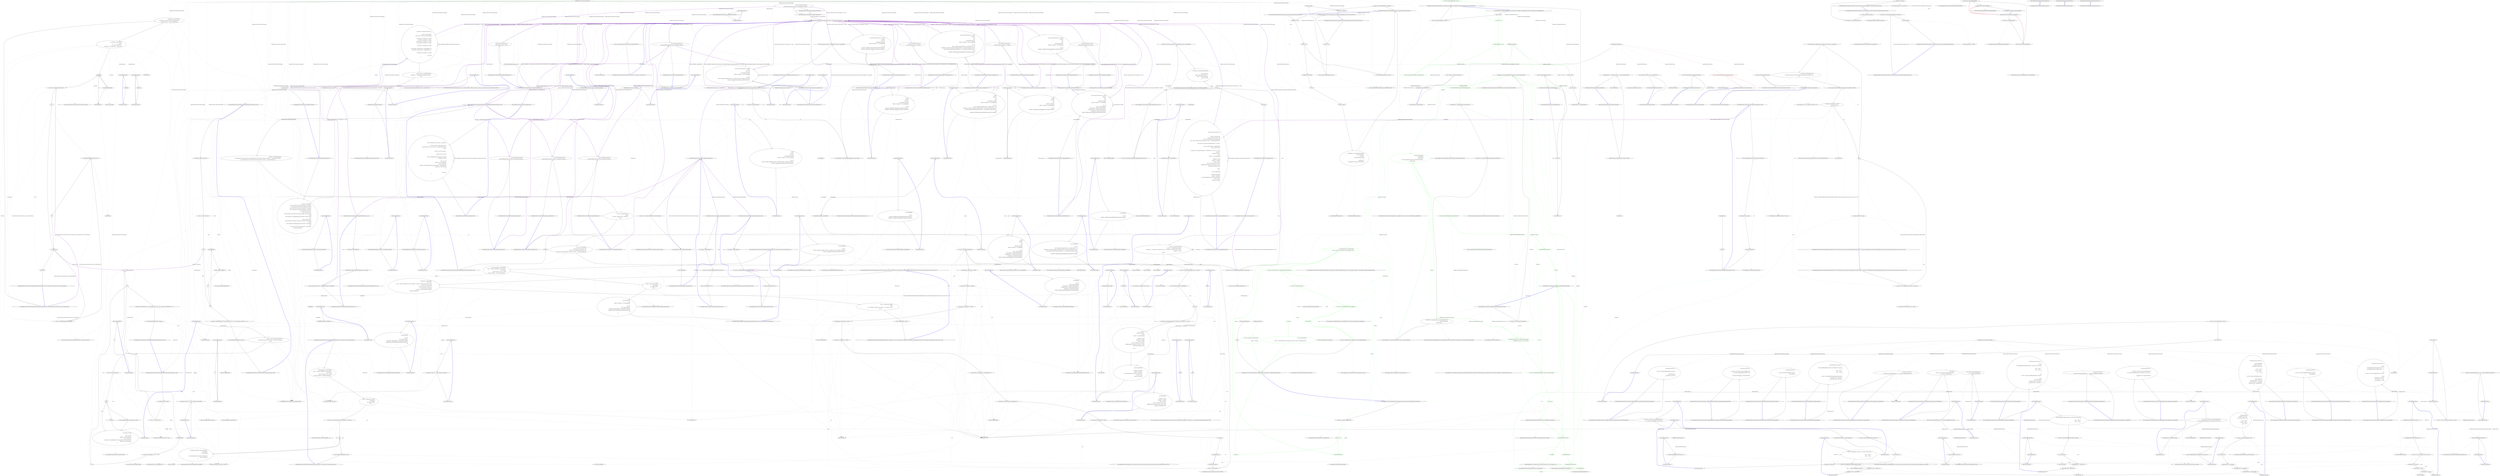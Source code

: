 digraph  {
n383 [label="Hangfire.SqlServer.SqlServerMonitoringApi", span=""];
n384 [label=int, span=""];
n385 [label=int, span=""];
n386 [label=int, span=""];
n387 [label=int, span=""];
n388 [label=int, span=""];
n389 [label=int, span=""];
n390 [label=int, span=""];
n391 [label=int, span=""];
n392 [label=int, span=""];
n393 [label=int, span=""];
n394 [label=enqueuedJobIds, span=""];
n395 [label=enqueuedJobIds, span=""];
n396 [label=fetchedJobIds, span=""];
n397 [label=string, span=""];
n398 [label=sql, span=""];
n399 [label=string, span=""];
n400 [label=string, span=""];
n0 [cluster="Hangfire.SqlServer.SqlServerMonitoringApi.SqlServerMonitoringApi(Hangfire.SqlServer.SqlServerStorage, int?)", label="Entry Hangfire.SqlServer.SqlServerMonitoringApi.SqlServerMonitoringApi(Hangfire.SqlServer.SqlServerStorage, int?)", span="36-36"];
n1 [cluster="Hangfire.SqlServer.SqlServerMonitoringApi.SqlServerMonitoringApi(Hangfire.SqlServer.SqlServerStorage, int?)", label="storage == null", span="38-38"];
n3 [cluster="Hangfire.SqlServer.SqlServerMonitoringApi.SqlServerMonitoringApi(Hangfire.SqlServer.SqlServerStorage, int?)", label="_storage = storage", span="40-40"];
n4 [cluster="Hangfire.SqlServer.SqlServerMonitoringApi.SqlServerMonitoringApi(Hangfire.SqlServer.SqlServerStorage, int?)", label="_jobListLimit = jobListLimit", span="41-41"];
n2 [cluster="Hangfire.SqlServer.SqlServerMonitoringApi.SqlServerMonitoringApi(Hangfire.SqlServer.SqlServerStorage, int?)", label="throw new ArgumentNullException(''storage'');", span="38-38"];
n5 [cluster="Hangfire.SqlServer.SqlServerMonitoringApi.SqlServerMonitoringApi(Hangfire.SqlServer.SqlServerStorage, int?)", label="Exit Hangfire.SqlServer.SqlServerMonitoringApi.SqlServerMonitoringApi(Hangfire.SqlServer.SqlServerStorage, int?)", span="36-36"];
n6 [cluster="System.ArgumentNullException.ArgumentNullException(string)", label="Entry System.ArgumentNullException.ArgumentNullException(string)", span="0-0"];
n7 [cluster="Hangfire.SqlServer.SqlServerMonitoringApi.ScheduledCount()", label="Entry Hangfire.SqlServer.SqlServerMonitoringApi.ScheduledCount()", span="44-44"];
n8 [cluster="Hangfire.SqlServer.SqlServerMonitoringApi.ScheduledCount()", label="return UseConnection(connection => \r\n                GetNumberOfJobsByStateName(connection, ScheduledState.StateName));", span="46-47"];
n9 [cluster="Hangfire.SqlServer.SqlServerMonitoringApi.ScheduledCount()", label="Exit Hangfire.SqlServer.SqlServerMonitoringApi.ScheduledCount()", span="44-44"];
n10 [cluster="Hangfire.SqlServer.SqlServerMonitoringApi.UseConnection<T>(System.Func<SqlConnection, T>)", label="Entry Hangfire.SqlServer.SqlServerMonitoringApi.UseConnection<T>(System.Func<SqlConnection, T>)", span="423-423"];
n11 [cluster="lambda expression", label="Entry lambda expression", span="46-47"];
n12 [cluster="lambda expression", label="GetNumberOfJobsByStateName(connection, ScheduledState.StateName)", span="47-47"];
n13 [cluster="lambda expression", label="Exit lambda expression", span="46-47"];
n14 [cluster="Hangfire.SqlServer.SqlServerMonitoringApi.GetNumberOfJobsByStateName(SqlConnection, string)", label="Entry Hangfire.SqlServer.SqlServerMonitoringApi.GetNumberOfJobsByStateName(SqlConnection, string)", span="455-455"];
n15 [cluster="Hangfire.SqlServer.SqlServerMonitoringApi.EnqueuedCount(string)", label="Entry Hangfire.SqlServer.SqlServerMonitoringApi.EnqueuedCount(string)", span="50-50"];
n16 [cluster="Hangfire.SqlServer.SqlServerMonitoringApi.EnqueuedCount(string)", label="var queueApi = GetQueueApi(queue)", span="52-52"];
n17 [cluster="Hangfire.SqlServer.SqlServerMonitoringApi.EnqueuedCount(string)", label="var counters = queueApi.GetEnqueuedAndFetchedCount(queue)", span="53-53"];
n20 [cluster="Hangfire.SqlServer.SqlServerMonitoringApi.GetQueueApi(string)", label="Entry Hangfire.SqlServer.SqlServerMonitoringApi.GetQueueApi(string)", span="415-415"];
n18 [cluster="Hangfire.SqlServer.SqlServerMonitoringApi.EnqueuedCount(string)", label="return counters.EnqueuedCount ?? 0;", span="55-55"];
n21 [cluster="Hangfire.SqlServer.IPersistentJobQueueMonitoringApi.GetEnqueuedAndFetchedCount(string)", label="Entry Hangfire.SqlServer.IPersistentJobQueueMonitoringApi.GetEnqueuedAndFetchedCount(string)", span="25-25"];
n19 [cluster="Hangfire.SqlServer.SqlServerMonitoringApi.EnqueuedCount(string)", label="Exit Hangfire.SqlServer.SqlServerMonitoringApi.EnqueuedCount(string)", span="50-50"];
n22 [cluster="Hangfire.SqlServer.SqlServerMonitoringApi.FetchedCount(string)", label="Entry Hangfire.SqlServer.SqlServerMonitoringApi.FetchedCount(string)", span="58-58"];
n23 [cluster="Hangfire.SqlServer.SqlServerMonitoringApi.FetchedCount(string)", label="var queueApi = GetQueueApi(queue)", span="60-60"];
n24 [cluster="Hangfire.SqlServer.SqlServerMonitoringApi.FetchedCount(string)", label="var counters = queueApi.GetEnqueuedAndFetchedCount(queue)", span="61-61"];
n25 [cluster="Hangfire.SqlServer.SqlServerMonitoringApi.FetchedCount(string)", label="return counters.FetchedCount ?? 0;", span="63-63"];
n26 [cluster="Hangfire.SqlServer.SqlServerMonitoringApi.FetchedCount(string)", label="Exit Hangfire.SqlServer.SqlServerMonitoringApi.FetchedCount(string)", span="58-58"];
n27 [cluster="Hangfire.SqlServer.SqlServerMonitoringApi.FailedCount()", label="Entry Hangfire.SqlServer.SqlServerMonitoringApi.FailedCount()", span="66-66"];
n28 [cluster="Hangfire.SqlServer.SqlServerMonitoringApi.FailedCount()", label="return UseConnection(connection => \r\n                GetNumberOfJobsByStateName(connection, FailedState.StateName));", span="68-69"];
n29 [cluster="Hangfire.SqlServer.SqlServerMonitoringApi.FailedCount()", label="Exit Hangfire.SqlServer.SqlServerMonitoringApi.FailedCount()", span="66-66"];
n30 [cluster="lambda expression", label="Entry lambda expression", span="68-69"];
n31 [cluster="lambda expression", label="GetNumberOfJobsByStateName(connection, FailedState.StateName)", span="69-69"];
n32 [cluster="lambda expression", label="Exit lambda expression", span="68-69"];
n33 [cluster="Hangfire.SqlServer.SqlServerMonitoringApi.ProcessingCount()", label="Entry Hangfire.SqlServer.SqlServerMonitoringApi.ProcessingCount()", span="72-72"];
n34 [cluster="Hangfire.SqlServer.SqlServerMonitoringApi.ProcessingCount()", label="return UseConnection(connection => \r\n                GetNumberOfJobsByStateName(connection, ProcessingState.StateName));", span="74-75"];
n35 [cluster="Hangfire.SqlServer.SqlServerMonitoringApi.ProcessingCount()", label="Exit Hangfire.SqlServer.SqlServerMonitoringApi.ProcessingCount()", span="72-72"];
n36 [cluster="lambda expression", label="Entry lambda expression", span="74-75"];
n37 [cluster="lambda expression", label="GetNumberOfJobsByStateName(connection, ProcessingState.StateName)", span="75-75"];
n38 [cluster="lambda expression", label="Exit lambda expression", span="74-75"];
n39 [cluster="Hangfire.SqlServer.SqlServerMonitoringApi.ProcessingJobs(int, int)", label="Entry Hangfire.SqlServer.SqlServerMonitoringApi.ProcessingJobs(int, int)", span="78-78"];
n40 [cluster="Hangfire.SqlServer.SqlServerMonitoringApi.ProcessingJobs(int, int)", label="return UseConnection(connection => GetJobs(\r\n                connection,\r\n                from, count,\r\n                ProcessingState.StateName,\r\n                (sqlJob, job, stateData) => new ProcessingJobDto\r\n                {\r\n                    Job = job,\r\n                    ServerId = stateData.ContainsKey(''ServerId'') ? stateData[''ServerId''] : stateData[''ServerName''],\r\n                    StartedAt = JobHelper.DeserializeDateTime(stateData[''StartedAt'']),\r\n                }));", span="80-89"];
n43 [cluster="lambda expression", label="GetJobs(\r\n                connection,\r\n                from, count,\r\n                ProcessingState.StateName,\r\n                (sqlJob, job, stateData) => new ProcessingJobDto\r\n                {\r\n                    Job = job,\r\n                    ServerId = stateData.ContainsKey(''ServerId'') ? stateData[''ServerId''] : stateData[''ServerName''],\r\n                    StartedAt = JobHelper.DeserializeDateTime(stateData[''StartedAt'']),\r\n                })", span="80-89"];
n41 [cluster="Hangfire.SqlServer.SqlServerMonitoringApi.ProcessingJobs(int, int)", label="Exit Hangfire.SqlServer.SqlServerMonitoringApi.ProcessingJobs(int, int)", span="78-78"];
n42 [cluster="lambda expression", label="Entry lambda expression", span="80-89"];
n44 [cluster="lambda expression", label="Exit lambda expression", span="80-89"];
n45 [cluster="Hangfire.SqlServer.SqlServerMonitoringApi.GetJobs<TDto>(SqlConnection, int, int, string, System.Func<Hangfire.SqlServer.Entities.SqlJob, Hangfire.Common.Job, System.Collections.Generic.Dictionary<string, string>, TDto>)", label="Entry Hangfire.SqlServer.SqlServerMonitoringApi.GetJobs<TDto>(SqlConnection, int, int, string, System.Func<Hangfire.SqlServer.Entities.SqlJob, Hangfire.Common.Job, System.Collections.Generic.Dictionary<string, string>, TDto>)", span="484-484"];
n46 [cluster="lambda expression", label="Entry lambda expression", span="84-89"];
n47 [cluster="lambda expression", label="new ProcessingJobDto\r\n                {\r\n                    Job = job,\r\n                    ServerId = stateData.ContainsKey(''ServerId'') ? stateData[''ServerId''] : stateData[''ServerName''],\r\n                    StartedAt = JobHelper.DeserializeDateTime(stateData[''StartedAt'']),\r\n                }", span="84-89"];
n48 [cluster="lambda expression", label="Exit lambda expression", span="84-89"];
n49 [cluster="Hangfire.Storage.Monitoring.ProcessingJobDto.ProcessingJobDto()", label="Entry Hangfire.Storage.Monitoring.ProcessingJobDto.ProcessingJobDto()", span="23-23"];
n50 [cluster="System.Collections.Generic.Dictionary<TKey, TValue>.ContainsKey(TKey)", label="Entry System.Collections.Generic.Dictionary<TKey, TValue>.ContainsKey(TKey)", span="0-0"];
n51 [cluster="Hangfire.Common.JobHelper.DeserializeDateTime(string)", label="Entry Hangfire.Common.JobHelper.DeserializeDateTime(string)", span="73-73"];
n52 [cluster="Hangfire.SqlServer.SqlServerMonitoringApi.ScheduledJobs(int, int)", label="Entry Hangfire.SqlServer.SqlServerMonitoringApi.ScheduledJobs(int, int)", span="92-92"];
n53 [cluster="Hangfire.SqlServer.SqlServerMonitoringApi.ScheduledJobs(int, int)", label="return UseConnection(connection => GetJobs(\r\n                connection,\r\n                from, count,\r\n                ScheduledState.StateName,\r\n                (sqlJob, job, stateData) => new ScheduledJobDto\r\n                {\r\n                    Job = job,\r\n                    EnqueueAt = JobHelper.DeserializeDateTime(stateData[''EnqueueAt'']),\r\n                    ScheduledAt = JobHelper.DeserializeDateTime(stateData[''ScheduledAt''])\r\n                }));", span="94-103"];
n56 [cluster="lambda expression", label="GetJobs(\r\n                connection,\r\n                from, count,\r\n                ScheduledState.StateName,\r\n                (sqlJob, job, stateData) => new ScheduledJobDto\r\n                {\r\n                    Job = job,\r\n                    EnqueueAt = JobHelper.DeserializeDateTime(stateData[''EnqueueAt'']),\r\n                    ScheduledAt = JobHelper.DeserializeDateTime(stateData[''ScheduledAt''])\r\n                })", span="94-103"];
n54 [cluster="Hangfire.SqlServer.SqlServerMonitoringApi.ScheduledJobs(int, int)", label="Exit Hangfire.SqlServer.SqlServerMonitoringApi.ScheduledJobs(int, int)", span="92-92"];
n55 [cluster="lambda expression", label="Entry lambda expression", span="94-103"];
n57 [cluster="lambda expression", label="Exit lambda expression", span="94-103"];
n58 [cluster="lambda expression", label="Entry lambda expression", span="98-103"];
n59 [cluster="lambda expression", label="new ScheduledJobDto\r\n                {\r\n                    Job = job,\r\n                    EnqueueAt = JobHelper.DeserializeDateTime(stateData[''EnqueueAt'']),\r\n                    ScheduledAt = JobHelper.DeserializeDateTime(stateData[''ScheduledAt''])\r\n                }", span="98-103"];
n60 [cluster="lambda expression", label="Exit lambda expression", span="98-103"];
n61 [cluster="Hangfire.Storage.Monitoring.ScheduledJobDto.ScheduledJobDto()", label="Entry Hangfire.Storage.Monitoring.ScheduledJobDto.ScheduledJobDto()", span="23-23"];
n62 [cluster="Hangfire.SqlServer.SqlServerMonitoringApi.SucceededByDatesCount()", label="Entry Hangfire.SqlServer.SqlServerMonitoringApi.SucceededByDatesCount()", span="106-106"];
n63 [cluster="Hangfire.SqlServer.SqlServerMonitoringApi.SucceededByDatesCount()", label="return UseConnection(connection => \r\n                GetTimelineStats(connection, ''succeeded''));", span="108-109"];
n64 [cluster="Hangfire.SqlServer.SqlServerMonitoringApi.SucceededByDatesCount()", label="Exit Hangfire.SqlServer.SqlServerMonitoringApi.SucceededByDatesCount()", span="106-106"];
n65 [cluster="lambda expression", label="Entry lambda expression", span="108-109"];
n66 [cluster="lambda expression", label="GetTimelineStats(connection, ''succeeded'')", span="109-109"];
n67 [cluster="lambda expression", label="Exit lambda expression", span="108-109"];
n68 [cluster="Hangfire.SqlServer.SqlServerMonitoringApi.GetTimelineStats(SqlConnection, string)", label="Entry Hangfire.SqlServer.SqlServerMonitoringApi.GetTimelineStats(SqlConnection, string)", span="371-371"];
n69 [cluster="Hangfire.SqlServer.SqlServerMonitoringApi.FailedByDatesCount()", label="Entry Hangfire.SqlServer.SqlServerMonitoringApi.FailedByDatesCount()", span="112-112"];
n70 [cluster="Hangfire.SqlServer.SqlServerMonitoringApi.FailedByDatesCount()", label="return UseConnection(connection => \r\n                GetTimelineStats(connection, ''failed''));", span="114-115"];
n71 [cluster="Hangfire.SqlServer.SqlServerMonitoringApi.FailedByDatesCount()", label="Exit Hangfire.SqlServer.SqlServerMonitoringApi.FailedByDatesCount()", span="112-112"];
n72 [cluster="lambda expression", label="Entry lambda expression", span="114-115"];
n73 [cluster="lambda expression", label="GetTimelineStats(connection, ''failed'')", span="115-115"];
n74 [cluster="lambda expression", label="Exit lambda expression", span="114-115"];
n75 [cluster="Hangfire.SqlServer.SqlServerMonitoringApi.Servers()", label="Entry Hangfire.SqlServer.SqlServerMonitoringApi.Servers()", span="118-118"];
n76 [cluster="Hangfire.SqlServer.SqlServerMonitoringApi.Servers()", label="return UseConnection<IList<ServerDto>>(connection =>\r\n            {\r\n                var servers = connection.Query<Entities.Server>(\r\n                    string.Format(@''select * from [{0}].Server'', _storage.GetSchemaName()))\r\n                    .ToList();\r\n\r\n                var result = new List<ServerDto>();\r\n\r\n                foreach (var server in servers)\r\n                {\r\n                    var data = JobHelper.FromJson<ServerData>(server.Data);\r\n                    result.Add(new ServerDto\r\n                    {\r\n                        Name = server.Id,\r\n                        Heartbeat = server.LastHeartbeat,\r\n                        Queues = data.Queues,\r\n                        StartedAt = data.StartedAt.HasValue ? data.StartedAt.Value : DateTime.MinValue,\r\n                        WorkersCount = data.WorkerCount\r\n                    });\r\n                }\r\n\r\n                return result;\r\n            });", span="120-142"];
n77 [cluster="Hangfire.SqlServer.SqlServerMonitoringApi.Servers()", label="Exit Hangfire.SqlServer.SqlServerMonitoringApi.Servers()", span="118-118"];
n78 [cluster="Unk.>", label="Entry Unk.>", span=""];
n79 [cluster="lambda expression", label="Entry lambda expression", span="120-142"];
n80 [cluster="lambda expression", label="var servers = connection.Query<Entities.Server>(\r\n                    string.Format(@''select * from [{0}].Server'', _storage.GetSchemaName()))\r\n                    .ToList()", span="122-124"];
n81 [cluster="lambda expression", label="var result = new List<ServerDto>()", span="126-126"];
n87 [cluster="Hangfire.SqlServer.SqlServerStorage.GetSchemaName()", label="Entry Hangfire.SqlServer.SqlServerStorage.GetSchemaName()", span="238-238"];
n88 [cluster="string.Format(string, object)", label="Entry string.Format(string, object)", span="0-0"];
n89 [cluster="Unk.ToList", label="Entry Unk.ToList", span=""];
n82 [cluster="lambda expression", label=servers, span="128-128"];
n90 [cluster="System.Collections.Generic.List<T>.List()", label="Entry System.Collections.Generic.List<T>.List()", span="0-0"];
n84 [cluster="lambda expression", label="result.Add(new ServerDto\r\n                    {\r\n                        Name = server.Id,\r\n                        Heartbeat = server.LastHeartbeat,\r\n                        Queues = data.Queues,\r\n                        StartedAt = data.StartedAt.HasValue ? data.StartedAt.Value : DateTime.MinValue,\r\n                        WorkersCount = data.WorkerCount\r\n                    })", span="131-138"];
n85 [cluster="lambda expression", label="return result;", span="141-141"];
n83 [cluster="lambda expression", label="var data = JobHelper.FromJson<ServerData>(server.Data)", span="130-130"];
n91 [cluster="Hangfire.Storage.Monitoring.ServerDto.ServerDto()", label="Entry Hangfire.Storage.Monitoring.ServerDto.ServerDto()", span="21-21"];
n92 [cluster="System.Collections.Generic.List<T>.Add(T)", label="Entry System.Collections.Generic.List<T>.Add(T)", span="0-0"];
n86 [cluster="lambda expression", label="Exit lambda expression", span="120-142"];
n93 [cluster="Hangfire.SqlServer.SqlServerMonitoringApi.FailedJobs(int, int)", label="Entry Hangfire.SqlServer.SqlServerMonitoringApi.FailedJobs(int, int)", span="145-145"];
n94 [cluster="Hangfire.SqlServer.SqlServerMonitoringApi.FailedJobs(int, int)", label="return UseConnection(connection => GetJobs(\r\n                connection,\r\n                from,\r\n                count,\r\n                FailedState.StateName,\r\n                (sqlJob, job, stateData) => new FailedJobDto\r\n                {\r\n                    Job = job,\r\n                    Reason = sqlJob.StateReason,\r\n                    ExceptionDetails = stateData[''ExceptionDetails''],\r\n                    ExceptionMessage = stateData[''ExceptionMessage''],\r\n                    ExceptionType = stateData[''ExceptionType''],\r\n                    FailedAt = JobHelper.DeserializeNullableDateTime(stateData[''FailedAt''])\r\n                }));", span="147-160"];
n97 [cluster="lambda expression", label="GetJobs(\r\n                connection,\r\n                from,\r\n                count,\r\n                FailedState.StateName,\r\n                (sqlJob, job, stateData) => new FailedJobDto\r\n                {\r\n                    Job = job,\r\n                    Reason = sqlJob.StateReason,\r\n                    ExceptionDetails = stateData[''ExceptionDetails''],\r\n                    ExceptionMessage = stateData[''ExceptionMessage''],\r\n                    ExceptionType = stateData[''ExceptionType''],\r\n                    FailedAt = JobHelper.DeserializeNullableDateTime(stateData[''FailedAt''])\r\n                })", span="147-160"];
n95 [cluster="Hangfire.SqlServer.SqlServerMonitoringApi.FailedJobs(int, int)", label="Exit Hangfire.SqlServer.SqlServerMonitoringApi.FailedJobs(int, int)", span="145-145"];
n96 [cluster="lambda expression", label="Entry lambda expression", span="147-160"];
n98 [cluster="lambda expression", label="Exit lambda expression", span="147-160"];
n99 [cluster="lambda expression", label="Entry lambda expression", span="152-160"];
n100 [cluster="lambda expression", label="new FailedJobDto\r\n                {\r\n                    Job = job,\r\n                    Reason = sqlJob.StateReason,\r\n                    ExceptionDetails = stateData[''ExceptionDetails''],\r\n                    ExceptionMessage = stateData[''ExceptionMessage''],\r\n                    ExceptionType = stateData[''ExceptionType''],\r\n                    FailedAt = JobHelper.DeserializeNullableDateTime(stateData[''FailedAt''])\r\n                }", span="152-160"];
n101 [cluster="lambda expression", label="Exit lambda expression", span="152-160"];
n102 [cluster="Hangfire.Storage.Monitoring.FailedJobDto.FailedJobDto()", label="Entry Hangfire.Storage.Monitoring.FailedJobDto.FailedJobDto()", span="23-23"];
n103 [cluster="Hangfire.Common.JobHelper.DeserializeNullableDateTime(string)", label="Entry Hangfire.Common.JobHelper.DeserializeNullableDateTime(string)", span="84-84"];
n104 [cluster="Hangfire.SqlServer.SqlServerMonitoringApi.SucceededJobs(int, int)", label="Entry Hangfire.SqlServer.SqlServerMonitoringApi.SucceededJobs(int, int)", span="163-163"];
n105 [cluster="Hangfire.SqlServer.SqlServerMonitoringApi.SucceededJobs(int, int)", label="return UseConnection(connection => GetJobs(\r\n                connection,\r\n                from,\r\n                count,\r\n                SucceededState.StateName,\r\n                (sqlJob, job, stateData) => new SucceededJobDto\r\n                {\r\n                    Job = job,\r\n                    Result = stateData.ContainsKey(''Result'') ? stateData[''Result''] : null,\r\n                    TotalDuration = stateData.ContainsKey(''PerformanceDuration'') && stateData.ContainsKey(''Latency'')\r\n                        ? (long?)long.Parse(stateData[''PerformanceDuration'']) + (long?)long.Parse(stateData[''Latency''])\r\n                        : null,\r\n                    SucceededAt = JobHelper.DeserializeNullableDateTime(stateData[''SucceededAt''])\r\n                }));", span="165-178"];
n108 [cluster="lambda expression", label="GetJobs(\r\n                connection,\r\n                from,\r\n                count,\r\n                SucceededState.StateName,\r\n                (sqlJob, job, stateData) => new SucceededJobDto\r\n                {\r\n                    Job = job,\r\n                    Result = stateData.ContainsKey(''Result'') ? stateData[''Result''] : null,\r\n                    TotalDuration = stateData.ContainsKey(''PerformanceDuration'') && stateData.ContainsKey(''Latency'')\r\n                        ? (long?)long.Parse(stateData[''PerformanceDuration'']) + (long?)long.Parse(stateData[''Latency''])\r\n                        : null,\r\n                    SucceededAt = JobHelper.DeserializeNullableDateTime(stateData[''SucceededAt''])\r\n                })", span="165-178"];
n106 [cluster="Hangfire.SqlServer.SqlServerMonitoringApi.SucceededJobs(int, int)", label="Exit Hangfire.SqlServer.SqlServerMonitoringApi.SucceededJobs(int, int)", span="163-163"];
n107 [cluster="lambda expression", label="Entry lambda expression", span="165-178"];
n109 [cluster="lambda expression", label="Exit lambda expression", span="165-178"];
n110 [cluster="lambda expression", label="Entry lambda expression", span="170-178"];
n111 [cluster="lambda expression", label="new SucceededJobDto\r\n                {\r\n                    Job = job,\r\n                    Result = stateData.ContainsKey(''Result'') ? stateData[''Result''] : null,\r\n                    TotalDuration = stateData.ContainsKey(''PerformanceDuration'') && stateData.ContainsKey(''Latency'')\r\n                        ? (long?)long.Parse(stateData[''PerformanceDuration'']) + (long?)long.Parse(stateData[''Latency''])\r\n                        : null,\r\n                    SucceededAt = JobHelper.DeserializeNullableDateTime(stateData[''SucceededAt''])\r\n                }", span="170-178"];
n112 [cluster="lambda expression", label="Exit lambda expression", span="170-178"];
n113 [cluster="Hangfire.Storage.Monitoring.SucceededJobDto.SucceededJobDto()", label="Entry Hangfire.Storage.Monitoring.SucceededJobDto.SucceededJobDto()", span="23-23"];
n114 [cluster="long.Parse(string)", label="Entry long.Parse(string)", span="0-0"];
n115 [cluster="Hangfire.SqlServer.SqlServerMonitoringApi.DeletedJobs(int, int)", label="Entry Hangfire.SqlServer.SqlServerMonitoringApi.DeletedJobs(int, int)", span="181-181"];
n116 [cluster="Hangfire.SqlServer.SqlServerMonitoringApi.DeletedJobs(int, int)", label="return UseConnection(connection => GetJobs(\r\n                connection,\r\n                from,\r\n                count,\r\n                DeletedState.StateName,\r\n                (sqlJob, job, stateData) => new DeletedJobDto\r\n                {\r\n                    Job = job,\r\n                    DeletedAt = JobHelper.DeserializeNullableDateTime(stateData[''DeletedAt''])\r\n                }));", span="183-192"];
n119 [cluster="lambda expression", label="GetJobs(\r\n                connection,\r\n                from,\r\n                count,\r\n                DeletedState.StateName,\r\n                (sqlJob, job, stateData) => new DeletedJobDto\r\n                {\r\n                    Job = job,\r\n                    DeletedAt = JobHelper.DeserializeNullableDateTime(stateData[''DeletedAt''])\r\n                })", span="183-192"];
n117 [cluster="Hangfire.SqlServer.SqlServerMonitoringApi.DeletedJobs(int, int)", label="Exit Hangfire.SqlServer.SqlServerMonitoringApi.DeletedJobs(int, int)", span="181-181"];
n118 [cluster="lambda expression", label="Entry lambda expression", span="183-192"];
n120 [cluster="lambda expression", label="Exit lambda expression", span="183-192"];
n121 [cluster="lambda expression", label="Entry lambda expression", span="188-192"];
n122 [cluster="lambda expression", label="new DeletedJobDto\r\n                {\r\n                    Job = job,\r\n                    DeletedAt = JobHelper.DeserializeNullableDateTime(stateData[''DeletedAt''])\r\n                }", span="188-192"];
n123 [cluster="lambda expression", label="Exit lambda expression", span="188-192"];
n124 [cluster="Hangfire.Storage.Monitoring.DeletedJobDto.DeletedJobDto()", label="Entry Hangfire.Storage.Monitoring.DeletedJobDto.DeletedJobDto()", span="7-7"];
n125 [cluster="Hangfire.SqlServer.SqlServerMonitoringApi.Queues()", label="Entry Hangfire.SqlServer.SqlServerMonitoringApi.Queues()", span="195-195"];
n126 [cluster="Hangfire.SqlServer.SqlServerMonitoringApi.Queues()", label="var tuples = _storage.QueueProviders\r\n                .Select(x => x.GetJobQueueMonitoringApi())\r\n                .SelectMany(x => x.GetQueues(), (monitoring, queue) => new { Monitoring = monitoring, Queue = queue })\r\n                .OrderBy(x => x.Queue)\r\n                .ToArray()", span="197-201"];
n127 [cluster="Hangfire.SqlServer.SqlServerMonitoringApi.Queues()", label="var result = new List<QueueWithTopEnqueuedJobsDto>(tuples.Length)", span="203-203"];
n135 [cluster="Unk.Select", label="Entry Unk.Select", span=""];
n136 [cluster="Unk.SelectMany", label="Entry Unk.SelectMany", span=""];
n137 [cluster="Unk.OrderBy", label="Entry Unk.OrderBy", span=""];
n138 [cluster="Unk.ToArray", label="Entry Unk.ToArray", span=""];
n143 [cluster="lambda expression", label="Entry lambda expression", span="198-198"];
n147 [cluster="lambda expression", label="Entry lambda expression", span="199-199"];
n151 [cluster="lambda expression", label="Entry lambda expression", span="199-199"];
n154 [cluster="lambda expression", label="Entry lambda expression", span="200-200"];
n128 [cluster="Hangfire.SqlServer.SqlServerMonitoringApi.Queues()", label=tuples, span="205-205"];
n139 [cluster="List<QueueWithTopEnqueuedJobsDto>.cstr", label="Entry List<QueueWithTopEnqueuedJobsDto>.cstr", span=""];
n132 [cluster="Hangfire.SqlServer.SqlServerMonitoringApi.Queues()", label="result.Add(new QueueWithTopEnqueuedJobsDto\r\n                {\r\n                    Name = tuple.Queue,\r\n                    Length = counters.EnqueuedCount ?? 0,\r\n                    Fetched = counters.FetchedCount,\r\n                    FirstJobs = firstJobs\r\n                })", span="212-218"];
n133 [cluster="Hangfire.SqlServer.SqlServerMonitoringApi.Queues()", label="return result;", span="221-221"];
n129 [cluster="Hangfire.SqlServer.SqlServerMonitoringApi.Queues()", label="var enqueuedJobIds = tuple.Monitoring.GetEnqueuedJobIds(tuple.Queue, 0, 5)", span="207-207"];
n130 [cluster="Hangfire.SqlServer.SqlServerMonitoringApi.Queues()", label="var counters = tuple.Monitoring.GetEnqueuedAndFetchedCount(tuple.Queue)", span="208-208"];
n140 [cluster="Unk.GetEnqueuedJobIds", label="Entry Unk.GetEnqueuedJobIds", span=""];
n131 [cluster="Hangfire.SqlServer.SqlServerMonitoringApi.Queues()", label="var firstJobs = UseConnection(connection => EnqueuedJobs(connection, enqueuedJobIds))", span="210-210"];
n158 [cluster="lambda expression", label="EnqueuedJobs(connection, enqueuedJobIds)", span="210-210"];
n141 [cluster="Unk.GetEnqueuedAndFetchedCount", label="Entry Unk.GetEnqueuedAndFetchedCount", span=""];
n157 [cluster="lambda expression", label="Entry lambda expression", span="210-210"];
n142 [cluster="Hangfire.Storage.Monitoring.QueueWithTopEnqueuedJobsDto.QueueWithTopEnqueuedJobsDto()", label="Entry Hangfire.Storage.Monitoring.QueueWithTopEnqueuedJobsDto.QueueWithTopEnqueuedJobsDto()", span="18-18"];
n134 [cluster="Hangfire.SqlServer.SqlServerMonitoringApi.Queues()", label="Exit Hangfire.SqlServer.SqlServerMonitoringApi.Queues()", span="195-195"];
n144 [cluster="lambda expression", label="x.GetJobQueueMonitoringApi()", span="198-198"];
n145 [cluster="lambda expression", label="Exit lambda expression", span="198-198"];
n146 [cluster="Hangfire.SqlServer.IPersistentJobQueueProvider.GetJobQueueMonitoringApi()", label="Entry Hangfire.SqlServer.IPersistentJobQueueProvider.GetJobQueueMonitoringApi()", span="21-21"];
n148 [cluster="lambda expression", label="x.GetQueues()", span="199-199"];
n149 [cluster="lambda expression", label="Exit lambda expression", span="199-199"];
n150 [cluster="Unk.GetQueues", label="Entry Unk.GetQueues", span=""];
n152 [cluster="lambda expression", label="new { Monitoring = monitoring, Queue = queue }", span="199-199"];
n153 [cluster="lambda expression", label="Exit lambda expression", span="199-199"];
n155 [cluster="lambda expression", label="x.Queue", span="200-200"];
n156 [cluster="lambda expression", label="Exit lambda expression", span="200-200"];
n159 [cluster="lambda expression", label="Exit lambda expression", span="210-210"];
n160 [cluster="Unk.EnqueuedJobs", label="Entry Unk.EnqueuedJobs", span=""];
n161 [cluster="Hangfire.SqlServer.SqlServerMonitoringApi.EnqueuedJobs(string, int, int)", label="Entry Hangfire.SqlServer.SqlServerMonitoringApi.EnqueuedJobs(string, int, int)", span="224-224"];
n162 [cluster="Hangfire.SqlServer.SqlServerMonitoringApi.EnqueuedJobs(string, int, int)", label="var queueApi = GetQueueApi(queue)", span="226-226"];
n163 [cluster="Hangfire.SqlServer.SqlServerMonitoringApi.EnqueuedJobs(string, int, int)", label="var enqueuedJobIds = queueApi.GetEnqueuedJobIds(queue, from, perPage)", span="227-227"];
n164 [cluster="Hangfire.SqlServer.SqlServerMonitoringApi.EnqueuedJobs(string, int, int)", label="return UseConnection(connection => EnqueuedJobs(connection, enqueuedJobIds));", span="229-229"];
n166 [cluster="Hangfire.SqlServer.IPersistentJobQueueMonitoringApi.GetEnqueuedJobIds(string, int, int)", label="Entry Hangfire.SqlServer.IPersistentJobQueueMonitoringApi.GetEnqueuedJobIds(string, int, int)", span="23-23"];
n168 [cluster="lambda expression", label="EnqueuedJobs(connection, enqueuedJobIds)", span="229-229"];
n165 [cluster="Hangfire.SqlServer.SqlServerMonitoringApi.EnqueuedJobs(string, int, int)", label="Exit Hangfire.SqlServer.SqlServerMonitoringApi.EnqueuedJobs(string, int, int)", span="224-224"];
n167 [cluster="lambda expression", label="Entry lambda expression", span="229-229"];
n169 [cluster="lambda expression", label="Exit lambda expression", span="229-229"];
n170 [cluster="Hangfire.SqlServer.SqlServerMonitoringApi.EnqueuedJobs(SqlConnection, System.Collections.Generic.IEnumerable<int>)", label="Entry Hangfire.SqlServer.SqlServerMonitoringApi.EnqueuedJobs(SqlConnection, System.Collections.Generic.IEnumerable<int>)", span="428-428"];
n171 [cluster="Hangfire.SqlServer.SqlServerMonitoringApi.FetchedJobs(string, int, int)", label="Entry Hangfire.SqlServer.SqlServerMonitoringApi.FetchedJobs(string, int, int)", span="232-232"];
n172 [cluster="Hangfire.SqlServer.SqlServerMonitoringApi.FetchedJobs(string, int, int)", label="var queueApi = GetQueueApi(queue)", span="234-234"];
n173 [cluster="Hangfire.SqlServer.SqlServerMonitoringApi.FetchedJobs(string, int, int)", label="var fetchedJobIds = queueApi.GetFetchedJobIds(queue, from, perPage)", span="235-235"];
n174 [cluster="Hangfire.SqlServer.SqlServerMonitoringApi.FetchedJobs(string, int, int)", label="return UseConnection(connection => FetchedJobs(connection, fetchedJobIds));", span="237-237"];
n176 [cluster="Hangfire.SqlServer.IPersistentJobQueueMonitoringApi.GetFetchedJobIds(string, int, int)", label="Entry Hangfire.SqlServer.IPersistentJobQueueMonitoringApi.GetFetchedJobIds(string, int, int)", span="24-24"];
n178 [cluster="lambda expression", label="FetchedJobs(connection, fetchedJobIds)", span="237-237"];
n175 [cluster="Hangfire.SqlServer.SqlServerMonitoringApi.FetchedJobs(string, int, int)", label="Exit Hangfire.SqlServer.SqlServerMonitoringApi.FetchedJobs(string, int, int)", span="232-232"];
n177 [cluster="lambda expression", label="Entry lambda expression", span="237-237"];
n179 [cluster="lambda expression", label="Exit lambda expression", span="237-237"];
n180 [cluster="Hangfire.SqlServer.SqlServerMonitoringApi.FetchedJobs(SqlConnection, System.Collections.Generic.IEnumerable<int>)", label="Entry Hangfire.SqlServer.SqlServerMonitoringApi.FetchedJobs(SqlConnection, System.Collections.Generic.IEnumerable<int>)", span="530-530"];
n181 [cluster="Hangfire.SqlServer.SqlServerMonitoringApi.HourlySucceededJobs()", label="Entry Hangfire.SqlServer.SqlServerMonitoringApi.HourlySucceededJobs()", span="240-240"];
n182 [cluster="Hangfire.SqlServer.SqlServerMonitoringApi.HourlySucceededJobs()", label="return UseConnection(connection => \r\n                GetHourlyTimelineStats(connection, ''succeeded''));", span="242-243"];
n183 [cluster="Hangfire.SqlServer.SqlServerMonitoringApi.HourlySucceededJobs()", label="Exit Hangfire.SqlServer.SqlServerMonitoringApi.HourlySucceededJobs()", span="240-240"];
n184 [cluster="lambda expression", label="Entry lambda expression", span="242-243"];
n185 [cluster="lambda expression", label="GetHourlyTimelineStats(connection, ''succeeded'')", span="243-243"];
n186 [cluster="lambda expression", label="Exit lambda expression", span="242-243"];
n187 [cluster="Hangfire.SqlServer.SqlServerMonitoringApi.GetHourlyTimelineStats(SqlConnection, string)", label="Entry Hangfire.SqlServer.SqlServerMonitoringApi.GetHourlyTimelineStats(SqlConnection, string)", span="354-354"];
n188 [cluster="Hangfire.SqlServer.SqlServerMonitoringApi.HourlyFailedJobs()", label="Entry Hangfire.SqlServer.SqlServerMonitoringApi.HourlyFailedJobs()", span="246-246"];
n189 [cluster="Hangfire.SqlServer.SqlServerMonitoringApi.HourlyFailedJobs()", label="return UseConnection(connection => \r\n                GetHourlyTimelineStats(connection, ''failed''));", span="248-249"];
n190 [cluster="Hangfire.SqlServer.SqlServerMonitoringApi.HourlyFailedJobs()", label="Exit Hangfire.SqlServer.SqlServerMonitoringApi.HourlyFailedJobs()", span="246-246"];
n191 [cluster="lambda expression", label="Entry lambda expression", span="248-249"];
n192 [cluster="lambda expression", label="GetHourlyTimelineStats(connection, ''failed'')", span="249-249"];
n193 [cluster="lambda expression", label="Exit lambda expression", span="248-249"];
n194 [cluster="Hangfire.SqlServer.SqlServerMonitoringApi.JobDetails(string)", label="Entry Hangfire.SqlServer.SqlServerMonitoringApi.JobDetails(string)", span="252-252"];
n195 [cluster="Hangfire.SqlServer.SqlServerMonitoringApi.JobDetails(string)", label="return UseConnection(connection =>\r\n            {\r\n\r\n                string sql = string.Format(@''\r\nselect * from [{0}].Job where Id = @id\r\nselect * from [{0}].JobParameter where JobId = @id\r\nselect * from [{0}].State where JobId = @id order by Id desc'', _storage.GetSchemaName());\r\n\r\n                using (var multi = connection.QueryMultiple(sql, new { id = jobId }))\r\n                {\r\n                    var job = multi.Read<SqlJob>().SingleOrDefault();\r\n                    if (job == null) return null;\r\n\r\n                    var parameters = multi.Read<JobParameter>().ToDictionary(x => x.Name, x => x.Value);\r\n                    var history =\r\n                        multi.Read<SqlState>()\r\n                            .ToList()\r\n                            .Select(x => new StateHistoryDto\r\n                            {\r\n                                StateName = x.Name,\r\n                                CreatedAt = x.CreatedAt,\r\n                                Reason = x.Reason,\r\n                                Data = new Dictionary<string, string>(\r\n                                    JobHelper.FromJson<Dictionary<string, string>>(x.Data),\r\n                                    StringComparer.OrdinalIgnoreCase),\r\n                            })\r\n                            .ToList();\r\n\r\n                    return new JobDetailsDto\r\n                    {\r\n                        CreatedAt = job.CreatedAt,\r\n                        ExpireAt = job.ExpireAt,\r\n                        Job = DeserializeJob(job.InvocationData, job.Arguments),\r\n                        History = history,\r\n                        Properties = parameters\r\n                    };\r\n                }\r\n            });", span="254-291"];
n199 [cluster="lambda expression", label="var multi = connection.QueryMultiple(sql, new { id = jobId })", span="262-262"];
n196 [cluster="Hangfire.SqlServer.SqlServerMonitoringApi.JobDetails(string)", label="Exit Hangfire.SqlServer.SqlServerMonitoringApi.JobDetails(string)", span="252-252"];
n197 [cluster="lambda expression", label="Entry lambda expression", span="254-291"];
n198 [cluster="lambda expression", label="string sql = string.Format(@''\r\nselect * from [{0}].Job where Id = @id\r\nselect * from [{0}].JobParameter where JobId = @id\r\nselect * from [{0}].State where JobId = @id order by Id desc'', _storage.GetSchemaName())", span="257-260"];
n200 [cluster="lambda expression", label="var job = multi.Read<SqlJob>().SingleOrDefault()", span="264-264"];
n207 [cluster="Unk.QueryMultiple", label="Entry Unk.QueryMultiple", span=""];
n203 [cluster="lambda expression", label="var parameters = multi.Read<JobParameter>().ToDictionary(x => x.Name, x => x.Value)", span="267-267"];
n204 [cluster="lambda expression", label="var history =\r\n                        multi.Read<SqlState>()\r\n                            .ToList()\r\n                            .Select(x => new StateHistoryDto\r\n                            {\r\n                                StateName = x.Name,\r\n                                CreatedAt = x.CreatedAt,\r\n                                Reason = x.Reason,\r\n                                Data = new Dictionary<string, string>(\r\n                                    JobHelper.FromJson<Dictionary<string, string>>(x.Data),\r\n                                    StringComparer.OrdinalIgnoreCase),\r\n                            })\r\n                            .ToList()", span="268-280"];
n201 [cluster="lambda expression", label="job == null", span="265-265"];
n208 [cluster="Unk.SingleOrDefault", label="Entry Unk.SingleOrDefault", span=""];
n205 [cluster="lambda expression", label="return new JobDetailsDto\r\n                    {\r\n                        CreatedAt = job.CreatedAt,\r\n                        ExpireAt = job.ExpireAt,\r\n                        Job = DeserializeJob(job.InvocationData, job.Arguments),\r\n                        History = history,\r\n                        Properties = parameters\r\n                    };", span="282-289"];
n202 [cluster="lambda expression", label="return null;", span="265-265"];
n209 [cluster="Unk.ToDictionary", label="Entry Unk.ToDictionary", span=""];
n212 [cluster="lambda expression", label="Entry lambda expression", span="267-267"];
n215 [cluster="lambda expression", label="Entry lambda expression", span="267-267"];
n218 [cluster="lambda expression", label="Entry lambda expression", span="271-279"];
n206 [cluster="lambda expression", label="Exit lambda expression", span="254-291"];
n210 [cluster="Hangfire.Storage.Monitoring.JobDetailsDto.JobDetailsDto()", label="Entry Hangfire.Storage.Monitoring.JobDetailsDto.JobDetailsDto()", span="22-22"];
n211 [cluster="Unk.DeserializeJob", label="Entry Unk.DeserializeJob", span=""];
n213 [cluster="lambda expression", label="x.Name", span="267-267"];
n214 [cluster="lambda expression", label="Exit lambda expression", span="267-267"];
n216 [cluster="lambda expression", label="x.Value", span="267-267"];
n217 [cluster="lambda expression", label="Exit lambda expression", span="267-267"];
n219 [cluster="lambda expression", label="new StateHistoryDto\r\n                            {\r\n                                StateName = x.Name,\r\n                                CreatedAt = x.CreatedAt,\r\n                                Reason = x.Reason,\r\n                                Data = new Dictionary<string, string>(\r\n                                    JobHelper.FromJson<Dictionary<string, string>>(x.Data),\r\n                                    StringComparer.OrdinalIgnoreCase),\r\n                            }", span="271-279"];
n220 [cluster="lambda expression", label="Exit lambda expression", span="271-279"];
n221 [cluster="Hangfire.Storage.Monitoring.StateHistoryDto.StateHistoryDto()", label="Entry Hangfire.Storage.Monitoring.StateHistoryDto.StateHistoryDto()", span="21-21"];
n222 [cluster="System.Collections.Generic.Dictionary<TKey, TValue>.Dictionary(System.Collections.Generic.IDictionary<TKey, TValue>, System.Collections.Generic.IEqualityComparer<TKey>)", label="Entry System.Collections.Generic.Dictionary<TKey, TValue>.Dictionary(System.Collections.Generic.IDictionary<TKey, TValue>, System.Collections.Generic.IEqualityComparer<TKey>)", span="0-0"];
n223 [cluster="Hangfire.SqlServer.SqlServerMonitoringApi.SucceededListCount()", label="Entry Hangfire.SqlServer.SqlServerMonitoringApi.SucceededListCount()", span="294-294"];
n224 [cluster="Hangfire.SqlServer.SqlServerMonitoringApi.SucceededListCount()", label="return UseConnection(connection => \r\n                GetNumberOfJobsByStateName(connection, SucceededState.StateName));", span="296-297"];
n225 [cluster="Hangfire.SqlServer.SqlServerMonitoringApi.SucceededListCount()", label="Exit Hangfire.SqlServer.SqlServerMonitoringApi.SucceededListCount()", span="294-294"];
n226 [cluster="lambda expression", label="Entry lambda expression", span="296-297"];
n227 [cluster="lambda expression", label="GetNumberOfJobsByStateName(connection, SucceededState.StateName)", span="297-297"];
n228 [cluster="lambda expression", label="Exit lambda expression", span="296-297"];
n229 [cluster="Hangfire.SqlServer.SqlServerMonitoringApi.DeletedListCount()", label="Entry Hangfire.SqlServer.SqlServerMonitoringApi.DeletedListCount()", span="300-300"];
n230 [cluster="Hangfire.SqlServer.SqlServerMonitoringApi.DeletedListCount()", label="return UseConnection(connection => \r\n                GetNumberOfJobsByStateName(connection, DeletedState.StateName));", span="302-303"];
n231 [cluster="Hangfire.SqlServer.SqlServerMonitoringApi.DeletedListCount()", label="Exit Hangfire.SqlServer.SqlServerMonitoringApi.DeletedListCount()", span="300-300"];
n232 [cluster="lambda expression", label="Entry lambda expression", span="302-303"];
n233 [cluster="lambda expression", label="GetNumberOfJobsByStateName(connection, DeletedState.StateName)", span="303-303"];
n234 [cluster="lambda expression", label="Exit lambda expression", span="302-303"];
n235 [cluster="Hangfire.SqlServer.SqlServerMonitoringApi.GetStatistics()", label="Entry Hangfire.SqlServer.SqlServerMonitoringApi.GetStatistics()", span="306-306"];
n236 [cluster="Hangfire.SqlServer.SqlServerMonitoringApi.GetStatistics()", label="string sql = string.Format(@''\r\nselect count(Id) from [{0}].Job where StateName = N'Enqueued';\r\nselect count(Id) from [{0}].Job where StateName = N'Failed';\r\nselect count(Id) from [{0}].Job where StateName = N'Processing';\r\nselect count(Id) from [{0}].Job where StateName = N'Scheduled';\r\nselect count(Id) from [{0}].Server;\r\nselect sum(s.[Value]) from (\r\n    select sum([Value]) as [Value] from [{0}].Counter where [Key] = N'stats:succeeded'\r\n    union all\r\n    select [Value] from [{0}].AggregatedCounter where [Key] = N'stats:succeeded'\r\n) as s;\r\nselect sum(s.[Value]) from (\r\n    select sum([Value]) as [Value] from [{0}].Counter where [Key] = N'stats:deleted'\r\n    union all\r\n    select [Value] from [{0}].AggregatedCounter where [Key] = N'stats:deleted'\r\n) as s;\r\nselect count(*) from [{0}].[Set] where [Key] = N'recurring-jobs';\r\n'', _storage.GetSchemaName())", span="308-325"];
n237 [cluster="Hangfire.SqlServer.SqlServerMonitoringApi.GetStatistics()", label="var statistics = UseConnection(connection =>\r\n            {\r\n                var stats = new StatisticsDto();\r\n                using (var multi = connection.QueryMultiple(sql))\r\n                {\r\n                    stats.Enqueued = multi.Read<int>().Single();\r\n                    stats.Failed = multi.Read<int>().Single();\r\n                    stats.Processing = multi.Read<int>().Single();\r\n                    stats.Scheduled = multi.Read<int>().Single();\r\n\r\n                    stats.Servers = multi.Read<int>().Single();\r\n\r\n                    stats.Succeeded = multi.Read<long?>().SingleOrDefault() ?? 0;\r\n                    stats.Deleted = multi.Read<long?>().SingleOrDefault() ?? 0;\r\n\r\n                    stats.Recurring = multi.Read<int>().Single();\r\n                }\r\n                return stats;\r\n            })", span="327-345"];
n245 [cluster="lambda expression", label="var multi = connection.QueryMultiple(sql)", span="330-330"];
n238 [cluster="Hangfire.SqlServer.SqlServerMonitoringApi.GetStatistics()", label="statistics.Queues = _storage.QueueProviders\r\n                .SelectMany(x => x.GetJobQueueMonitoringApi().GetQueues())\r\n                .Count()", span="347-349"];
n243 [cluster="lambda expression", label="Entry lambda expression", span="327-345"];
n239 [cluster="Hangfire.SqlServer.SqlServerMonitoringApi.GetStatistics()", label="return statistics;", span="351-351"];
n241 [cluster="System.Collections.Generic.IEnumerable<TSource>.SelectMany<TSource, TResult>(System.Func<TSource, System.Collections.Generic.IEnumerable<TResult>>)", label="Entry System.Collections.Generic.IEnumerable<TSource>.SelectMany<TSource, TResult>(System.Func<TSource, System.Collections.Generic.IEnumerable<TResult>>)", span="0-0"];
n242 [cluster="System.Collections.Generic.IEnumerable<TSource>.Count<TSource>()", label="Entry System.Collections.Generic.IEnumerable<TSource>.Count<TSource>()", span="0-0"];
n258 [cluster="lambda expression", label="Entry lambda expression", span="348-348"];
n240 [cluster="Hangfire.SqlServer.SqlServerMonitoringApi.GetStatistics()", label="Exit Hangfire.SqlServer.SqlServerMonitoringApi.GetStatistics()", span="306-306"];
n244 [cluster="lambda expression", label="var stats = new StatisticsDto()", span="329-329"];
n256 [cluster="Hangfire.Storage.Monitoring.StatisticsDto.StatisticsDto()", label="Entry Hangfire.Storage.Monitoring.StatisticsDto.StatisticsDto()", span="18-18"];
n246 [cluster="lambda expression", label="stats.Enqueued = multi.Read<int>().Single()", span="332-332"];
n247 [cluster="lambda expression", label="stats.Failed = multi.Read<int>().Single()", span="333-333"];
n248 [cluster="lambda expression", label="stats.Processing = multi.Read<int>().Single()", span="334-334"];
n249 [cluster="lambda expression", label="stats.Scheduled = multi.Read<int>().Single()", span="335-335"];
n250 [cluster="lambda expression", label="stats.Servers = multi.Read<int>().Single()", span="337-337"];
n251 [cluster="lambda expression", label="stats.Succeeded = multi.Read<long?>().SingleOrDefault() ?? 0", span="339-339"];
n252 [cluster="lambda expression", label="stats.Deleted = multi.Read<long?>().SingleOrDefault() ?? 0", span="340-340"];
n253 [cluster="lambda expression", label="stats.Recurring = multi.Read<int>().Single()", span="342-342"];
n254 [cluster="lambda expression", label="return stats;", span="344-344"];
n257 [cluster="Unk.Single", label="Entry Unk.Single", span=""];
n255 [cluster="lambda expression", label="Exit lambda expression", span="327-345"];
n259 [cluster="lambda expression", label="x.GetJobQueueMonitoringApi().GetQueues()", span="348-348"];
n260 [cluster="lambda expression", label="Exit lambda expression", span="348-348"];
n261 [cluster="Hangfire.SqlServer.IPersistentJobQueueMonitoringApi.GetQueues()", label="Entry Hangfire.SqlServer.IPersistentJobQueueMonitoringApi.GetQueues()", span="22-22"];
n262 [cluster="Hangfire.SqlServer.SqlServerMonitoringApi.GetHourlyTimelineStats(SqlConnection, string)", label="var endDate = DateTime.UtcNow", span="358-358"];
n269 [cluster="Hangfire.SqlServer.SqlServerMonitoringApi.GetHourlyTimelineStats(SqlConnection, string)", label="var keyMaps = dates.ToDictionary(x => String.Format(''stats:{0}:{1}'', type, x.ToString(''yyyy-MM-dd-HH'')), x => x)", span="366-366"];
n275 [cluster="lambda expression", label="String.Format(''stats:{0}:{1}'', type, x.ToString(''yyyy-MM-dd-HH''))", span="366-366"];
n270 [cluster="Hangfire.SqlServer.SqlServerMonitoringApi.GetHourlyTimelineStats(SqlConnection, string)", label="return GetTimelineStats(connection, keyMaps);", span="368-368"];
n263 [cluster="Hangfire.SqlServer.SqlServerMonitoringApi.GetHourlyTimelineStats(SqlConnection, string)", label="var dates = new List<DateTime>()", span="359-359"];
n266 [cluster="Hangfire.SqlServer.SqlServerMonitoringApi.GetHourlyTimelineStats(SqlConnection, string)", label="dates.Add(endDate)", span="362-362"];
n267 [cluster="Hangfire.SqlServer.SqlServerMonitoringApi.GetHourlyTimelineStats(SqlConnection, string)", label="endDate = endDate.AddHours(-1)", span="363-363"];
n264 [cluster="Hangfire.SqlServer.SqlServerMonitoringApi.GetHourlyTimelineStats(SqlConnection, string)", label="var i = 0", span="360-360"];
n265 [cluster="Hangfire.SqlServer.SqlServerMonitoringApi.GetHourlyTimelineStats(SqlConnection, string)", label="i < 24", span="360-360"];
n268 [cluster="Hangfire.SqlServer.SqlServerMonitoringApi.GetHourlyTimelineStats(SqlConnection, string)", label="i++", span="360-360"];
n272 [cluster="System.DateTime.AddHours(double)", label="Entry System.DateTime.AddHours(double)", span="0-0"];
n274 [cluster="lambda expression", label="Entry lambda expression", span="366-366"];
n279 [cluster="lambda expression", label="Entry lambda expression", span="366-366"];
n271 [cluster="Hangfire.SqlServer.SqlServerMonitoringApi.GetHourlyTimelineStats(SqlConnection, string)", label="Exit Hangfire.SqlServer.SqlServerMonitoringApi.GetHourlyTimelineStats(SqlConnection, string)", span="354-354"];
n273 [cluster="Unk.GetTimelineStats", label="Entry Unk.GetTimelineStats", span=""];
n276 [cluster="lambda expression", label="Exit lambda expression", span="366-366"];
n277 [cluster="System.DateTime.ToString(string)", label="Entry System.DateTime.ToString(string)", span="0-0"];
n278 [cluster="string.Format(string, object, object)", label="Entry string.Format(string, object, object)", span="0-0"];
n280 [cluster="lambda expression", label=x, span="366-366"];
n281 [cluster="lambda expression", label="Exit lambda expression", span="366-366"];
n282 [cluster="Hangfire.SqlServer.SqlServerMonitoringApi.GetTimelineStats(SqlConnection, string)", label="var endDate = DateTime.UtcNow.Date", span="375-375"];
n289 [cluster="Hangfire.SqlServer.SqlServerMonitoringApi.GetTimelineStats(SqlConnection, string)", label="var keyMaps = dates.ToDictionary(x => String.Format(''stats:{0}:{1}'', type, x.ToString(''yyyy-MM-dd'')), x => x)", span="383-383"];
n294 [cluster="lambda expression", label="String.Format(''stats:{0}:{1}'', type, x.ToString(''yyyy-MM-dd''))", span="383-383"];
n290 [cluster="Hangfire.SqlServer.SqlServerMonitoringApi.GetTimelineStats(SqlConnection, string)", label="return GetTimelineStats(connection, keyMaps);", span="385-385"];
n283 [cluster="Hangfire.SqlServer.SqlServerMonitoringApi.GetTimelineStats(SqlConnection, string)", label="var dates = new List<DateTime>()", span="376-376"];
n286 [cluster="Hangfire.SqlServer.SqlServerMonitoringApi.GetTimelineStats(SqlConnection, string)", label="dates.Add(endDate)", span="379-379"];
n287 [cluster="Hangfire.SqlServer.SqlServerMonitoringApi.GetTimelineStats(SqlConnection, string)", label="endDate = endDate.AddDays(-1)", span="380-380"];
n284 [cluster="Hangfire.SqlServer.SqlServerMonitoringApi.GetTimelineStats(SqlConnection, string)", label="var i = 0", span="377-377"];
n285 [cluster="Hangfire.SqlServer.SqlServerMonitoringApi.GetTimelineStats(SqlConnection, string)", label="i < 7", span="377-377"];
n288 [cluster="Hangfire.SqlServer.SqlServerMonitoringApi.GetTimelineStats(SqlConnection, string)", label="i++", span="377-377"];
n292 [cluster="System.DateTime.AddDays(double)", label="Entry System.DateTime.AddDays(double)", span="0-0"];
n293 [cluster="lambda expression", label="Entry lambda expression", span="383-383"];
n296 [cluster="lambda expression", label="Entry lambda expression", span="383-383"];
n291 [cluster="Hangfire.SqlServer.SqlServerMonitoringApi.GetTimelineStats(SqlConnection, string)", label="Exit Hangfire.SqlServer.SqlServerMonitoringApi.GetTimelineStats(SqlConnection, string)", span="371-371"];
n295 [cluster="lambda expression", label="Exit lambda expression", span="383-383"];
n297 [cluster="lambda expression", label=x, span="383-383"];
n298 [cluster="lambda expression", label="Exit lambda expression", span="383-383"];
n299 [cluster="Hangfire.SqlServer.SqlServerMonitoringApi.GetTimelineStats(SqlConnection, System.Collections.Generic.IDictionary<string, System.DateTime>)", label="Entry Hangfire.SqlServer.SqlServerMonitoringApi.GetTimelineStats(SqlConnection, System.Collections.Generic.IDictionary<string, System.DateTime>)", span="388-388"];
n300 [cluster="Hangfire.SqlServer.SqlServerMonitoringApi.GetTimelineStats(SqlConnection, System.Collections.Generic.IDictionary<string, System.DateTime>)", label="string sqlQuery = string.Format(@''\r\nselect [Key], [Value] as [Count] from [{0}].AggregatedCounter\r\nwhere [Key] in @keys'', _storage.GetSchemaName())", span="391-393"];
n301 [cluster="Hangfire.SqlServer.SqlServerMonitoringApi.GetTimelineStats(SqlConnection, System.Collections.Generic.IDictionary<string, System.DateTime>)", label="var valuesMap = connection.Query(\r\n                sqlQuery,\r\n                new { keys = keyMaps.Keys })\r\n                .ToDictionary(x => (string)x.Key, x => (long)x.Count)", span="395-398"];
n302 [cluster="Hangfire.SqlServer.SqlServerMonitoringApi.GetTimelineStats(SqlConnection, System.Collections.Generic.IDictionary<string, System.DateTime>)", label="keyMaps.Keys", span="400-400"];
n307 [cluster="Hangfire.SqlServer.SqlServerMonitoringApi.GetTimelineStats(SqlConnection, System.Collections.Generic.IDictionary<string, System.DateTime>)", label="i < keyMaps.Count", span="406-406"];
n308 [cluster="Hangfire.SqlServer.SqlServerMonitoringApi.GetTimelineStats(SqlConnection, System.Collections.Generic.IDictionary<string, System.DateTime>)", label="var value = valuesMap[keyMaps.ElementAt(i).Key]", span="408-408"];
n309 [cluster="Hangfire.SqlServer.SqlServerMonitoringApi.GetTimelineStats(SqlConnection, System.Collections.Generic.IDictionary<string, System.DateTime>)", label="result.Add(keyMaps.ElementAt(i).Value, value)", span="409-409"];
n313 [cluster="Unk.Query", label="Entry Unk.Query", span=""];
n318 [cluster="lambda expression", label="Entry lambda expression", span="398-398"];
n321 [cluster="lambda expression", label="Entry lambda expression", span="398-398"];
n303 [cluster="Hangfire.SqlServer.SqlServerMonitoringApi.GetTimelineStats(SqlConnection, System.Collections.Generic.IDictionary<string, System.DateTime>)", label="!valuesMap.ContainsKey(key)", span="402-402"];
n304 [cluster="Hangfire.SqlServer.SqlServerMonitoringApi.GetTimelineStats(SqlConnection, System.Collections.Generic.IDictionary<string, System.DateTime>)", label="valuesMap.Add(key, 0)", span="402-402"];
n305 [cluster="Hangfire.SqlServer.SqlServerMonitoringApi.GetTimelineStats(SqlConnection, System.Collections.Generic.IDictionary<string, System.DateTime>)", label="var result = new Dictionary<DateTime, long>()", span="405-405"];
n314 [cluster="Unk.ContainsKey", label="Entry Unk.ContainsKey", span=""];
n315 [cluster="Unk.Add", label="Entry Unk.Add", span=""];
n306 [cluster="Hangfire.SqlServer.SqlServerMonitoringApi.GetTimelineStats(SqlConnection, System.Collections.Generic.IDictionary<string, System.DateTime>)", label="var i = 0", span="406-406"];
n316 [cluster="System.Collections.Generic.Dictionary<TKey, TValue>.Dictionary()", label="Entry System.Collections.Generic.Dictionary<TKey, TValue>.Dictionary()", span="0-0"];
n311 [cluster="Hangfire.SqlServer.SqlServerMonitoringApi.GetTimelineStats(SqlConnection, System.Collections.Generic.IDictionary<string, System.DateTime>)", label="return result;", span="412-412"];
n310 [cluster="Hangfire.SqlServer.SqlServerMonitoringApi.GetTimelineStats(SqlConnection, System.Collections.Generic.IDictionary<string, System.DateTime>)", label="i++", span="406-406"];
n317 [cluster="System.Collections.Generic.IEnumerable<TSource>.ElementAt<TSource>(int)", label="Entry System.Collections.Generic.IEnumerable<TSource>.ElementAt<TSource>(int)", span="0-0"];
n312 [cluster="Hangfire.SqlServer.SqlServerMonitoringApi.GetTimelineStats(SqlConnection, System.Collections.Generic.IDictionary<string, System.DateTime>)", label="Exit Hangfire.SqlServer.SqlServerMonitoringApi.GetTimelineStats(SqlConnection, System.Collections.Generic.IDictionary<string, System.DateTime>)", span="388-388"];
n319 [cluster="lambda expression", label="(string)x.Key", span="398-398"];
n320 [cluster="lambda expression", label="Exit lambda expression", span="398-398"];
n322 [cluster="lambda expression", label="(long)x.Count", span="398-398"];
n323 [cluster="lambda expression", label="Exit lambda expression", span="398-398"];
n324 [cluster="Hangfire.SqlServer.SqlServerMonitoringApi.GetQueueApi(string)", label="var provider = _storage.QueueProviders.GetProvider(queueName)", span="417-417"];
n325 [cluster="Hangfire.SqlServer.SqlServerMonitoringApi.GetQueueApi(string)", label="var monitoringApi = provider.GetJobQueueMonitoringApi()", span="418-418"];
n328 [cluster="Hangfire.SqlServer.PersistentJobQueueProviderCollection.GetProvider(string)", label="Entry Hangfire.SqlServer.PersistentJobQueueProviderCollection.GetProvider(string)", span="53-53"];
n326 [cluster="Hangfire.SqlServer.SqlServerMonitoringApi.GetQueueApi(string)", label="return monitoringApi;", span="420-420"];
n327 [cluster="Hangfire.SqlServer.SqlServerMonitoringApi.GetQueueApi(string)", label="Exit Hangfire.SqlServer.SqlServerMonitoringApi.GetQueueApi(string)", span="415-415"];
n329 [cluster="Hangfire.SqlServer.SqlServerMonitoringApi.UseConnection<T>(System.Func<SqlConnection, T>)", label="return _storage.UseTransaction(action, IsolationLevel.ReadUncommitted);", span="425-425"];
n330 [cluster="Hangfire.SqlServer.SqlServerMonitoringApi.UseConnection<T>(System.Func<SqlConnection, T>)", label="Exit Hangfire.SqlServer.SqlServerMonitoringApi.UseConnection<T>(System.Func<SqlConnection, T>)", span="423-423"];
n331 [cluster="Unk.UseTransaction", label="Entry Unk.UseTransaction", span=""];
n332 [cluster="Hangfire.SqlServer.SqlServerMonitoringApi.EnqueuedJobs(SqlConnection, System.Collections.Generic.IEnumerable<int>)", label="string enqueuedJobsSql = string.Format(@''\r\nselect j.*, s.Reason as StateReason, s.Data as StateData \r\nfrom [{0}].Job j\r\nleft join [{0}].State s on s.Id = j.StateId\r\nwhere j.Id in @jobIds'', _storage.GetSchemaName())", span="432-436"];
n333 [cluster="Hangfire.SqlServer.SqlServerMonitoringApi.EnqueuedJobs(SqlConnection, System.Collections.Generic.IEnumerable<int>)", label="var jobs = connection.Query<SqlJob>(\r\n                enqueuedJobsSql,\r\n                new { jobIds = jobIds })\r\n                .ToList()", span="438-441"];
n334 [cluster="Hangfire.SqlServer.SqlServerMonitoringApi.EnqueuedJobs(SqlConnection, System.Collections.Generic.IEnumerable<int>)", label="return DeserializeJobs(\r\n                jobs,\r\n                (sqlJob, job, stateData) => new EnqueuedJobDto\r\n                {\r\n                    Job = job,\r\n                    State = sqlJob.StateName,\r\n                    EnqueuedAt = sqlJob.StateName == EnqueuedState.StateName\r\n                        ? JobHelper.DeserializeNullableDateTime(stateData[''EnqueuedAt''])\r\n                        : null\r\n                });", span="443-452"];
n335 [cluster="Hangfire.SqlServer.SqlServerMonitoringApi.EnqueuedJobs(SqlConnection, System.Collections.Generic.IEnumerable<int>)", label="Exit Hangfire.SqlServer.SqlServerMonitoringApi.EnqueuedJobs(SqlConnection, System.Collections.Generic.IEnumerable<int>)", span="428-428"];
n336 [cluster="Unk.DeserializeJobs", label="Entry Unk.DeserializeJobs", span=""];
n337 [cluster="lambda expression", label="Entry lambda expression", span="445-452"];
n338 [cluster="lambda expression", label="new EnqueuedJobDto\r\n                {\r\n                    Job = job,\r\n                    State = sqlJob.StateName,\r\n                    EnqueuedAt = sqlJob.StateName == EnqueuedState.StateName\r\n                        ? JobHelper.DeserializeNullableDateTime(stateData[''EnqueuedAt''])\r\n                        : null\r\n                }", span="445-452"];
n339 [cluster="lambda expression", label="Exit lambda expression", span="445-452"];
n340 [cluster="Hangfire.Storage.Monitoring.EnqueuedJobDto.EnqueuedJobDto()", label="Entry Hangfire.Storage.Monitoring.EnqueuedJobDto.EnqueuedJobDto()", span="23-23"];
n341 [cluster="Hangfire.SqlServer.SqlServerMonitoringApi.GetNumberOfJobsByStateName(SqlConnection, string)", label="var sqlQuery = _jobListLimit.HasValue\r\n                ? string.Format(@''select count(j.Id) from (select top (@limit) Id from [{0}].Job where StateName = @state) as j'', _storage.GetSchemaName())\r\n                : string.Format(@''select count(Id) from [{0}].Job where StateName = @state'', _storage.GetSchemaName())", span="457-459"];
n342 [cluster="Hangfire.SqlServer.SqlServerMonitoringApi.GetNumberOfJobsByStateName(SqlConnection, string)", label="var count = connection.Query<int>(\r\n                 sqlQuery,\r\n                 new { state = stateName, limit = _jobListLimit })\r\n                 .Single()", span="461-464"];
n343 [cluster="Hangfire.SqlServer.SqlServerMonitoringApi.GetNumberOfJobsByStateName(SqlConnection, string)", label="return count;", span="466-466"];
n344 [cluster="Hangfire.SqlServer.SqlServerMonitoringApi.GetNumberOfJobsByStateName(SqlConnection, string)", label="Exit Hangfire.SqlServer.SqlServerMonitoringApi.GetNumberOfJobsByStateName(SqlConnection, string)", span="455-455"];
n345 [cluster="Hangfire.SqlServer.SqlServerMonitoringApi.DeserializeJob(string, string)", label="Entry Hangfire.SqlServer.SqlServerMonitoringApi.DeserializeJob(string, string)", span="469-469"];
n346 [cluster="Hangfire.SqlServer.SqlServerMonitoringApi.DeserializeJob(string, string)", label="var data = JobHelper.FromJson<InvocationData>(invocationData)", span="471-471"];
n347 [cluster="Hangfire.SqlServer.SqlServerMonitoringApi.DeserializeJob(string, string)", label="data.Arguments = arguments", span="472-472"];
n352 [cluster="Hangfire.Common.JobHelper.FromJson<T>(string)", label="Entry Hangfire.Common.JobHelper.FromJson<T>(string)", span="39-39"];
n348 [cluster="Hangfire.SqlServer.SqlServerMonitoringApi.DeserializeJob(string, string)", label="return data.Deserialize();", span="476-476"];
n349 [cluster="Hangfire.SqlServer.SqlServerMonitoringApi.DeserializeJob(string, string)", label=JobLoadException, span="478-478"];
n350 [cluster="Hangfire.SqlServer.SqlServerMonitoringApi.DeserializeJob(string, string)", label="return null;", span="480-480"];
n351 [cluster="Hangfire.SqlServer.SqlServerMonitoringApi.DeserializeJob(string, string)", label="Exit Hangfire.SqlServer.SqlServerMonitoringApi.DeserializeJob(string, string)", span="469-469"];
n353 [cluster="Hangfire.Storage.InvocationData.Deserialize()", label="Entry Hangfire.Storage.InvocationData.Deserialize()", span="44-44"];
n354 [cluster="Hangfire.SqlServer.SqlServerMonitoringApi.GetJobs<TDto>(SqlConnection, int, int, string, System.Func<Hangfire.SqlServer.Entities.SqlJob, Hangfire.Common.Job, System.Collections.Generic.Dictionary<string, string>, TDto>)", label="string jobsSql = string.Format(@''\r\nselect * from (\r\n  select j.*, s.Reason as StateReason, s.Data as StateData, row_number() over (order by j.Id desc) as row_num\r\n  from [{0}].Job j with (forceseek)\r\n  left join [{0}].State s on j.StateId = s.Id\r\n  where j.StateName = @stateName\r\n) as j where j.row_num between @start and @end\r\n'', _storage.GetSchemaName())", span="491-498"];
n355 [cluster="Hangfire.SqlServer.SqlServerMonitoringApi.GetJobs<TDto>(SqlConnection, int, int, string, System.Func<Hangfire.SqlServer.Entities.SqlJob, Hangfire.Common.Job, System.Collections.Generic.Dictionary<string, string>, TDto>)", label="var jobs = connection.Query<SqlJob>(\r\n                        jobsSql,\r\n                        new { stateName = stateName, start = @from + 1, end = @from + count })\r\n                        .ToList()", span="500-503"];
n356 [cluster="Hangfire.SqlServer.SqlServerMonitoringApi.GetJobs<TDto>(SqlConnection, int, int, string, System.Func<Hangfire.SqlServer.Entities.SqlJob, Hangfire.Common.Job, System.Collections.Generic.Dictionary<string, string>, TDto>)", label="return DeserializeJobs(jobs, selector);", span="505-505"];
n357 [cluster="Hangfire.SqlServer.SqlServerMonitoringApi.GetJobs<TDto>(SqlConnection, int, int, string, System.Func<Hangfire.SqlServer.Entities.SqlJob, Hangfire.Common.Job, System.Collections.Generic.Dictionary<string, string>, TDto>)", label="Exit Hangfire.SqlServer.SqlServerMonitoringApi.GetJobs<TDto>(SqlConnection, int, int, string, System.Func<Hangfire.SqlServer.Entities.SqlJob, Hangfire.Common.Job, System.Collections.Generic.Dictionary<string, string>, TDto>)", span="484-484"];
n358 [cluster="Hangfire.SqlServer.SqlServerMonitoringApi.DeserializeJobs<TDto>(System.Collections.Generic.ICollection<Hangfire.SqlServer.Entities.SqlJob>, System.Func<Hangfire.SqlServer.Entities.SqlJob, Hangfire.Common.Job, System.Collections.Generic.Dictionary<string, string>, TDto>)", label="Entry Hangfire.SqlServer.SqlServerMonitoringApi.DeserializeJobs<TDto>(System.Collections.Generic.ICollection<Hangfire.SqlServer.Entities.SqlJob>, System.Func<Hangfire.SqlServer.Entities.SqlJob, Hangfire.Common.Job, System.Collections.Generic.Dictionary<string, string>, TDto>)", span="508-508"];
n359 [cluster="Hangfire.SqlServer.SqlServerMonitoringApi.DeserializeJobs<TDto>(System.Collections.Generic.ICollection<Hangfire.SqlServer.Entities.SqlJob>, System.Func<Hangfire.SqlServer.Entities.SqlJob, Hangfire.Common.Job, System.Collections.Generic.Dictionary<string, string>, TDto>)", label="var result = new List<KeyValuePair<string, TDto>>(jobs.Count)", span="512-512"];
n360 [cluster="Hangfire.SqlServer.SqlServerMonitoringApi.DeserializeJobs<TDto>(System.Collections.Generic.ICollection<Hangfire.SqlServer.Entities.SqlJob>, System.Func<Hangfire.SqlServer.Entities.SqlJob, Hangfire.Common.Job, System.Collections.Generic.Dictionary<string, string>, TDto>)", label=jobs, span="514-514"];
n363 [cluster="Hangfire.SqlServer.SqlServerMonitoringApi.DeserializeJobs<TDto>(System.Collections.Generic.ICollection<Hangfire.SqlServer.Entities.SqlJob>, System.Func<Hangfire.SqlServer.Entities.SqlJob, Hangfire.Common.Job, System.Collections.Generic.Dictionary<string, string>, TDto>)", label="var dto = selector(job, DeserializeJob(job.InvocationData, job.Arguments), stateData)", span="521-521"];
n367 [cluster="System.Collections.Generic.List<T>.List(int)", label="Entry System.Collections.Generic.List<T>.List(int)", span="0-0"];
n364 [cluster="Hangfire.SqlServer.SqlServerMonitoringApi.DeserializeJobs<TDto>(System.Collections.Generic.ICollection<Hangfire.SqlServer.Entities.SqlJob>, System.Func<Hangfire.SqlServer.Entities.SqlJob, Hangfire.Common.Job, System.Collections.Generic.Dictionary<string, string>, TDto>)", label="result.Add(new KeyValuePair<string, TDto>(\r\n                    job.Id.ToString(), dto))", span="523-524"];
n365 [cluster="Hangfire.SqlServer.SqlServerMonitoringApi.DeserializeJobs<TDto>(System.Collections.Generic.ICollection<Hangfire.SqlServer.Entities.SqlJob>, System.Func<Hangfire.SqlServer.Entities.SqlJob, Hangfire.Common.Job, System.Collections.Generic.Dictionary<string, string>, TDto>)", label="return new JobList<TDto>(result);", span="527-527"];
n361 [cluster="Hangfire.SqlServer.SqlServerMonitoringApi.DeserializeJobs<TDto>(System.Collections.Generic.ICollection<Hangfire.SqlServer.Entities.SqlJob>, System.Func<Hangfire.SqlServer.Entities.SqlJob, Hangfire.Common.Job, System.Collections.Generic.Dictionary<string, string>, TDto>)", label="var deserializedData = JobHelper.FromJson<Dictionary<string, string>>(job.StateData)", span="516-516"];
n362 [cluster="Hangfire.SqlServer.SqlServerMonitoringApi.DeserializeJobs<TDto>(System.Collections.Generic.ICollection<Hangfire.SqlServer.Entities.SqlJob>, System.Func<Hangfire.SqlServer.Entities.SqlJob, Hangfire.Common.Job, System.Collections.Generic.Dictionary<string, string>, TDto>)", label="var stateData = deserializedData != null\r\n                    ? new Dictionary<string, string>(deserializedData, StringComparer.OrdinalIgnoreCase)\r\n                    : null", span="517-519"];
n368 [cluster="System.Func<T1, T2, T3, TResult>.Invoke(T1, T2, T3)", label="Entry System.Func<T1, T2, T3, TResult>.Invoke(T1, T2, T3)", span="0-0"];
n369 [cluster="System.Collections.Generic.KeyValuePair<TKey, TValue>.KeyValuePair(TKey, TValue)", label="Entry System.Collections.Generic.KeyValuePair<TKey, TValue>.KeyValuePair(TKey, TValue)", span="0-0"];
n370 [cluster="int.ToString()", label="Entry int.ToString()", span="0-0"];
n366 [cluster="Hangfire.SqlServer.SqlServerMonitoringApi.DeserializeJobs<TDto>(System.Collections.Generic.ICollection<Hangfire.SqlServer.Entities.SqlJob>, System.Func<Hangfire.SqlServer.Entities.SqlJob, Hangfire.Common.Job, System.Collections.Generic.Dictionary<string, string>, TDto>)", label="Exit Hangfire.SqlServer.SqlServerMonitoringApi.DeserializeJobs<TDto>(System.Collections.Generic.ICollection<Hangfire.SqlServer.Entities.SqlJob>, System.Func<Hangfire.SqlServer.Entities.SqlJob, Hangfire.Common.Job, System.Collections.Generic.Dictionary<string, string>, TDto>)", span="508-508"];
n371 [cluster="Hangfire.Storage.Monitoring.JobList<TDto>.JobList(System.Collections.Generic.IEnumerable<System.Collections.Generic.KeyValuePair<string, TDto>>)", label="Entry Hangfire.Storage.Monitoring.JobList<TDto>.JobList(System.Collections.Generic.IEnumerable<System.Collections.Generic.KeyValuePair<string, TDto>>)", span="22-22"];
n372 [cluster="Hangfire.SqlServer.SqlServerMonitoringApi.FetchedJobs(SqlConnection, System.Collections.Generic.IEnumerable<int>)", label="string fetchedJobsSql = string.Format(@''\r\nselect j.*, s.Reason as StateReason, s.Data as StateData \r\nfrom [{0}].Job j\r\nleft join [{0}].State s on s.Id = j.StateId\r\nwhere j.Id in @jobIds'', _storage.GetSchemaName())", span="534-538"];
n373 [cluster="Hangfire.SqlServer.SqlServerMonitoringApi.FetchedJobs(SqlConnection, System.Collections.Generic.IEnumerable<int>)", label="var jobs = connection.Query<SqlJob>(\r\n                fetchedJobsSql,\r\n                new { jobIds = jobIds })\r\n                .ToList()", span="540-543"];
n374 [cluster="Hangfire.SqlServer.SqlServerMonitoringApi.FetchedJobs(SqlConnection, System.Collections.Generic.IEnumerable<int>)", label="var result = new List<KeyValuePair<string, FetchedJobDto>>(jobs.Count)", span="545-545"];
n375 [cluster="Hangfire.SqlServer.SqlServerMonitoringApi.FetchedJobs(SqlConnection, System.Collections.Generic.IEnumerable<int>)", label=jobs, span="547-547"];
n379 [cluster="List<KeyValuePair<string, FetchedJobDto>>.cstr", label="Entry List<KeyValuePair<string, FetchedJobDto>>.cstr", span=""];
n376 [cluster="Hangfire.SqlServer.SqlServerMonitoringApi.FetchedJobs(SqlConnection, System.Collections.Generic.IEnumerable<int>)", label="result.Add(new KeyValuePair<string, FetchedJobDto>(\r\n                    job.Id.ToString(),\r\n                    new FetchedJobDto\r\n                    {\r\n                        Job = DeserializeJob(job.InvocationData, job.Arguments),\r\n                        State = job.StateName,\r\n                    }))", span="549-555"];
n377 [cluster="Hangfire.SqlServer.SqlServerMonitoringApi.FetchedJobs(SqlConnection, System.Collections.Generic.IEnumerable<int>)", label="return new JobList<FetchedJobDto>(result);", span="558-558"];
n380 [cluster="KeyValuePair<string, FetchedJobDto>.cstr", label="Entry KeyValuePair<string, FetchedJobDto>.cstr", span=""];
n381 [cluster="Unk.ToString", label="Entry Unk.ToString", span=""];
n382 [cluster="Hangfire.Storage.Monitoring.FetchedJobDto.FetchedJobDto()", label="Entry Hangfire.Storage.Monitoring.FetchedJobDto.FetchedJobDto()", span="21-21"];
n378 [cluster="Hangfire.SqlServer.SqlServerMonitoringApi.FetchedJobs(SqlConnection, System.Collections.Generic.IEnumerable<int>)", label="Exit Hangfire.SqlServer.SqlServerMonitoringApi.FetchedJobs(SqlConnection, System.Collections.Generic.IEnumerable<int>)", span="530-530"];
m0_12 [cluster="HangFire.Redis.Tests.RedisConnectionFacts.GetStateData_ReturnsNull_WhenJobDoesNotExist()", file="RedisConnectionFacts.cs", label="Entry HangFire.Redis.Tests.RedisConnectionFacts.GetStateData_ReturnsNull_WhenJobDoesNotExist()", span="18-18"];
m0_13 [cluster="HangFire.Redis.Tests.RedisConnectionFacts.GetStateData_ReturnsNull_WhenJobDoesNotExist()", file="RedisConnectionFacts.cs", label="UseConnection(connection =>\r\n            {\r\n                var result = connection.GetStateData(''random-id'');\r\n                Assert.Null(result);\r\n            })", span="20-24"];
m0_14 [cluster="HangFire.Redis.Tests.RedisConnectionFacts.GetStateData_ReturnsNull_WhenJobDoesNotExist()", file="RedisConnectionFacts.cs", label="Exit HangFire.Redis.Tests.RedisConnectionFacts.GetStateData_ReturnsNull_WhenJobDoesNotExist()", span="18-18"];
m0_33 [cluster="Unk.SetRangeInHash", file="RedisConnectionFacts.cs", label="Entry Unk.SetRangeInHash", span=""];
m0_3 [cluster="Unk.UseConnection", file="RedisConnectionFacts.cs", label="Entry Unk.UseConnection", span=""];
m0_97 [cluster="Unk.GetAllEntriesFromHash", file="RedisConnectionFacts.cs", label="Entry Unk.GetAllEntriesFromHash", span=""];
m0_11 [cluster="HangFire.Redis.RedisConnection.GetStateData(string)", file="RedisConnectionFacts.cs", label="Entry HangFire.Redis.RedisConnection.GetStateData(string)", span="204-204"];
m0_35 [cluster="Unk.Equal", file="RedisConnectionFacts.cs", label="Entry Unk.Equal", span=""];
m0_115 [cluster="HangFire.Redis.Tests.RedisConnectionFacts.GetAllEntriesFromHash_ReturnsAllEntries()", file="RedisConnectionFacts.cs", label="Entry HangFire.Redis.Tests.RedisConnectionFacts.GetAllEntriesFromHash_ReturnsAllEntries()", span="147-147"];
m0_116 [cluster="HangFire.Redis.Tests.RedisConnectionFacts.GetAllEntriesFromHash_ReturnsAllEntries()", file="RedisConnectionFacts.cs", label="UseConnections((redis, connection) =>\r\n            {\r\n                // Arrange\r\n                redis.SetRangeInHash(''hangfire:some-hash'', new Dictionary<string, string>\r\n                {\r\n                    { ''Key1'', ''Value1'' },\r\n                    { ''Key2'', ''Value2'' }\r\n                });\r\n\r\n                // Act\r\n                var result = connection.GetAllEntriesFromHash(''some-hash'');\r\n\r\n                // Assert\r\n                Assert.NotNull(result);\r\n                Assert.Equal(''Value1'', result[''Key1'']);\r\n                Assert.Equal(''Value2'', result[''Key2'']);\r\n            })", span="149-165"];
m0_117 [cluster="HangFire.Redis.Tests.RedisConnectionFacts.GetAllEntriesFromHash_ReturnsAllEntries()", file="RedisConnectionFacts.cs", label="Exit HangFire.Redis.Tests.RedisConnectionFacts.GetAllEntriesFromHash_ReturnsAllEntries()", span="147-147"];
m0_132 [cluster="System.Action<T1, T2>.Invoke(T1, T2)", file="RedisConnectionFacts.cs", label="Entry System.Action<T1, T2>.Invoke(T1, T2)", span="0-0"];
m0_0 [cluster="HangFire.Redis.Tests.RedisConnectionFacts.GetStateData_ThrowsAnException_WhenJobIdIsNull()", file="RedisConnectionFacts.cs", label="Entry HangFire.Redis.Tests.RedisConnectionFacts.GetStateData_ThrowsAnException_WhenJobIdIsNull()", span="10-10"];
m0_1 [cluster="HangFire.Redis.Tests.RedisConnectionFacts.GetStateData_ThrowsAnException_WhenJobIdIsNull()", file="RedisConnectionFacts.cs", label="UseConnection(\r\n                connection => Assert.Throws<ArgumentNullException>(\r\n                    () => connection.GetStateData(null)))", span="12-14"];
m0_2 [cluster="HangFire.Redis.Tests.RedisConnectionFacts.GetStateData_ThrowsAnException_WhenJobIdIsNull()", file="RedisConnectionFacts.cs", label="Exit HangFire.Redis.Tests.RedisConnectionFacts.GetStateData_ThrowsAnException_WhenJobIdIsNull()", span="10-10"];
m0_65 [cluster="Unk.AddItemToSortedSet", file="RedisConnectionFacts.cs", label="Entry Unk.AddItemToSortedSet", span=""];
m0_133 [cluster="HangFire.Redis.Tests.RedisConnectionFacts.UseConnection(System.Action<HangFire.Redis.RedisConnection>)", file="RedisConnectionFacts.cs", label="Entry HangFire.Redis.Tests.RedisConnectionFacts.UseConnection(System.Action<HangFire.Redis.RedisConnection>)", span="177-177"];
m0_134 [cluster="HangFire.Redis.Tests.RedisConnectionFacts.UseConnection(System.Action<HangFire.Redis.RedisConnection>)", file="RedisConnectionFacts.cs", label="var connection = new RedisConnection(RedisUtils.CreateClient())", span="179-179"];
m0_135 [cluster="HangFire.Redis.Tests.RedisConnectionFacts.UseConnection(System.Action<HangFire.Redis.RedisConnection>)", file="RedisConnectionFacts.cs", label="action(connection)", span="181-181"];
m0_136 [cluster="HangFire.Redis.Tests.RedisConnectionFacts.UseConnection(System.Action<HangFire.Redis.RedisConnection>)", file="RedisConnectionFacts.cs", label="Exit HangFire.Redis.Tests.RedisConnectionFacts.UseConnection(System.Action<HangFire.Redis.RedisConnection>)", span="177-177"];
m0_137 [cluster="System.Action<T>.Invoke(T)", file="RedisConnectionFacts.cs", label="Entry System.Action<T>.Invoke(T)", span="0-0"];
m0_77 [cluster="HangFire.Redis.RedisConnection.SetRangeInHash(string, System.Collections.Generic.IEnumerable<System.Collections.Generic.KeyValuePair<string, string>>)", file="RedisConnectionFacts.cs", label="Entry HangFire.Redis.RedisConnection.SetRangeInHash(string, System.Collections.Generic.IEnumerable<System.Collections.Generic.KeyValuePair<string, string>>)", span="255-255"];
m0_34 [cluster="Unk.NotNull", file="RedisConnectionFacts.cs", label="Entry Unk.NotNull", span=""];
m0_32 [cluster="System.Collections.Generic.Dictionary<TKey, TValue>.Dictionary()", file="RedisConnectionFacts.cs", label="Entry System.Collections.Generic.Dictionary<TKey, TValue>.Dictionary()", span="0-0"];
m0_36 [cluster="HangFire.Redis.Tests.RedisConnectionFacts.GetAllItemsFromSet_ThrowsAnException_WhenKeyIsNull()", file="RedisConnectionFacts.cs", label="Entry HangFire.Redis.Tests.RedisConnectionFacts.GetAllItemsFromSet_ThrowsAnException_WhenKeyIsNull()", span="51-51"];
m0_37 [cluster="HangFire.Redis.Tests.RedisConnectionFacts.GetAllItemsFromSet_ThrowsAnException_WhenKeyIsNull()", file="RedisConnectionFacts.cs", label="UseConnection(connection =>\r\n                Assert.Throws<ArgumentNullException>(() => connection.GetAllItemsFromSet(null)))", span="53-54"];
m0_38 [cluster="HangFire.Redis.Tests.RedisConnectionFacts.GetAllItemsFromSet_ThrowsAnException_WhenKeyIsNull()", file="RedisConnectionFacts.cs", label="Exit HangFire.Redis.Tests.RedisConnectionFacts.GetAllItemsFromSet_ThrowsAnException_WhenKeyIsNull()", span="51-51"];
m0_19 [cluster="Unk.Null", file="RedisConnectionFacts.cs", label="Entry Unk.Null", span=""];
m0_98 [cluster="HangFire.Redis.Tests.RedisConnectionFacts.GetAllEntriesFromHash_ThrowsAnException_WhenKeyIsNull()", file="RedisConnectionFacts.cs", label="Entry HangFire.Redis.Tests.RedisConnectionFacts.GetAllEntriesFromHash_ThrowsAnException_WhenKeyIsNull()", span="130-130"];
m0_99 [cluster="HangFire.Redis.Tests.RedisConnectionFacts.GetAllEntriesFromHash_ThrowsAnException_WhenKeyIsNull()", file="RedisConnectionFacts.cs", label="UseConnection(connection =>\r\n                Assert.Throws<ArgumentNullException>(() => connection.GetAllEntriesFromHash(null)))", span="132-133"];
m0_100 [cluster="HangFire.Redis.Tests.RedisConnectionFacts.GetAllEntriesFromHash_ThrowsAnException_WhenKeyIsNull()", file="RedisConnectionFacts.cs", label="Exit HangFire.Redis.Tests.RedisConnectionFacts.GetAllEntriesFromHash_ThrowsAnException_WhenKeyIsNull()", span="130-130"];
m0_67 [cluster="HangFire.Redis.Tests.RedisConnectionFacts.SetRangeInHash_ThrowsAnException_WhenKeyIsNull()", file="RedisConnectionFacts.cs", label="Entry HangFire.Redis.Tests.RedisConnectionFacts.SetRangeInHash_ThrowsAnException_WhenKeyIsNull()", span="89-89"];
m0_68 [cluster="HangFire.Redis.Tests.RedisConnectionFacts.SetRangeInHash_ThrowsAnException_WhenKeyIsNull()", file="RedisConnectionFacts.cs", label="UseConnection(connection =>\r\n            {\r\n                var exception = Assert.Throws<ArgumentNullException>(\r\n                    () => connection.SetRangeInHash(null, new Dictionary<string, string>()));\r\n\r\n                Assert.Equal(''key'', exception.ParamName);\r\n            })", span="91-97"];
m0_69 [cluster="HangFire.Redis.Tests.RedisConnectionFacts.SetRangeInHash_ThrowsAnException_WhenKeyIsNull()", file="RedisConnectionFacts.cs", label="Exit HangFire.Redis.Tests.RedisConnectionFacts.SetRangeInHash_ThrowsAnException_WhenKeyIsNull()", span="89-89"];
m0_108 [cluster="HangFire.Redis.Tests.RedisConnectionFacts.GetAllEntriesFromHash_ReturnsNullValue_WhenHashDoesNotExist()", file="RedisConnectionFacts.cs", label="Entry HangFire.Redis.Tests.RedisConnectionFacts.GetAllEntriesFromHash_ReturnsNullValue_WhenHashDoesNotExist()", span="137-137"];
m0_109 [cluster="HangFire.Redis.Tests.RedisConnectionFacts.GetAllEntriesFromHash_ReturnsNullValue_WhenHashDoesNotExist()", file="RedisConnectionFacts.cs", label="UseConnection(connection =>\r\n            {\r\n                var result = connection.GetAllEntriesFromHash(''some-hash'');\r\n                Assert.Null(result);\r\n            })", span="139-143"];
m0_110 [cluster="HangFire.Redis.Tests.RedisConnectionFacts.GetAllEntriesFromHash_ReturnsNullValue_WhenHashDoesNotExist()", file="RedisConnectionFacts.cs", label="Exit HangFire.Redis.Tests.RedisConnectionFacts.GetAllEntriesFromHash_ReturnsNullValue_WhenHashDoesNotExist()", span="137-137"];
m0_23 [cluster="Unk.UseConnections", file="RedisConnectionFacts.cs", label="Entry Unk.UseConnections", span=""];
m0_118 [cluster="lambda expression", file="RedisConnectionFacts.cs", label="Entry lambda expression", span="149-165"];
m0_4 [cluster="lambda expression", file="RedisConnectionFacts.cs", label="Entry lambda expression", span="13-14"];
m0_5 [cluster="lambda expression", file="RedisConnectionFacts.cs", label="Assert.Throws<ArgumentNullException>(\r\n                    () => connection.GetStateData(null))", span="13-14"];
m0_9 [cluster="lambda expression", file="RedisConnectionFacts.cs", label="connection.GetStateData(null)", span="14-14"];
m0_6 [cluster="lambda expression", file="RedisConnectionFacts.cs", label="Exit lambda expression", span="13-14"];
m0_8 [cluster="lambda expression", file="RedisConnectionFacts.cs", label="Entry lambda expression", span="14-14"];
m0_10 [cluster="lambda expression", file="RedisConnectionFacts.cs", label="Exit lambda expression", span="14-14"];
m0_15 [cluster="lambda expression", file="RedisConnectionFacts.cs", label="Entry lambda expression", span="20-24"];
m0_16 [cluster="lambda expression", file="RedisConnectionFacts.cs", label="var result = connection.GetStateData(''random-id'')", span="22-22"];
m0_17 [cluster="lambda expression", file="RedisConnectionFacts.cs", label="Assert.Null(result)", span="23-23"];
m0_18 [cluster="lambda expression", file="RedisConnectionFacts.cs", label="Exit lambda expression", span="20-24"];
m0_24 [cluster="lambda expression", file="RedisConnectionFacts.cs", label="Entry lambda expression", span="30-47"];
m0_25 [cluster="lambda expression", file="RedisConnectionFacts.cs", label="redis.SetRangeInHash(\r\n                    ''hangfire:job:my-job:state'',\r\n                    new Dictionary<string, string>\r\n                    {\r\n                        { ''State'', ''Name'' },\r\n                        { ''Reason'', ''Reason'' },\r\n                        { ''Key'', ''Value'' }\r\n                    })", span="32-39"];
m0_26 [cluster="lambda expression", file="RedisConnectionFacts.cs", label="var result = connection.GetStateData(''my-job'')", span="41-41"];
m0_27 [cluster="lambda expression", file="RedisConnectionFacts.cs", label="Assert.NotNull(result)", span="43-43"];
m0_28 [cluster="lambda expression", file="RedisConnectionFacts.cs", label="Assert.Equal(''Name'', result.Name)", span="44-44"];
m0_29 [cluster="lambda expression", file="RedisConnectionFacts.cs", label="Assert.Equal(''Reason'', result.Reason)", span="45-45"];
m0_30 [cluster="lambda expression", file="RedisConnectionFacts.cs", label="Assert.Equal(''Value'', result.Data[''Key''])", span="46-46"];
m0_31 [cluster="lambda expression", file="RedisConnectionFacts.cs", label="Exit lambda expression", span="30-47"];
m0_39 [cluster="lambda expression", file="RedisConnectionFacts.cs", label="Entry lambda expression", span="53-54"];
m0_40 [cluster="lambda expression", file="RedisConnectionFacts.cs", label="Assert.Throws<ArgumentNullException>(() => connection.GetAllItemsFromSet(null))", span="54-54"];
m0_43 [cluster="lambda expression", file="RedisConnectionFacts.cs", label="connection.GetAllItemsFromSet(null)", span="54-54"];
m0_41 [cluster="lambda expression", file="RedisConnectionFacts.cs", label="Exit lambda expression", span="53-54"];
m0_42 [cluster="lambda expression", file="RedisConnectionFacts.cs", label="Entry lambda expression", span="54-54"];
m0_44 [cluster="lambda expression", file="RedisConnectionFacts.cs", label="Exit lambda expression", span="54-54"];
m0_49 [cluster="lambda expression", file="RedisConnectionFacts.cs", label="Entry lambda expression", span="60-66"];
m0_50 [cluster="lambda expression", file="RedisConnectionFacts.cs", label="var result = connection.GetAllItemsFromSet(''some-set'')", span="62-62"];
m0_51 [cluster="lambda expression", file="RedisConnectionFacts.cs", label="Assert.NotNull(result)", span="64-64"];
m0_52 [cluster="lambda expression", file="RedisConnectionFacts.cs", label="Assert.Equal(0, result.Count)", span="65-65"];
m0_53 [cluster="lambda expression", file="RedisConnectionFacts.cs", label="Exit lambda expression", span="60-66"];
m0_57 [cluster="lambda expression", file="RedisConnectionFacts.cs", label="Entry lambda expression", span="72-85"];
m0_58 [cluster="lambda expression", file="RedisConnectionFacts.cs", label="redis.AddItemToSortedSet(''hangfire:some-set'', ''1'')", span="75-75"];
m0_59 [cluster="lambda expression", file="RedisConnectionFacts.cs", label="redis.AddItemToSortedSet(''hangfire:some-set'', ''2'')", span="76-76"];
m0_60 [cluster="lambda expression", file="RedisConnectionFacts.cs", label="var result = connection.GetAllItemsFromSet(''some-set'')", span="79-79"];
m0_61 [cluster="lambda expression", file="RedisConnectionFacts.cs", label="Assert.Equal(2, result.Count)", span="82-82"];
m0_62 [cluster="lambda expression", file="RedisConnectionFacts.cs", label="Assert.Contains(''1'', result)", span="83-83"];
m0_63 [cluster="lambda expression", file="RedisConnectionFacts.cs", label="Assert.Contains(''2'', result)", span="84-84"];
m0_64 [cluster="lambda expression", file="RedisConnectionFacts.cs", label="Exit lambda expression", span="72-85"];
m0_70 [cluster="lambda expression", file="RedisConnectionFacts.cs", label="Entry lambda expression", span="91-97"];
m0_71 [cluster="lambda expression", file="RedisConnectionFacts.cs", label="var exception = Assert.Throws<ArgumentNullException>(\r\n                    () => connection.SetRangeInHash(null, new Dictionary<string, string>()))", span="93-94"];
m0_75 [cluster="lambda expression", file="RedisConnectionFacts.cs", label="connection.SetRangeInHash(null, new Dictionary<string, string>())", span="94-94"];
m0_72 [cluster="lambda expression", file="RedisConnectionFacts.cs", label="Assert.Equal(''key'', exception.ParamName)", span="96-96"];
m0_74 [cluster="lambda expression", file="RedisConnectionFacts.cs", label="Entry lambda expression", span="94-94"];
m0_73 [cluster="lambda expression", file="RedisConnectionFacts.cs", label="Exit lambda expression", span="91-97"];
m0_76 [cluster="lambda expression", file="RedisConnectionFacts.cs", label="Exit lambda expression", span="94-94"];
m0_81 [cluster="lambda expression", file="RedisConnectionFacts.cs", label="Entry lambda expression", span="103-109"];
m0_82 [cluster="lambda expression", file="RedisConnectionFacts.cs", label="var exception = Assert.Throws<ArgumentNullException>(\r\n                    () => connection.SetRangeInHash(''some-hash'', null))", span="105-106"];
m0_86 [cluster="lambda expression", file="RedisConnectionFacts.cs", label="connection.SetRangeInHash(''some-hash'', null)", span="106-106"];
m0_83 [cluster="lambda expression", file="RedisConnectionFacts.cs", label="Assert.Equal(''keyValuePairs'', exception.ParamName)", span="108-108"];
m0_85 [cluster="lambda expression", file="RedisConnectionFacts.cs", label="Entry lambda expression", span="106-106"];
m0_84 [cluster="lambda expression", file="RedisConnectionFacts.cs", label="Exit lambda expression", span="103-109"];
m0_87 [cluster="lambda expression", file="RedisConnectionFacts.cs", label="Exit lambda expression", span="106-106"];
m0_91 [cluster="lambda expression", file="RedisConnectionFacts.cs", label="Entry lambda expression", span="115-126"];
m0_92 [cluster="lambda expression", file="RedisConnectionFacts.cs", label="connection.SetRangeInHash(''some-hash'', new Dictionary<string, string>\r\n                {\r\n                    { ''Key1'', ''Value1'' },\r\n                    { ''Key2'', ''Value2'' }\r\n                })", span="117-121"];
m0_93 [cluster="lambda expression", file="RedisConnectionFacts.cs", label="var hash = redis.GetAllEntriesFromHash(''hangfire:some-hash'')", span="123-123"];
m0_94 [cluster="lambda expression", file="RedisConnectionFacts.cs", label="Assert.Equal(''Value1'', hash[''Key1''])", span="124-124"];
m0_95 [cluster="lambda expression", file="RedisConnectionFacts.cs", label="Assert.Equal(''Value2'', hash[''Key2''])", span="125-125"];
m0_96 [cluster="lambda expression", file="RedisConnectionFacts.cs", label="Exit lambda expression", span="115-126"];
m0_101 [cluster="lambda expression", file="RedisConnectionFacts.cs", label="Entry lambda expression", span="132-133"];
m0_102 [cluster="lambda expression", file="RedisConnectionFacts.cs", label="Assert.Throws<ArgumentNullException>(() => connection.GetAllEntriesFromHash(null))", span="133-133"];
m0_105 [cluster="lambda expression", file="RedisConnectionFacts.cs", label="connection.GetAllEntriesFromHash(null)", span="133-133"];
m0_103 [cluster="lambda expression", file="RedisConnectionFacts.cs", label="Exit lambda expression", span="132-133"];
m0_104 [cluster="lambda expression", file="RedisConnectionFacts.cs", label="Entry lambda expression", span="133-133"];
m0_106 [cluster="lambda expression", file="RedisConnectionFacts.cs", label="Exit lambda expression", span="133-133"];
m0_111 [cluster="lambda expression", file="RedisConnectionFacts.cs", label="Entry lambda expression", span="139-143"];
m0_112 [cluster="lambda expression", file="RedisConnectionFacts.cs", label="var result = connection.GetAllEntriesFromHash(''some-hash'')", span="141-141"];
m0_113 [cluster="lambda expression", file="RedisConnectionFacts.cs", label="Assert.Null(result)", span="142-142"];
m0_114 [cluster="lambda expression", file="RedisConnectionFacts.cs", label="Exit lambda expression", span="139-143"];
m0_119 [cluster="lambda expression", file="RedisConnectionFacts.cs", label="redis.SetRangeInHash(''hangfire:some-hash'', new Dictionary<string, string>\r\n                {\r\n                    { ''Key1'', ''Value1'' },\r\n                    { ''Key2'', ''Value2'' }\r\n                })", span="152-156"];
m0_120 [cluster="lambda expression", file="RedisConnectionFacts.cs", label="var result = connection.GetAllEntriesFromHash(''some-hash'')", span="159-159"];
m0_121 [cluster="lambda expression", file="RedisConnectionFacts.cs", label="Assert.NotNull(result)", span="162-162"];
m0_122 [cluster="lambda expression", file="RedisConnectionFacts.cs", label="Assert.Equal(''Value1'', result[''Key1''])", span="163-163"];
m0_123 [cluster="lambda expression", file="RedisConnectionFacts.cs", label="Assert.Equal(''Value2'', result[''Key2''])", span="164-164"];
m0_124 [cluster="lambda expression", file="RedisConnectionFacts.cs", label="Exit lambda expression", span="149-165"];
m0_20 [cluster="HangFire.Redis.Tests.RedisConnectionFacts.GetStateData_ReturnsCorrectResult()", file="RedisConnectionFacts.cs", label="Entry HangFire.Redis.Tests.RedisConnectionFacts.GetStateData_ReturnsCorrectResult()", span="28-28"];
m0_21 [cluster="HangFire.Redis.Tests.RedisConnectionFacts.GetStateData_ReturnsCorrectResult()", file="RedisConnectionFacts.cs", label="UseConnections((redis, connection) =>\r\n            {\r\n                redis.SetRangeInHash(\r\n                    ''hangfire:job:my-job:state'',\r\n                    new Dictionary<string, string>\r\n                    {\r\n                        { ''State'', ''Name'' },\r\n                        { ''Reason'', ''Reason'' },\r\n                        { ''Key'', ''Value'' }\r\n                    });\r\n\r\n                var result = connection.GetStateData(''my-job'');\r\n\r\n                Assert.NotNull(result);\r\n                Assert.Equal(''Name'', result.Name);\r\n                Assert.Equal(''Reason'', result.Reason);\r\n                Assert.Equal(''Value'', result.Data[''Key'']);\r\n            })", span="30-47"];
m0_22 [cluster="HangFire.Redis.Tests.RedisConnectionFacts.GetStateData_ReturnsCorrectResult()", file="RedisConnectionFacts.cs", label="Exit HangFire.Redis.Tests.RedisConnectionFacts.GetStateData_ReturnsCorrectResult()", span="28-28"];
m0_66 [cluster="Unk.Contains", file="RedisConnectionFacts.cs", label="Entry Unk.Contains", span=""];
m0_107 [cluster="HangFire.Redis.RedisConnection.GetAllEntriesFromHash(string)", file="RedisConnectionFacts.cs", label="Entry HangFire.Redis.RedisConnection.GetAllEntriesFromHash(string)", span="263-263"];
m0_130 [cluster="HangFire.Redis.Tests.RedisUtils.CreateClient()", file="RedisConnectionFacts.cs", label="Entry HangFire.Redis.Tests.RedisUtils.CreateClient()", span="15-15"];
m0_54 [cluster="HangFire.Redis.Tests.RedisConnectionFacts.GetAllItemsFromSet_ReturnsAllItems()", file="RedisConnectionFacts.cs", label="Entry HangFire.Redis.Tests.RedisConnectionFacts.GetAllItemsFromSet_ReturnsAllItems()", span="70-70"];
m0_55 [cluster="HangFire.Redis.Tests.RedisConnectionFacts.GetAllItemsFromSet_ReturnsAllItems()", file="RedisConnectionFacts.cs", label="UseConnections((redis, connection) =>\r\n            {\r\n                // Arrange\r\n                redis.AddItemToSortedSet(''hangfire:some-set'', ''1'');\r\n                redis.AddItemToSortedSet(''hangfire:some-set'', ''2'');\r\n\r\n                // Act\r\n                var result = connection.GetAllItemsFromSet(''some-set'');\r\n\r\n                // Assert\r\n                Assert.Equal(2, result.Count);\r\n                Assert.Contains(''1'', result);\r\n                Assert.Contains(''2'', result);\r\n            })", span="72-85"];
m0_56 [cluster="HangFire.Redis.Tests.RedisConnectionFacts.GetAllItemsFromSet_ReturnsAllItems()", file="RedisConnectionFacts.cs", label="Exit HangFire.Redis.Tests.RedisConnectionFacts.GetAllItemsFromSet_ReturnsAllItems()", span="70-70"];
m0_131 [cluster="HangFire.Redis.RedisConnection.RedisConnection(IRedisClient)", file="RedisConnectionFacts.cs", label="Entry HangFire.Redis.RedisConnection.RedisConnection(IRedisClient)", span="32-32"];
m0_46 [cluster="HangFire.Redis.Tests.RedisConnectionFacts.GetAllItemsFromSet_ReturnsEmptyCollection_WhenSetDoesNotExist()", file="RedisConnectionFacts.cs", label="Entry HangFire.Redis.Tests.RedisConnectionFacts.GetAllItemsFromSet_ReturnsEmptyCollection_WhenSetDoesNotExist()", span="58-58"];
m0_47 [cluster="HangFire.Redis.Tests.RedisConnectionFacts.GetAllItemsFromSet_ReturnsEmptyCollection_WhenSetDoesNotExist()", file="RedisConnectionFacts.cs", label="UseConnection(connection =>\r\n            {\r\n                var result = connection.GetAllItemsFromSet(''some-set'');\r\n\r\n                Assert.NotNull(result);\r\n                Assert.Equal(0, result.Count);\r\n            })", span="60-66"];
m0_48 [cluster="HangFire.Redis.Tests.RedisConnectionFacts.GetAllItemsFromSet_ReturnsEmptyCollection_WhenSetDoesNotExist()", file="RedisConnectionFacts.cs", label="Exit HangFire.Redis.Tests.RedisConnectionFacts.GetAllItemsFromSet_ReturnsEmptyCollection_WhenSetDoesNotExist()", span="58-58"];
m0_78 [cluster="HangFire.Redis.Tests.RedisConnectionFacts.SetRangeInHash_ThrowsAnException_WhenKeyValuePairsArgumentIsNull()", file="RedisConnectionFacts.cs", label="Entry HangFire.Redis.Tests.RedisConnectionFacts.SetRangeInHash_ThrowsAnException_WhenKeyValuePairsArgumentIsNull()", span="101-101"];
m0_79 [cluster="HangFire.Redis.Tests.RedisConnectionFacts.SetRangeInHash_ThrowsAnException_WhenKeyValuePairsArgumentIsNull()", file="RedisConnectionFacts.cs", label="UseConnection(connection =>\r\n            {\r\n                var exception = Assert.Throws<ArgumentNullException>(\r\n                    () => connection.SetRangeInHash(''some-hash'', null));\r\n\r\n                Assert.Equal(''keyValuePairs'', exception.ParamName);\r\n            })", span="103-109"];
m0_80 [cluster="HangFire.Redis.Tests.RedisConnectionFacts.SetRangeInHash_ThrowsAnException_WhenKeyValuePairsArgumentIsNull()", file="RedisConnectionFacts.cs", label="Exit HangFire.Redis.Tests.RedisConnectionFacts.SetRangeInHash_ThrowsAnException_WhenKeyValuePairsArgumentIsNull()", span="101-101"];
m0_125 [cluster="HangFire.Redis.Tests.RedisConnectionFacts.UseConnections(System.Action<IRedisClient, HangFire.Redis.RedisConnection>)", file="RedisConnectionFacts.cs", label="Entry HangFire.Redis.Tests.RedisConnectionFacts.UseConnections(System.Action<IRedisClient, HangFire.Redis.RedisConnection>)", span="168-168"];
m0_126 [cluster="HangFire.Redis.Tests.RedisConnectionFacts.UseConnections(System.Action<IRedisClient, HangFire.Redis.RedisConnection>)", file="RedisConnectionFacts.cs", label="var redis = RedisUtils.CreateClient()", span="170-170"];
m0_128 [cluster="HangFire.Redis.Tests.RedisConnectionFacts.UseConnections(System.Action<IRedisClient, HangFire.Redis.RedisConnection>)", file="RedisConnectionFacts.cs", label="action(redis, connection)", span="173-173"];
m0_127 [cluster="HangFire.Redis.Tests.RedisConnectionFacts.UseConnections(System.Action<IRedisClient, HangFire.Redis.RedisConnection>)", file="RedisConnectionFacts.cs", label="var connection = new RedisConnection(redis)", span="171-171"];
m0_129 [cluster="HangFire.Redis.Tests.RedisConnectionFacts.UseConnections(System.Action<IRedisClient, HangFire.Redis.RedisConnection>)", file="RedisConnectionFacts.cs", label="Exit HangFire.Redis.Tests.RedisConnectionFacts.UseConnections(System.Action<IRedisClient, HangFire.Redis.RedisConnection>)", span="168-168"];
m0_45 [cluster="HangFire.Redis.RedisConnection.GetAllItemsFromSet(string)", file="RedisConnectionFacts.cs", label="Entry HangFire.Redis.RedisConnection.GetAllItemsFromSet(string)", span="240-240"];
m0_88 [cluster="HangFire.Redis.Tests.RedisConnectionFacts.SetRangeInHash_SetsAllGivenKeyPairs()", file="RedisConnectionFacts.cs", label="Entry HangFire.Redis.Tests.RedisConnectionFacts.SetRangeInHash_SetsAllGivenKeyPairs()", span="113-113"];
m0_89 [cluster="HangFire.Redis.Tests.RedisConnectionFacts.SetRangeInHash_SetsAllGivenKeyPairs()", file="RedisConnectionFacts.cs", label="UseConnections((redis, connection) =>\r\n            {\r\n                connection.SetRangeInHash(''some-hash'', new Dictionary<string, string>\r\n                {\r\n                    { ''Key1'', ''Value1'' },\r\n                    { ''Key2'', ''Value2'' }\r\n                });\r\n\r\n                var hash = redis.GetAllEntriesFromHash(''hangfire:some-hash'');\r\n                Assert.Equal(''Value1'', hash[''Key1'']);\r\n                Assert.Equal(''Value2'', hash[''Key2'']);\r\n            })", span="115-126"];
m0_90 [cluster="HangFire.Redis.Tests.RedisConnectionFacts.SetRangeInHash_SetsAllGivenKeyPairs()", file="RedisConnectionFacts.cs", label="Exit HangFire.Redis.Tests.RedisConnectionFacts.SetRangeInHash_SetsAllGivenKeyPairs()", span="113-113"];
m0_138 [file="RedisConnectionFacts.cs", label="HangFire.Redis.Tests.RedisConnectionFacts", span=""];
m0_139 [file="RedisConnectionFacts.cs", label="HangFire.Redis.RedisConnection", span=""];
m0_140 [file="RedisConnectionFacts.cs", label="HangFire.Redis.RedisConnection", span=""];
m0_141 [file="RedisConnectionFacts.cs", label="HangFire.Redis.RedisConnection", span=""];
m0_142 [file="RedisConnectionFacts.cs", label="HangFire.Redis.RedisConnection", span=""];
m0_143 [file="RedisConnectionFacts.cs", label="HangFire.Redis.RedisConnection", span=""];
m1_73 [cluster="System.Diagnostics.Stopwatch.StartNew()", file="RedisMonitoringApi.cs", label="Entry System.Diagnostics.Stopwatch.StartNew()", span="0-0"];
m1_77 [cluster="Hangfire.States.FailedState.FailedState(System.Exception)", file="RedisMonitoringApi.cs", label="Entry Hangfire.States.FailedState.FailedState(System.Exception)", span="26-26"];
m1_50 [cluster="Hangfire.Server.Worker.ToString()", file="RedisMonitoringApi.cs", label="Entry Hangfire.Server.Worker.ToString()", span="123-123"];
m1_51 [cluster="Hangfire.Server.Worker.ToString()", file="RedisMonitoringApi.cs", label="return ''Worker #'' + _context.WorkerNumber;", span="125-125"];
m1_52 [cluster="Hangfire.Server.Worker.ToString()", file="RedisMonitoringApi.cs", label="Exit Hangfire.Server.Worker.ToString()", span="123-123"];
m1_36 [cluster="Hangfire.JobStorage.GetConnection()", file="RedisMonitoringApi.cs", label="Entry Hangfire.JobStorage.GetConnection()", span="56-56"];
m1_45 [cluster="Hangfire.Server.ServerJobCancellationToken.ServerJobCancellationToken(string, Hangfire.Storage.IStorageConnection, Hangfire.Server.WorkerContext, Hangfire.Server.BackgroundProcessContext)", file="RedisMonitoringApi.cs", label="Entry Hangfire.Server.ServerJobCancellationToken.ServerJobCancellationToken(string, Hangfire.Storage.IStorageConnection, Hangfire.Server.WorkerContext, Hangfire.Server.BackgroundProcessContext)", span="32-32"];
m1_48 [cluster="Hangfire.Logging.ILog.DebugException(string, System.Exception)", file="RedisMonitoringApi.cs", label="Entry Hangfire.Logging.ILog.DebugException(string, System.Exception)", span="130-130"];
m1_39 [cluster="Hangfire.States.IStateMachineFactory.Create(Hangfire.Storage.IStorageConnection)", file="RedisMonitoringApi.cs", label="Entry Hangfire.States.IStateMachineFactory.Create(Hangfire.Storage.IStorageConnection)", span="22-22"];
m1_40 [cluster="System.Threading.CancellationTokenSource.CancellationTokenSource(System.TimeSpan)", file="RedisMonitoringApi.cs", label="Entry System.Threading.CancellationTokenSource.CancellationTokenSource(System.TimeSpan)", span="0-0"];
m1_0 [cluster="Hangfire.Server.Worker.Worker(Hangfire.Server.WorkerContext, Hangfire.Server.IJobPerformanceProcess, Hangfire.States.IStateMachineFactory)", file="RedisMonitoringApi.cs", label="Entry Hangfire.Server.Worker.Worker(Hangfire.Server.WorkerContext, Hangfire.Server.IJobPerformanceProcess, Hangfire.States.IStateMachineFactory)", span="35-35"];
m1_3 [cluster="Hangfire.Server.Worker.Worker(Hangfire.Server.WorkerContext, Hangfire.Server.IJobPerformanceProcess, Hangfire.States.IStateMachineFactory)", color=green, community=0, file="RedisMonitoringApi.cs", label="0: process == null", span="41-41"];
m1_1 [cluster="Hangfire.Server.Worker.Worker(Hangfire.Server.WorkerContext, Hangfire.Server.IJobPerformanceProcess, Hangfire.States.IStateMachineFactory)", file="RedisMonitoringApi.cs", label="context == null", span="40-40"];
m1_4 [cluster="Hangfire.Server.Worker.Worker(Hangfire.Server.WorkerContext, Hangfire.Server.IJobPerformanceProcess, Hangfire.States.IStateMachineFactory)", color=green, community=0, file="RedisMonitoringApi.cs", label="0: throw new ArgumentNullException(''process'');", span="41-41"];
m1_5 [cluster="Hangfire.Server.Worker.Worker(Hangfire.Server.WorkerContext, Hangfire.Server.IJobPerformanceProcess, Hangfire.States.IStateMachineFactory)", color=green, community=0, file="RedisMonitoringApi.cs", label="0: stateMachineFactory == null", span="42-42"];
m1_6 [cluster="Hangfire.Server.Worker.Worker(Hangfire.Server.WorkerContext, Hangfire.Server.IJobPerformanceProcess, Hangfire.States.IStateMachineFactory)", color=green, community=0, file="RedisMonitoringApi.cs", label="0: throw new ArgumentNullException(''stateMachineFactory'');", span="42-42"];
m1_7 [cluster="Hangfire.Server.Worker.Worker(Hangfire.Server.WorkerContext, Hangfire.Server.IJobPerformanceProcess, Hangfire.States.IStateMachineFactory)", file="RedisMonitoringApi.cs", label="_context = context", span="44-44"];
m1_8 [cluster="Hangfire.Server.Worker.Worker(Hangfire.Server.WorkerContext, Hangfire.Server.IJobPerformanceProcess, Hangfire.States.IStateMachineFactory)", file="RedisMonitoringApi.cs", label="_process = process", span="45-45"];
m1_9 [cluster="Hangfire.Server.Worker.Worker(Hangfire.Server.WorkerContext, Hangfire.Server.IJobPerformanceProcess, Hangfire.States.IStateMachineFactory)", file="RedisMonitoringApi.cs", label="_stateMachineFactory = stateMachineFactory", span="46-46"];
m1_2 [cluster="Hangfire.Server.Worker.Worker(Hangfire.Server.WorkerContext, Hangfire.Server.IJobPerformanceProcess, Hangfire.States.IStateMachineFactory)", file="RedisMonitoringApi.cs", label="throw new ArgumentNullException(''context'');", span="40-40"];
m1_10 [cluster="Hangfire.Server.Worker.Worker(Hangfire.Server.WorkerContext, Hangfire.Server.IJobPerformanceProcess, Hangfire.States.IStateMachineFactory)", file="RedisMonitoringApi.cs", label="Exit Hangfire.Server.Worker.Worker(Hangfire.Server.WorkerContext, Hangfire.Server.IJobPerformanceProcess, Hangfire.States.IStateMachineFactory)", span="35-35"];
m1_75 [cluster="System.Diagnostics.Stopwatch.Stop()", file="RedisMonitoringApi.cs", label="Entry System.Diagnostics.Stopwatch.Stop()", span="0-0"];
m1_76 [cluster="Hangfire.States.SucceededState.SucceededState(object, long, long)", file="RedisMonitoringApi.cs", label="Entry Hangfire.States.SucceededState.SucceededState(object, long, long)", span="28-28"];
m1_70 [cluster="Hangfire.Storage.IStorageConnection.GetJobData(string)", file="RedisMonitoringApi.cs", label="Entry Hangfire.Storage.IStorageConnection.GetJobData(string)", span="42-42"];
m1_38 [cluster="System.Threading.CancellationToken.ThrowIfCancellationRequested()", file="RedisMonitoringApi.cs", label="Entry System.Threading.CancellationToken.ThrowIfCancellationRequested()", span="0-0"];
m1_44 [cluster="Hangfire.Storage.IFetchedJob.RemoveFromQueue()", file="RedisMonitoringApi.cs", label="Entry Hangfire.Storage.IFetchedJob.RemoveFromQueue()", span="24-24"];
m1_49 [cluster="Hangfire.Storage.IFetchedJob.Requeue()", file="RedisMonitoringApi.cs", label="Entry Hangfire.Storage.IFetchedJob.Requeue()", span="25-25"];
m1_46 [cluster="Hangfire.Server.Worker.PerformJob(string, Hangfire.Storage.IStorageConnection, Hangfire.IJobCancellationToken)", file="RedisMonitoringApi.cs", label="Entry Hangfire.Server.Worker.PerformJob(string, Hangfire.Storage.IStorageConnection, Hangfire.IJobCancellationToken)", span="128-128"];
m1_57 [cluster="Hangfire.Server.Worker.PerformJob(string, Hangfire.Storage.IStorageConnection, Hangfire.IJobCancellationToken)", color=green, community=0, file="RedisMonitoringApi.cs", label="0: var performContext = new PerformContext(\r\n                    _context, connection, jobId, jobData.Job, jobData.CreatedAt, token)", span="144-145"];
m1_53 [cluster="Hangfire.Server.Worker.PerformJob(string, Hangfire.Storage.IStorageConnection, Hangfire.IJobCancellationToken)", file="RedisMonitoringApi.cs", label="var jobData = connection.GetJobData(jobId)", span="132-132"];
m1_56 [cluster="Hangfire.Server.Worker.PerformJob(string, Hangfire.Storage.IStorageConnection, Hangfire.IJobCancellationToken)", color=green, community=0, file="RedisMonitoringApi.cs", label="0: jobData.EnsureLoaded()", span="142-142"];
m1_58 [cluster="Hangfire.Server.Worker.PerformJob(string, Hangfire.Storage.IStorageConnection, Hangfire.IJobCancellationToken)", color=green, community=0, file="RedisMonitoringApi.cs", label="0: var latency = (DateTime.UtcNow - jobData.CreatedAt).TotalMilliseconds", span="147-147"];
m1_60 [cluster="Hangfire.Server.Worker.PerformJob(string, Hangfire.Storage.IStorageConnection, Hangfire.IJobCancellationToken)", color=green, community=0, file="RedisMonitoringApi.cs", label="0: var result = _process.Run(performContext, jobData.Job)", span="150-150"];
m1_54 [cluster="Hangfire.Server.Worker.PerformJob(string, Hangfire.Storage.IStorageConnection, Hangfire.IJobCancellationToken)", color=green, community=0, file="RedisMonitoringApi.cs", label="0: jobData == null", span="133-133"];
m1_55 [cluster="Hangfire.Server.Worker.PerformJob(string, Hangfire.Storage.IStorageConnection, Hangfire.IJobCancellationToken)", color=green, community=0, file="RedisMonitoringApi.cs", label="0: return null;", span="139-139"];
m1_59 [cluster="Hangfire.Server.Worker.PerformJob(string, Hangfire.Storage.IStorageConnection, Hangfire.IJobCancellationToken)", color=green, community=0, file="RedisMonitoringApi.cs", label="0: var duration = Stopwatch.StartNew()", span="148-148"];
m1_62 [cluster="Hangfire.Server.Worker.PerformJob(string, Hangfire.Storage.IStorageConnection, Hangfire.IJobCancellationToken)", file="RedisMonitoringApi.cs", label="return new SucceededState(result, (long) latency, duration.ElapsedMilliseconds);", span="153-153"];
m1_61 [cluster="Hangfire.Server.Worker.PerformJob(string, Hangfire.Storage.IStorageConnection, Hangfire.IJobCancellationToken)", color=green, community=0, file="RedisMonitoringApi.cs", label="0: duration.Stop()", span="151-151"];
m1_66 [cluster="Hangfire.Server.Worker.PerformJob(string, Hangfire.Storage.IStorageConnection, Hangfire.IJobCancellationToken)", color=green, community=0, file="RedisMonitoringApi.cs", label="0: return new FailedState(ex.InnerException)\r\n                {\r\n                    Reason = ex.Message\r\n                };", span="161-164"];
m1_65 [cluster="Hangfire.Server.Worker.PerformJob(string, Hangfire.Storage.IStorageConnection, Hangfire.IJobCancellationToken)", file="RedisMonitoringApi.cs", label=JobPerformanceException, span="159-159"];
m1_67 [cluster="Hangfire.Server.Worker.PerformJob(string, Hangfire.Storage.IStorageConnection, Hangfire.IJobCancellationToken)", color=green, community=0, file="RedisMonitoringApi.cs", label="0: Exception", span="166-166"];
m1_68 [cluster="Hangfire.Server.Worker.PerformJob(string, Hangfire.Storage.IStorageConnection, Hangfire.IJobCancellationToken)", color=green, community=0, file="RedisMonitoringApi.cs", label="0: return new FailedState(ex)\r\n                {\r\n                    Reason = ''Internal Hangfire Server exception occurred. Please, report it to Hangfire developers.''\r\n                };", span="168-171"];
m1_64 [cluster="Hangfire.Server.Worker.PerformJob(string, Hangfire.Storage.IStorageConnection, Hangfire.IJobCancellationToken)", file="RedisMonitoringApi.cs", label="throw;", span="157-157"];
m1_63 [cluster="Hangfire.Server.Worker.PerformJob(string, Hangfire.Storage.IStorageConnection, Hangfire.IJobCancellationToken)", file="RedisMonitoringApi.cs", label=OperationCanceledException, span="155-155"];
m1_69 [cluster="Hangfire.Server.Worker.PerformJob(string, Hangfire.Storage.IStorageConnection, Hangfire.IJobCancellationToken)", file="RedisMonitoringApi.cs", label="Exit Hangfire.Server.Worker.PerformJob(string, Hangfire.Storage.IStorageConnection, Hangfire.IJobCancellationToken)", span="128-128"];
m1_72 [cluster="Hangfire.Server.PerformContext.PerformContext(Hangfire.Server.WorkerContext, Hangfire.Storage.IStorageConnection, string, Hangfire.Common.Job, System.DateTime, Hangfire.IJobCancellationToken)", file="RedisMonitoringApi.cs", label="Entry Hangfire.Server.PerformContext.PerformContext(Hangfire.Server.WorkerContext, Hangfire.Storage.IStorageConnection, string, Hangfire.Common.Job, System.DateTime, Hangfire.IJobCancellationToken)", span="35-35"];
m1_74 [cluster="Hangfire.Server.IJobPerformanceProcess.Run(Hangfire.Server.PerformContext, Hangfire.Server.IJobPerformer)", file="RedisMonitoringApi.cs", label="Entry Hangfire.Server.IJobPerformanceProcess.Run(Hangfire.Server.PerformContext, Hangfire.Server.IJobPerformer)", span="20-20"];
m1_47 [cluster="Hangfire.States.IStateMachine.ChangeState(string, Hangfire.States.IState, string[])", file="RedisMonitoringApi.cs", label="Entry Hangfire.States.IStateMachine.ChangeState(string, Hangfire.States.IState, string[])", span="31-31"];
m1_43 [cluster="Hangfire.States.IStateMachine.ChangeState(string, Hangfire.States.IState, string[], System.Threading.CancellationToken)", file="RedisMonitoringApi.cs", label="Entry Hangfire.States.IStateMachine.ChangeState(string, Hangfire.States.IState, string[], System.Threading.CancellationToken)", span="26-26"];
m1_37 [cluster="Hangfire.Storage.IStorageConnection.FetchNextJob(string[], System.Threading.CancellationToken)", file="RedisMonitoringApi.cs", label="Entry Hangfire.Storage.IStorageConnection.FetchNextJob(string[], System.Threading.CancellationToken)", span="36-36"];
m1_12 [cluster="Hangfire.Server.Worker.Execute(Hangfire.Server.BackgroundProcessContext)", file="RedisMonitoringApi.cs", label="Entry Hangfire.Server.Worker.Execute(Hangfire.Server.BackgroundProcessContext)", span="49-49"];
m1_15 [cluster="Hangfire.Server.Worker.Execute(Hangfire.Server.BackgroundProcessContext)", color=green, community=0, file="RedisMonitoringApi.cs", label="0: context.CancellationToken.ThrowIfCancellationRequested()", span="54-54"];
m1_14 [cluster="Hangfire.Server.Worker.Execute(Hangfire.Server.BackgroundProcessContext)", file="RedisMonitoringApi.cs", label="var fetchedJob = connection.FetchNextJob(_context.Queues, context.CancellationToken)", span="52-52"];
m1_16 [cluster="Hangfire.Server.Worker.Execute(Hangfire.Server.BackgroundProcessContext)", file="RedisMonitoringApi.cs", label="var stateMachine = _stateMachineFactory.Create(connection)", span="58-58"];
m1_21 [cluster="Hangfire.Server.Worker.Execute(Hangfire.Server.BackgroundProcessContext)", color=green, community=0, file="RedisMonitoringApi.cs", label="0: context.CancellationToken.ThrowIfCancellationRequested()", span="75-75"];
m1_20 [cluster="Hangfire.Server.Worker.Execute(Hangfire.Server.BackgroundProcessContext)", color=green, community=0, file="RedisMonitoringApi.cs", label="0: !stateMachine.ChangeState(\r\n                            fetchedJob.JobId,\r\n                            processingState,\r\n                            new[] { EnqueuedState.StateName, ProcessingState.StateName },\r\n                            linkedCts.Token)", span="67-71"];
m1_22 [cluster="Hangfire.Server.Worker.Execute(Hangfire.Server.BackgroundProcessContext)", color=green, community=0, file="RedisMonitoringApi.cs", label="0: fetchedJob.RemoveFromQueue()", span="78-78"];
m1_24 [cluster="Hangfire.Server.Worker.Execute(Hangfire.Server.BackgroundProcessContext)", color=green, community=0, file="RedisMonitoringApi.cs", label="0: var jobCancellationToken = new ServerJobCancellationToken(\r\n                        fetchedJob.JobId, connection, _context, context)", span="88-89"];
m1_13 [cluster="Hangfire.Server.Worker.Execute(Hangfire.Server.BackgroundProcessContext)", file="RedisMonitoringApi.cs", label="var connection = context.Storage.GetConnection()", span="51-51"];
m1_25 [cluster="Hangfire.Server.Worker.Execute(Hangfire.Server.BackgroundProcessContext)", color=green, community=0, file="RedisMonitoringApi.cs", label="0: var state = PerformJob(fetchedJob.JobId, connection, jobCancellationToken)", span="91-91"];
m1_26 [cluster="Hangfire.Server.Worker.Execute(Hangfire.Server.BackgroundProcessContext)", color=green, community=0, file="RedisMonitoringApi.cs", label="0: state != null", span="93-93"];
m1_27 [cluster="Hangfire.Server.Worker.Execute(Hangfire.Server.BackgroundProcessContext)", file="RedisMonitoringApi.cs", label="stateMachine.ChangeState(fetchedJob.JobId, state, new[] { ProcessingState.StateName })", span="96-96"];
m1_18 [cluster="Hangfire.Server.Worker.Execute(Hangfire.Server.BackgroundProcessContext)", file="RedisMonitoringApi.cs", label="var linkedCts = CancellationTokenSource.CreateLinkedTokenSource(\r\n                        context.CancellationToken,\r\n                        timeoutCts.Token)", span="61-63"];
m1_19 [cluster="Hangfire.Server.Worker.Execute(Hangfire.Server.BackgroundProcessContext)", file="RedisMonitoringApi.cs", label="var processingState = new ProcessingState(context.ServerId, _context.WorkerNumber)", span="65-65"];
m1_23 [cluster="Hangfire.Server.Worker.Execute(Hangfire.Server.BackgroundProcessContext)", color=green, community=0, file="RedisMonitoringApi.cs", label="0: return;", span="79-79"];
m1_28 [cluster="Hangfire.Server.Worker.Execute(Hangfire.Server.BackgroundProcessContext)", color=green, community=0, file="RedisMonitoringApi.cs", label="0: fetchedJob.RemoveFromQueue()", span="104-104"];
m1_29 [cluster="Hangfire.Server.Worker.Execute(Hangfire.Server.BackgroundProcessContext)", color=green, community=0, file="RedisMonitoringApi.cs", label="0: JobAbortedException", span="109-109"];
m1_31 [cluster="Hangfire.Server.Worker.Execute(Hangfire.Server.BackgroundProcessContext)", color=green, community=0, file="RedisMonitoringApi.cs", label="0: Exception", span="113-113"];
m1_30 [cluster="Hangfire.Server.Worker.Execute(Hangfire.Server.BackgroundProcessContext)", color=green, community=0, file="RedisMonitoringApi.cs", label="0: fetchedJob.RemoveFromQueue()", span="111-111"];
m1_33 [cluster="Hangfire.Server.Worker.Execute(Hangfire.Server.BackgroundProcessContext)", color=green, community=0, file="RedisMonitoringApi.cs", label="0: fetchedJob.Requeue()", span="117-117"];
m1_32 [cluster="Hangfire.Server.Worker.Execute(Hangfire.Server.BackgroundProcessContext)", file="RedisMonitoringApi.cs", label="Logger.DebugException(''An exception occurred while processing a job. It will be re-queued.'', ex)", span="115-115"];
m1_34 [cluster="Hangfire.Server.Worker.Execute(Hangfire.Server.BackgroundProcessContext)", color=green, community=0, file="RedisMonitoringApi.cs", label="0: throw;", span="118-118"];
m1_17 [cluster="Hangfire.Server.Worker.Execute(Hangfire.Server.BackgroundProcessContext)", file="RedisMonitoringApi.cs", label="var timeoutCts = new CancellationTokenSource(JobInitializationWaitTimeout)", span="60-60"];
m1_35 [cluster="Hangfire.Server.Worker.Execute(Hangfire.Server.BackgroundProcessContext)", file="RedisMonitoringApi.cs", label="Exit Hangfire.Server.Worker.Execute(Hangfire.Server.BackgroundProcessContext)", span="49-49"];
m1_71 [cluster="Hangfire.Storage.JobData.EnsureLoaded()", file="RedisMonitoringApi.cs", label="Entry Hangfire.Storage.JobData.EnsureLoaded()", span="29-29"];
m1_42 [cluster="Hangfire.States.ProcessingState.ProcessingState(string, int)", file="RedisMonitoringApi.cs", label="Entry Hangfire.States.ProcessingState.ProcessingState(string, int)", span="27-27"];
m1_41 [cluster="System.Threading.CancellationTokenSource.CreateLinkedTokenSource(System.Threading.CancellationToken, System.Threading.CancellationToken)", file="RedisMonitoringApi.cs", label="Entry System.Threading.CancellationTokenSource.CreateLinkedTokenSource(System.Threading.CancellationToken, System.Threading.CancellationToken)", span="0-0"];
m1_78 [file="RedisMonitoringApi.cs", label="Hangfire.Server.Worker", span=""];
m2_51 [cluster="string.Format(string, object, object)", file="RedisStorage.cs", label="Entry string.Format(string, object, object)", span="0-0"];
m2_52 [cluster="HangFire.Redis.RedisStorage.GetRedisKey(string)", file="RedisStorage.cs", label="Entry HangFire.Redis.RedisStorage.GetRedisKey(string)", span="107-107"];
m2_53 [cluster="HangFire.Redis.RedisStorage.GetRedisKey(string)", file="RedisStorage.cs", label="key == null", span="109-109"];
m2_55 [cluster="HangFire.Redis.RedisStorage.GetRedisKey(string)", file="RedisStorage.cs", label="return Prefix + key;", span="111-111"];
m2_54 [cluster="HangFire.Redis.RedisStorage.GetRedisKey(string)", file="RedisStorage.cs", label="throw new ArgumentNullException(''key'');", span="109-109"];
m2_56 [cluster="HangFire.Redis.RedisStorage.GetRedisKey(string)", file="RedisStorage.cs", label="Exit HangFire.Redis.RedisStorage.GetRedisKey(string)", span="107-107"];
m2_42 [cluster="HangFire.Redis.RedisStorage.WriteOptionsToLog(ILog)", file="RedisStorage.cs", label="Entry HangFire.Redis.RedisStorage.WriteOptionsToLog(ILog)", span="96-96"];
m2_43 [cluster="HangFire.Redis.RedisStorage.WriteOptionsToLog(ILog)", file="RedisStorage.cs", label="logger.Info(''Using the following options for Redis job storage:'')", span="98-98"];
m2_44 [cluster="HangFire.Redis.RedisStorage.WriteOptionsToLog(ILog)", file="RedisStorage.cs", label="logger.InfoFormat(''    Connection pool size: {0}.'', Options.ConnectionPoolSize)", span="99-99"];
m2_45 [cluster="HangFire.Redis.RedisStorage.WriteOptionsToLog(ILog)", file="RedisStorage.cs", label="Exit HangFire.Redis.RedisStorage.WriteOptionsToLog(ILog)", span="96-96"];
m2_46 [cluster="Unk.Info", file="RedisStorage.cs", label="Entry Unk.Info", span=""];
m2_40 [cluster="HangFire.Redis.SucceededStateHandler.SucceededStateHandler()", file="RedisStorage.cs", label="Entry HangFire.Redis.SucceededStateHandler.SucceededStateHandler()", span="21-21"];
m2_32 [cluster="HangFire.Redis.RedisStorage.GetStateHandlers()", file="RedisStorage.cs", label="Entry HangFire.Redis.RedisStorage.GetStateHandlers()", span="88-88"];
m2_33 [cluster="HangFire.Redis.RedisStorage.GetStateHandlers()", file="RedisStorage.cs", label="yield return new FailedStateHandler();", span="90-90"];
m2_34 [cluster="HangFire.Redis.RedisStorage.GetStateHandlers()", file="RedisStorage.cs", label="yield return new ProcessingStateHandler();", span="91-91"];
m2_35 [cluster="HangFire.Redis.RedisStorage.GetStateHandlers()", file="RedisStorage.cs", label="yield return new SucceededStateHandler();", span="92-92"];
m2_36 [cluster="HangFire.Redis.RedisStorage.GetStateHandlers()", file="RedisStorage.cs", label="yield return new DeletedStateHandler();", span="93-93"];
m2_37 [cluster="HangFire.Redis.RedisStorage.GetStateHandlers()", file="RedisStorage.cs", label="Exit HangFire.Redis.RedisStorage.GetStateHandlers()", span="88-88"];
m2_41 [cluster="HangFire.Redis.DeletedStateHandler.DeletedStateHandler()", file="RedisStorage.cs", label="Entry HangFire.Redis.DeletedStateHandler.DeletedStateHandler()", span="21-21"];
m2_2 [cluster="HangFire.Redis.RedisStorage.RedisStorage(string)", file="RedisStorage.cs", label="Entry HangFire.Redis.RedisStorage.RedisStorage(string)", span="38-38"];
m2_3 [cluster="HangFire.Redis.RedisStorage.RedisStorage(string)", file="RedisStorage.cs", label="Exit HangFire.Redis.RedisStorage.RedisStorage(string)", span="38-38"];
m2_47 [cluster="Unk.InfoFormat", file="RedisStorage.cs", label="Entry Unk.InfoFormat", span=""];
m2_38 [cluster="HangFire.Redis.FailedStateHandler.FailedStateHandler()", file="RedisStorage.cs", label="Entry HangFire.Redis.FailedStateHandler.FailedStateHandler()", span="23-23"];
m2_27 [cluster="RedisConnection.cstr", file="RedisStorage.cs", label="Entry RedisConnection.cstr", span=""];
m2_31 [cluster="HangFire.Redis.FetchedJobsWatcher.FetchedJobsWatcher(HangFire.JobStorage)", file="RedisStorage.cs", label="Entry HangFire.Redis.FetchedJobsWatcher.FetchedJobsWatcher(HangFire.JobStorage)", span="31-31"];
m2_23 [cluster="Unk.GetClient", file="RedisStorage.cs", label="Entry Unk.GetClient", span=""];
m2_39 [cluster="HangFire.Redis.ProcessingStateHandler.ProcessingStateHandler()", file="RedisStorage.cs", label="Entry HangFire.Redis.ProcessingStateHandler.ProcessingStateHandler()", span="23-23"];
m2_22 [cluster="RedisMonitoringApi.cstr", file="RedisStorage.cs", label="Entry RedisMonitoringApi.cstr", span=""];
m2_48 [cluster="HangFire.Redis.RedisStorage.ToString()", file="RedisStorage.cs", label="Entry HangFire.Redis.RedisStorage.ToString()", span="102-102"];
m2_49 [cluster="HangFire.Redis.RedisStorage.ToString()", file="RedisStorage.cs", label="return String.Format(''redis://{0}/{1}'', HostAndPort, Db);", span="104-104"];
m2_50 [cluster="HangFire.Redis.RedisStorage.ToString()", file="RedisStorage.cs", label="Exit HangFire.Redis.RedisStorage.ToString()", span="102-102"];
m2_0 [cluster="HangFire.Redis.RedisStorage.RedisStorage()", file="RedisStorage.cs", label="Entry HangFire.Redis.RedisStorage.RedisStorage()", span="33-33"];
m2_1 [cluster="HangFire.Redis.RedisStorage.RedisStorage()", file="RedisStorage.cs", label="Exit HangFire.Redis.RedisStorage.RedisStorage()", span="33-33"];
m2_6 [cluster="HangFire.Redis.RedisStorage.RedisStorage(string, int, HangFire.Redis.RedisStorageOptions)", file="RedisStorage.cs", label="Entry HangFire.Redis.RedisStorage.RedisStorage(string, int, HangFire.Redis.RedisStorageOptions)", span="48-48"];
m2_7 [cluster="HangFire.Redis.RedisStorage.RedisStorage(string, int, HangFire.Redis.RedisStorageOptions)", file="RedisStorage.cs", label="hostAndPort == null", span="50-50"];
m2_9 [cluster="HangFire.Redis.RedisStorage.RedisStorage(string, int, HangFire.Redis.RedisStorageOptions)", file="RedisStorage.cs", label="options == null", span="51-51"];
m2_11 [cluster="HangFire.Redis.RedisStorage.RedisStorage(string, int, HangFire.Redis.RedisStorageOptions)", file="RedisStorage.cs", label="HostAndPort = hostAndPort", span="53-53"];
m2_12 [cluster="HangFire.Redis.RedisStorage.RedisStorage(string, int, HangFire.Redis.RedisStorageOptions)", file="RedisStorage.cs", label="Db = db", span="54-54"];
m2_13 [cluster="HangFire.Redis.RedisStorage.RedisStorage(string, int, HangFire.Redis.RedisStorageOptions)", file="RedisStorage.cs", label="Options = options", span="55-55"];
m2_8 [cluster="HangFire.Redis.RedisStorage.RedisStorage(string, int, HangFire.Redis.RedisStorageOptions)", file="RedisStorage.cs", label="throw new ArgumentNullException(''hostAndPort'');", span="50-50"];
m2_10 [cluster="HangFire.Redis.RedisStorage.RedisStorage(string, int, HangFire.Redis.RedisStorageOptions)", file="RedisStorage.cs", label="throw new ArgumentNullException(''options'');", span="51-51"];
m2_14 [cluster="HangFire.Redis.RedisStorage.RedisStorage(string, int, HangFire.Redis.RedisStorageOptions)", file="RedisStorage.cs", label="_pooledManager = new PooledRedisClientManager(\r\n                new []{ HostAndPort },\r\n                new string[0],\r\n                new RedisClientManagerConfig\r\n                {\r\n                    DefaultDb = Db,\r\n                    MaxWritePoolSize = Options.ConnectionPoolSize\r\n                })", span="57-64"];
m2_15 [cluster="HangFire.Redis.RedisStorage.RedisStorage(string, int, HangFire.Redis.RedisStorageOptions)", file="RedisStorage.cs", label="Exit HangFire.Redis.RedisStorage.RedisStorage(string, int, HangFire.Redis.RedisStorageOptions)", span="48-48"];
m2_24 [cluster="HangFire.Redis.RedisStorage.GetConnection()", file="RedisStorage.cs", label="Entry HangFire.Redis.RedisStorage.GetConnection()", span="78-78"];
m2_25 [cluster="HangFire.Redis.RedisStorage.GetConnection()", file="RedisStorage.cs", label="return new RedisConnection(_pooledManager.GetClient());", span="80-80"];
m2_26 [cluster="HangFire.Redis.RedisStorage.GetConnection()", file="RedisStorage.cs", label="Exit HangFire.Redis.RedisStorage.GetConnection()", span="78-78"];
m2_18 [cluster="RedisClientManagerConfig.cstr", file="RedisStorage.cs", label="Entry RedisClientManagerConfig.cstr", span=""];
m2_19 [cluster="HangFire.Redis.RedisStorage.GetMonitoringApi()", file="RedisStorage.cs", label="Entry HangFire.Redis.RedisStorage.GetMonitoringApi()", span="73-73"];
m2_20 [cluster="HangFire.Redis.RedisStorage.GetMonitoringApi()", color=red, community=0, file="RedisStorage.cs", label="0: return new RedisMonitoringApi(_pooledManager.GetClient());", span="75-75"];
m2_21 [cluster="HangFire.Redis.RedisStorage.GetMonitoringApi()", file="RedisStorage.cs", label="Exit HangFire.Redis.RedisStorage.GetMonitoringApi()", span="73-73"];
m2_4 [cluster="HangFire.Redis.RedisStorage.RedisStorage(string, int)", file="RedisStorage.cs", label="Entry HangFire.Redis.RedisStorage.RedisStorage(string, int)", span="43-43"];
m2_5 [cluster="HangFire.Redis.RedisStorage.RedisStorage(string, int)", file="RedisStorage.cs", label="Exit HangFire.Redis.RedisStorage.RedisStorage(string, int)", span="43-43"];
m2_28 [cluster="HangFire.Redis.RedisStorage.GetComponents()", file="RedisStorage.cs", label="Entry HangFire.Redis.RedisStorage.GetComponents()", span="83-83"];
m2_29 [cluster="HangFire.Redis.RedisStorage.GetComponents()", file="RedisStorage.cs", label="yield return new FetchedJobsWatcher(this);", span="85-85"];
m2_30 [cluster="HangFire.Redis.RedisStorage.GetComponents()", file="RedisStorage.cs", label="Exit HangFire.Redis.RedisStorage.GetComponents()", span="83-83"];
m2_17 [cluster="PooledRedisClientManager.cstr", file="RedisStorage.cs", label="Entry PooledRedisClientManager.cstr", span=""];
m2_57 [file="RedisStorage.cs", label="HangFire.Redis.RedisStorage", span=""];
n383 -> n3  [color=darkseagreen4, key=1, label="Hangfire.SqlServer.SqlServerMonitoringApi", style=dashed];
n383 -> n4  [color=darkseagreen4, key=1, label="Hangfire.SqlServer.SqlServerMonitoringApi", style=dashed];
n383 -> n8  [color=darkseagreen4, key=1, label="Hangfire.SqlServer.SqlServerMonitoringApi", style=dashed];
n383 -> n12  [color=darkseagreen4, key=1, label="Hangfire.SqlServer.SqlServerMonitoringApi", style=dashed];
n383 -> n16  [color=darkseagreen4, key=1, label="Hangfire.SqlServer.SqlServerMonitoringApi", style=dashed];
n383 -> n23  [color=darkseagreen4, key=1, label="Hangfire.SqlServer.SqlServerMonitoringApi", style=dashed];
n383 -> n28  [color=darkseagreen4, key=1, label="Hangfire.SqlServer.SqlServerMonitoringApi", style=dashed];
n383 -> n31  [color=darkseagreen4, key=1, label="Hangfire.SqlServer.SqlServerMonitoringApi", style=dashed];
n383 -> n34  [color=darkseagreen4, key=1, label="Hangfire.SqlServer.SqlServerMonitoringApi", style=dashed];
n383 -> n37  [color=darkseagreen4, key=1, label="Hangfire.SqlServer.SqlServerMonitoringApi", style=dashed];
n383 -> n40  [color=darkseagreen4, key=1, label="Hangfire.SqlServer.SqlServerMonitoringApi", style=dashed];
n383 -> n43  [color=darkseagreen4, key=1, label="Hangfire.SqlServer.SqlServerMonitoringApi", style=dashed];
n383 -> n53  [color=darkseagreen4, key=1, label="Hangfire.SqlServer.SqlServerMonitoringApi", style=dashed];
n383 -> n56  [color=darkseagreen4, key=1, label="Hangfire.SqlServer.SqlServerMonitoringApi", style=dashed];
n383 -> n63  [color=darkseagreen4, key=1, label="Hangfire.SqlServer.SqlServerMonitoringApi", style=dashed];
n383 -> n66  [color=darkseagreen4, key=1, label="Hangfire.SqlServer.SqlServerMonitoringApi", style=dashed];
n383 -> n70  [color=darkseagreen4, key=1, label="Hangfire.SqlServer.SqlServerMonitoringApi", style=dashed];
n383 -> n73  [color=darkseagreen4, key=1, label="Hangfire.SqlServer.SqlServerMonitoringApi", style=dashed];
n383 -> n76  [color=darkseagreen4, key=1, label="Hangfire.SqlServer.SqlServerMonitoringApi", style=dashed];
n383 -> n80  [color=darkseagreen4, key=1, label="Hangfire.SqlServer.SqlServerMonitoringApi", style=dashed];
n383 -> n94  [color=darkseagreen4, key=1, label="Hangfire.SqlServer.SqlServerMonitoringApi", style=dashed];
n383 -> n97  [color=darkseagreen4, key=1, label="Hangfire.SqlServer.SqlServerMonitoringApi", style=dashed];
n383 -> n105  [color=darkseagreen4, key=1, label="Hangfire.SqlServer.SqlServerMonitoringApi", style=dashed];
n383 -> n108  [color=darkseagreen4, key=1, label="Hangfire.SqlServer.SqlServerMonitoringApi", style=dashed];
n383 -> n116  [color=darkseagreen4, key=1, label="Hangfire.SqlServer.SqlServerMonitoringApi", style=dashed];
n383 -> n119  [color=darkseagreen4, key=1, label="Hangfire.SqlServer.SqlServerMonitoringApi", style=dashed];
n383 -> n126  [color=darkseagreen4, key=1, label="Hangfire.SqlServer.SqlServerMonitoringApi", style=dashed];
n383 -> n131  [color=darkseagreen4, key=1, label="Hangfire.SqlServer.SqlServerMonitoringApi", style=dashed];
n383 -> n158  [color=darkseagreen4, key=1, label="Hangfire.SqlServer.SqlServerMonitoringApi", style=dashed];
n383 -> n162  [color=darkseagreen4, key=1, label="Hangfire.SqlServer.SqlServerMonitoringApi", style=dashed];
n383 -> n164  [color=darkseagreen4, key=1, label="Hangfire.SqlServer.SqlServerMonitoringApi", style=dashed];
n383 -> n168  [color=darkseagreen4, key=1, label="Hangfire.SqlServer.SqlServerMonitoringApi", style=dashed];
n383 -> n172  [color=darkseagreen4, key=1, label="Hangfire.SqlServer.SqlServerMonitoringApi", style=dashed];
n383 -> n174  [color=darkseagreen4, key=1, label="Hangfire.SqlServer.SqlServerMonitoringApi", style=dashed];
n383 -> n178  [color=darkseagreen4, key=1, label="Hangfire.SqlServer.SqlServerMonitoringApi", style=dashed];
n383 -> n182  [color=darkseagreen4, key=1, label="Hangfire.SqlServer.SqlServerMonitoringApi", style=dashed];
n383 -> n185  [color=darkseagreen4, key=1, label="Hangfire.SqlServer.SqlServerMonitoringApi", style=dashed];
n383 -> n189  [color=darkseagreen4, key=1, label="Hangfire.SqlServer.SqlServerMonitoringApi", style=dashed];
n383 -> n192  [color=darkseagreen4, key=1, label="Hangfire.SqlServer.SqlServerMonitoringApi", style=dashed];
n383 -> n195  [color=darkseagreen4, key=1, label="Hangfire.SqlServer.SqlServerMonitoringApi", style=dashed];
n383 -> n198  [color=darkseagreen4, key=1, label="Hangfire.SqlServer.SqlServerMonitoringApi", style=dashed];
n383 -> n205  [color=darkseagreen4, key=1, label="Hangfire.SqlServer.SqlServerMonitoringApi", style=dashed];
n383 -> n224  [color=darkseagreen4, key=1, label="Hangfire.SqlServer.SqlServerMonitoringApi", style=dashed];
n383 -> n227  [color=darkseagreen4, key=1, label="Hangfire.SqlServer.SqlServerMonitoringApi", style=dashed];
n383 -> n230  [color=darkseagreen4, key=1, label="Hangfire.SqlServer.SqlServerMonitoringApi", style=dashed];
n383 -> n233  [color=darkseagreen4, key=1, label="Hangfire.SqlServer.SqlServerMonitoringApi", style=dashed];
n383 -> n236  [color=darkseagreen4, key=1, label="Hangfire.SqlServer.SqlServerMonitoringApi", style=dashed];
n383 -> n237  [color=darkseagreen4, key=1, label="Hangfire.SqlServer.SqlServerMonitoringApi", style=dashed];
n383 -> n238  [color=darkseagreen4, key=1, label="Hangfire.SqlServer.SqlServerMonitoringApi", style=dashed];
n383 -> n270  [color=darkseagreen4, key=1, label="Hangfire.SqlServer.SqlServerMonitoringApi", style=dashed];
n383 -> n290  [color=darkseagreen4, key=1, label="Hangfire.SqlServer.SqlServerMonitoringApi", style=dashed];
n383 -> n300  [color=darkseagreen4, key=1, label="Hangfire.SqlServer.SqlServerMonitoringApi", style=dashed];
n383 -> n324  [color=darkseagreen4, key=1, label="Hangfire.SqlServer.SqlServerMonitoringApi", style=dashed];
n383 -> n329  [color=darkseagreen4, key=1, label="Hangfire.SqlServer.SqlServerMonitoringApi", style=dashed];
n383 -> n332  [color=darkseagreen4, key=1, label="Hangfire.SqlServer.SqlServerMonitoringApi", style=dashed];
n383 -> n334  [color=darkseagreen4, key=1, label="Hangfire.SqlServer.SqlServerMonitoringApi", style=dashed];
n383 -> n341  [color=darkseagreen4, key=1, label="Hangfire.SqlServer.SqlServerMonitoringApi", style=dashed];
n383 -> n342  [color=darkseagreen4, key=1, label="Hangfire.SqlServer.SqlServerMonitoringApi", style=dashed];
n383 -> n354  [color=darkseagreen4, key=1, label="Hangfire.SqlServer.SqlServerMonitoringApi", style=dashed];
n383 -> n356  [color=darkseagreen4, key=1, label="Hangfire.SqlServer.SqlServerMonitoringApi", style=dashed];
n383 -> n372  [color=darkseagreen4, key=1, label="Hangfire.SqlServer.SqlServerMonitoringApi", style=dashed];
n383 -> n376  [color=darkseagreen4, key=1, label="Hangfire.SqlServer.SqlServerMonitoringApi", style=dashed];
n384 -> n43  [color=darkseagreen4, key=1, label=int, style=dashed];
n385 -> n43  [color=darkseagreen4, key=1, label=int, style=dashed];
n386 -> n56  [color=darkseagreen4, key=1, label=int, style=dashed];
n387 -> n56  [color=darkseagreen4, key=1, label=int, style=dashed];
n388 -> n97  [color=darkseagreen4, key=1, label=int, style=dashed];
n389 -> n97  [color=darkseagreen4, key=1, label=int, style=dashed];
n390 -> n108  [color=darkseagreen4, key=1, label=int, style=dashed];
n391 -> n108  [color=darkseagreen4, key=1, label=int, style=dashed];
n392 -> n119  [color=darkseagreen4, key=1, label=int, style=dashed];
n393 -> n119  [color=darkseagreen4, key=1, label=int, style=dashed];
n394 -> n158  [color=darkseagreen4, key=1, label=enqueuedJobIds, style=dashed];
n395 -> n168  [color=darkseagreen4, key=1, label=enqueuedJobIds, style=dashed];
n396 -> n178  [color=darkseagreen4, key=1, label=fetchedJobIds, style=dashed];
n397 -> n199  [color=darkseagreen4, key=1, label=string, style=dashed];
n398 -> n245  [color=darkseagreen4, key=1, label=sql, style=dashed];
n399 -> n275  [color=darkseagreen4, key=1, label=string, style=dashed];
n400 -> n294  [color=darkseagreen4, key=1, label=string, style=dashed];
n0 -> n1  [key=0, style=solid];
n0 -> n3  [color=darkseagreen4, key=1, label="Hangfire.SqlServer.SqlServerStorage", style=dashed];
n0 -> n4  [color=darkseagreen4, key=1, label="int?", style=dashed];
n1 -> n2  [key=0, style=solid];
n1 -> n3  [key=0, style=solid];
n3 -> n4  [key=0, style=solid];
n4 -> n5  [key=0, style=solid];
n2 -> n5  [key=0, style=solid];
n2 -> n6  [key=2, style=dotted];
n5 -> n0  [color=blue, key=0, style=bold];
n7 -> n8  [key=0, style=solid];
n7 -> n10  [color=darkorchid, key=3, label="method methodReturn long ScheduledCount", style=bold];
n8 -> n9  [key=0, style=solid];
n8 -> n10  [key=2, style=dotted];
n8 -> n11  [color=darkseagreen4, key=1, label="lambda expression", style=dashed];
n9 -> n7  [color=blue, key=0, style=bold];
n10 -> n329  [key=0, style=solid];
n10 -> n8  [color=darkorchid, key=3, label="Parameter variable System.Func<SqlConnection, T> action", style=bold];
n10 -> n28  [color=darkorchid, key=3, label="Parameter variable System.Func<SqlConnection, T> action", style=bold];
n10 -> n34  [color=darkorchid, key=3, label="Parameter variable System.Func<SqlConnection, T> action", style=bold];
n10 -> n40  [color=darkorchid, key=3, label="Parameter variable System.Func<SqlConnection, T> action", style=bold];
n10 -> n53  [color=darkorchid, key=3, label="Parameter variable System.Func<SqlConnection, T> action", style=bold];
n10 -> n63  [color=darkorchid, key=3, label="Parameter variable System.Func<SqlConnection, T> action", style=bold];
n10 -> n70  [color=darkorchid, key=3, label="Parameter variable System.Func<SqlConnection, T> action", style=bold];
n10 -> n94  [color=darkorchid, key=3, label="Parameter variable System.Func<SqlConnection, T> action", style=bold];
n10 -> n105  [color=darkorchid, key=3, label="Parameter variable System.Func<SqlConnection, T> action", style=bold];
n10 -> n116  [color=darkorchid, key=3, label="Parameter variable System.Func<SqlConnection, T> action", style=bold];
n10 -> n131  [color=darkorchid, key=3, label="Parameter variable System.Func<SqlConnection, T> action", style=bold];
n10 -> n164  [color=darkorchid, key=3, label="Parameter variable System.Func<SqlConnection, T> action", style=bold];
n10 -> n174  [color=darkorchid, key=3, label="Parameter variable System.Func<SqlConnection, T> action", style=bold];
n10 -> n182  [color=darkorchid, key=3, label="Parameter variable System.Func<SqlConnection, T> action", style=bold];
n10 -> n189  [color=darkorchid, key=3, label="Parameter variable System.Func<SqlConnection, T> action", style=bold];
n10 -> n195  [color=darkorchid, key=3, label="Parameter variable System.Func<SqlConnection, T> action", style=bold];
n10 -> n224  [color=darkorchid, key=3, label="Parameter variable System.Func<SqlConnection, T> action", style=bold];
n10 -> n230  [color=darkorchid, key=3, label="Parameter variable System.Func<SqlConnection, T> action", style=bold];
n10 -> n237  [color=darkorchid, key=3, label="Parameter variable System.Func<SqlConnection, T> action", style=bold];
n11 -> n12  [key=0, style=solid];
n12 -> n13  [key=0, style=solid];
n12 -> n14  [key=2, style=dotted];
n13 -> n11  [color=blue, key=0, style=bold];
n14 -> n341  [key=0, style=solid];
n14 -> n342  [color=darkseagreen4, key=1, label=SqlConnection, style=dashed];
n14 -> n8  [color=darkorchid, key=3, label="Parameter variable SqlConnection connection", style=bold];
n14 -> n28  [color=darkorchid, key=3, label="Parameter variable SqlConnection connection", style=bold];
n14 -> n34  [color=darkorchid, key=3, label="Parameter variable SqlConnection connection", style=bold];
n14 -> n224  [color=darkorchid, key=3, label="Parameter variable SqlConnection connection", style=bold];
n14 -> n230  [color=darkorchid, key=3, label="Parameter variable SqlConnection connection", style=bold];
n15 -> n16  [key=0, style=solid];
n15 -> n17  [color=darkseagreen4, key=1, label=string, style=dashed];
n16 -> n17  [key=0, style=solid];
n16 -> n20  [key=2, style=dotted];
n17 -> n18  [key=0, style=solid];
n17 -> n21  [key=2, style=dotted];
n17 -> n17  [color=darkorchid, key=3, label="Local variable int queueIndex", style=bold];
n20 -> n324  [key=0, style=solid];
n20 -> n15  [color=darkorchid, key=3, label="Parameter variable string queueName", style=bold];
n20 -> n22  [color=darkorchid, key=3, label="Parameter variable string queueName", style=bold];
n20 -> n161  [color=darkorchid, key=3, label="Parameter variable string queueName", style=bold];
n20 -> n171  [color=darkorchid, key=3, label="Parameter variable string queueName", style=bold];
n20 -> n325  [color=darkorchid, key=3, label="method methodReturn Hangfire.SqlServer.IPersistentJobQueueMonitoringApi GetQueueApi", style=bold];
n18 -> n19  [key=0, style=solid];
n19 -> n15  [color=blue, key=0, style=bold];
n22 -> n23  [key=0, style=solid];
n22 -> n24  [color=darkseagreen4, key=1, label=string, style=dashed];
n23 -> n24  [key=0, style=solid];
n23 -> n20  [key=2, style=dotted];
n24 -> n25  [key=0, style=solid];
n24 -> n21  [key=2, style=dotted];
n25 -> n26  [key=0, style=solid];
n26 -> n22  [color=blue, key=0, style=bold];
n27 -> n28  [key=0, style=solid];
n27 -> n10  [color=darkorchid, key=3, label="method methodReturn long FailedCount", style=bold];
n28 -> n29  [key=0, style=solid];
n28 -> n10  [key=2, style=dotted];
n28 -> n30  [color=darkseagreen4, key=1, label="lambda expression", style=dashed];
n28 -> n40  [color=darkorchid, key=3, label="method methodReturn HangFire.Filters.CreatedContext InvokeClientFilter", style=bold];
n29 -> n27  [color=blue, key=0, style=bold];
n30 -> n31  [key=0, style=solid];
n31 -> n32  [key=0, style=solid];
n31 -> n14  [key=2, style=dotted];
n32 -> n30  [color=blue, key=0, style=bold];
n33 -> n34  [key=0, style=solid];
n33 -> n10  [color=darkorchid, key=3, label="method methodReturn long ProcessingCount", style=bold];
n34 -> n35  [key=0, style=solid];
n34 -> n10  [key=2, style=dotted];
n34 -> n36  [color=darkseagreen4, key=1, label="lambda expression", style=dashed];
n35 -> n33  [color=blue, key=0, style=bold];
n36 -> n37  [key=0, style=solid];
n37 -> n38  [key=0, style=solid];
n37 -> n14  [key=2, style=dotted];
n38 -> n36  [color=blue, key=0, style=bold];
n39 -> n40  [key=0, style=solid];
n39 -> n43  [color=darkseagreen4, key=1, label=int, style=dashed];
n39 -> n10  [color=darkorchid, key=3, label="method methodReturn Hangfire.Storage.Monitoring.JobList<Hangfire.Storage.Monitoring.ProcessingJobDto> ProcessingJobs", style=bold];
n40 -> n41  [key=0, style=solid];
n40 -> n10  [key=2, style=dotted];
n40 -> n42  [color=darkseagreen4, key=1, label="lambda expression", style=dashed];
n40 -> n40  [color=darkorchid, key=3, label="Local variable bool wasError", style=bold];
n43 -> n44  [key=0, style=solid];
n43 -> n45  [key=2, style=dotted];
n43 -> n46  [color=darkseagreen4, key=1, label="lambda expression", style=dashed];
n41 -> n39  [color=blue, key=0, style=bold];
n42 -> n43  [key=0, style=solid];
n44 -> n42  [color=blue, key=0, style=bold];
n45 -> n354  [key=0, style=solid];
n45 -> n355  [color=darkseagreen4, key=1, label=SqlConnection, style=dashed];
n45 -> n356  [color=darkseagreen4, key=1, label="System.Func<Hangfire.SqlServer.Entities.SqlJob, Hangfire.Common.Job, System.Collections.Generic.Dictionary<string, string>, TDto>", style=dashed];
n46 -> n47  [key=0, style=solid];
n47 -> n48  [key=0, style=solid];
n47 -> n49  [key=2, style=dotted];
n47 -> n50  [key=2, style=dotted];
n47 -> n51  [key=2, style=dotted];
n48 -> n46  [color=blue, key=0, style=bold];
n52 -> n53  [key=0, style=solid];
n52 -> n56  [color=darkseagreen4, key=1, label=int, style=dashed];
n52 -> n10  [color=darkorchid, key=3, label="method methodReturn Hangfire.Storage.Monitoring.JobList<Hangfire.Storage.Monitoring.ScheduledJobDto> ScheduledJobs", style=bold];
n53 -> n54  [key=0, style=solid];
n53 -> n10  [key=2, style=dotted];
n53 -> n55  [color=darkseagreen4, key=1, label="lambda expression", style=dashed];
n56 -> n57  [key=0, style=solid];
n56 -> n45  [key=2, style=dotted];
n56 -> n58  [color=darkseagreen4, key=1, label="lambda expression", style=dashed];
n54 -> n52  [color=blue, key=0, style=bold];
n55 -> n56  [key=0, style=solid];
n57 -> n55  [color=blue, key=0, style=bold];
n58 -> n59  [key=0, style=solid];
n59 -> n60  [key=0, style=solid];
n59 -> n61  [key=2, style=dotted];
n59 -> n51  [key=2, style=dotted];
n60 -> n58  [color=blue, key=0, style=bold];
n62 -> n63  [key=0, style=solid];
n62 -> n10  [color=darkorchid, key=3, label="method methodReturn System.Collections.Generic.IDictionary<System.DateTime, long> SucceededByDatesCount", style=bold];
n63 -> n64  [key=0, style=solid];
n63 -> n10  [key=2, style=dotted];
n63 -> n65  [color=darkseagreen4, key=1, label="lambda expression", style=dashed];
n64 -> n62  [color=blue, key=0, style=bold];
n65 -> n66  [key=0, style=solid];
n66 -> n67  [key=0, style=solid];
n66 -> n68  [key=2, style=dotted];
n67 -> n65  [color=blue, key=0, style=bold];
n68 -> n282  [key=0, style=solid];
n68 -> n289  [color=darkseagreen4, key=1, label=string, style=dashed];
n68 -> n294  [color=darkseagreen4, key=1, label=string, style=dashed];
n68 -> n290  [color=darkseagreen4, key=1, label=SqlConnection, style=dashed];
n69 -> n70  [key=0, style=solid];
n69 -> n10  [color=darkorchid, key=3, label="method methodReturn System.Collections.Generic.IDictionary<System.DateTime, long> FailedByDatesCount", style=bold];
n69 -> n75  [color=darkorchid, key=3, label="method methodReturn string CreateExpiredJob", style=bold];
n70 -> n71  [key=0, style=solid];
n70 -> n10  [key=2, style=dotted];
n70 -> n72  [color=darkseagreen4, key=1, label="lambda expression", style=dashed];
n71 -> n69  [color=blue, key=0, style=bold];
n72 -> n73  [key=0, style=solid];
n73 -> n74  [key=0, style=solid];
n73 -> n68  [key=2, style=dotted];
n74 -> n72  [color=blue, key=0, style=bold];
n75 -> n76  [key=0, style=solid];
n76 -> n77  [key=0, style=solid];
n76 -> n78  [key=2, style=dotted];
n76 -> n79  [color=darkseagreen4, key=1, label="lambda expression", style=dashed];
n76 -> n76  [color=darkorchid, key=3, label="method methodReturn System.Collections.Generic.IList<Hangfire.Storage.Monitoring.ServerDto> ", style=bold];
n77 -> n75  [color=blue, key=0, style=bold];
n79 -> n80  [key=0, style=solid];
n80 -> n81  [key=0, style=solid];
n80 -> n87  [key=2, style=dotted];
n80 -> n88  [key=2, style=dotted];
n80 -> n78  [key=2, style=dotted];
n80 -> n89  [key=2, style=dotted];
n80 -> n82  [color=darkseagreen4, key=1, label=servers, style=dashed];
n81 -> n82  [key=0, style=solid];
n81 -> n90  [key=2, style=dotted];
n81 -> n84  [color=darkseagreen4, key=1, label=result, style=dashed];
n81 -> n85  [color=darkseagreen4, key=1, label=result, style=dashed];
n82 -> n83  [key=0, style=solid];
n82 -> n85  [key=0, style=solid];
n82 -> n84  [color=darkseagreen4, key=1, label=server, style=dashed];
n84 -> n82  [key=0, style=solid];
n84 -> n91  [key=2, style=dotted];
n84 -> n92  [key=2, style=dotted];
n85 -> n86  [key=0, style=solid];
n83 -> n84  [key=0, style=solid];
n83 -> n78  [key=2, style=dotted];
n86 -> n79  [color=blue, key=0, style=bold];
n93 -> n94  [key=0, style=solid];
n93 -> n97  [color=darkseagreen4, key=1, label=int, style=dashed];
n93 -> n10  [color=darkorchid, key=3, label="method methodReturn Hangfire.Storage.Monitoring.JobList<Hangfire.Storage.Monitoring.FailedJobDto> FailedJobs", style=bold];
n94 -> n95  [key=0, style=solid];
n94 -> n10  [key=2, style=dotted];
n94 -> n96  [color=darkseagreen4, key=1, label="lambda expression", style=dashed];
n94 -> n94  [color=darkorchid, key=3, label="Local variable string createdAt", style=bold];
n97 -> n98  [key=0, style=solid];
n97 -> n45  [key=2, style=dotted];
n97 -> n99  [color=darkseagreen4, key=1, label="lambda expression", style=dashed];
n95 -> n93  [color=blue, key=0, style=bold];
n96 -> n97  [key=0, style=solid];
n98 -> n96  [color=blue, key=0, style=bold];
n99 -> n100  [key=0, style=solid];
n100 -> n101  [key=0, style=solid];
n100 -> n102  [key=2, style=dotted];
n100 -> n103  [key=2, style=dotted];
n101 -> n99  [color=blue, key=0, style=bold];
n104 -> n105  [key=0, style=solid];
n104 -> n108  [color=darkseagreen4, key=1, label=int, style=dashed];
n104 -> n10  [color=darkorchid, key=3, label="method methodReturn Hangfire.Storage.Monitoring.JobList<Hangfire.Storage.Monitoring.SucceededJobDto> SucceededJobs", style=bold];
n105 -> n106  [key=0, style=solid];
n105 -> n10  [key=2, style=dotted];
n105 -> n107  [color=darkseagreen4, key=1, label="lambda expression", style=dashed];
n108 -> n109  [key=0, style=solid];
n108 -> n45  [key=2, style=dotted];
n108 -> n110  [color=darkseagreen4, key=1, label="lambda expression", style=dashed];
n106 -> n104  [color=blue, key=0, style=bold];
n107 -> n108  [key=0, style=solid];
n109 -> n107  [color=blue, key=0, style=bold];
n110 -> n111  [key=0, style=solid];
n111 -> n112  [key=0, style=solid];
n111 -> n113  [key=2, style=dotted];
n111 -> n50  [key=2, style=dotted];
n111 -> n114  [key=2, style=dotted];
n111 -> n103  [key=2, style=dotted];
n112 -> n110  [color=blue, key=0, style=bold];
n115 -> n116  [key=0, style=solid];
n115 -> n119  [color=darkseagreen4, key=1, label=int, style=dashed];
n115 -> n10  [color=darkorchid, key=3, label="method methodReturn Hangfire.Storage.Monitoring.JobList<Hangfire.Storage.Monitoring.DeletedJobDto> DeletedJobs", style=bold];
n115 -> n94  [color=darkorchid, key=3, label="Local variable HangFire.Common.Job job", style=bold];
n116 -> n117  [key=0, style=solid];
n116 -> n10  [key=2, style=dotted];
n116 -> n118  [color=darkseagreen4, key=1, label="lambda expression", style=dashed];
n119 -> n120  [key=0, style=solid];
n119 -> n45  [key=2, style=dotted];
n119 -> n121  [color=darkseagreen4, key=1, label="lambda expression", style=dashed];
n117 -> n115  [color=blue, key=0, style=bold];
n118 -> n119  [key=0, style=solid];
n120 -> n118  [color=blue, key=0, style=bold];
n121 -> n122  [key=0, style=solid];
n122 -> n123  [key=0, style=solid];
n122 -> n124  [key=2, style=dotted];
n122 -> n103  [key=2, style=dotted];
n123 -> n121  [color=blue, key=0, style=bold];
n125 -> n126  [key=0, style=solid];
n125 -> n127  [color=darkorchid, key=3, label="method methodReturn System.Collections.Generic.IList<Hangfire.Storage.Monitoring.QueueWithTopEnqueuedJobsDto> Queues", style=bold];
n126 -> n127  [key=0, style=solid];
n126 -> n135  [key=2, style=dotted];
n126 -> n136  [key=2, style=dotted];
n126 -> n137  [key=2, style=dotted];
n126 -> n138  [key=2, style=dotted];
n126 -> n143  [color=darkseagreen4, key=1, label="lambda expression", style=dashed];
n126 -> n147  [color=darkseagreen4, key=1, label="lambda expression", style=dashed];
n126 -> n151  [color=darkseagreen4, key=1, label="lambda expression", style=dashed];
n126 -> n154  [color=darkseagreen4, key=1, label="lambda expression", style=dashed];
n126 -> n128  [color=darkseagreen4, key=1, label=tuples, style=dashed];
n127 -> n128  [key=0, style=solid];
n127 -> n139  [key=2, style=dotted];
n127 -> n132  [color=darkseagreen4, key=1, label=result, style=dashed];
n127 -> n133  [color=darkseagreen4, key=1, label=result, style=dashed];
n143 -> n144  [key=0, style=solid];
n147 -> n148  [key=0, style=solid];
n151 -> n152  [key=0, style=solid];
n154 -> n155  [key=0, style=solid];
n128 -> n129  [key=0, style=solid];
n128 -> n133  [key=0, style=solid];
n128 -> n130  [color=darkseagreen4, key=1, label=tuple, style=dashed];
n128 -> n132  [color=darkseagreen4, key=1, label=tuple, style=dashed];
n132 -> n128  [key=0, style=solid];
n132 -> n142  [key=2, style=dotted];
n132 -> n92  [key=2, style=dotted];
n133 -> n134  [key=0, style=solid];
n129 -> n130  [key=0, style=solid];
n129 -> n140  [key=2, style=dotted];
n129 -> n131  [color=darkseagreen4, key=1, label=enqueuedJobIds, style=dashed];
n129 -> n158  [color=darkseagreen4, key=1, label=enqueuedJobIds, style=dashed];
n130 -> n131  [key=0, style=solid];
n130 -> n141  [key=2, style=dotted];
n130 -> n132  [color=darkseagreen4, key=1, label=counters, style=dashed];
n131 -> n132  [key=0, style=solid];
n131 -> n10  [key=2, style=dotted];
n131 -> n157  [color=darkseagreen4, key=1, label="lambda expression", style=dashed];
n158 -> n159  [key=0, style=solid];
n158 -> n160  [key=2, style=dotted];
n157 -> n158  [key=0, style=solid];
n134 -> n125  [color=blue, key=0, style=bold];
n144 -> n145  [key=0, style=solid];
n144 -> n146  [key=2, style=dotted];
n145 -> n143  [color=blue, key=0, style=bold];
n148 -> n149  [key=0, style=solid];
n148 -> n150  [key=2, style=dotted];
n149 -> n147  [color=blue, key=0, style=bold];
n152 -> n153  [key=0, style=solid];
n153 -> n151  [color=blue, key=0, style=bold];
n155 -> n156  [key=0, style=solid];
n156 -> n154  [color=blue, key=0, style=bold];
n159 -> n157  [color=blue, key=0, style=bold];
n161 -> n162  [key=0, style=solid];
n161 -> n163  [color=darkseagreen4, key=1, label=string, style=dashed];
n161 -> n10  [color=darkorchid, key=3, label="method methodReturn Hangfire.Storage.Monitoring.JobList<Hangfire.Storage.Monitoring.EnqueuedJobDto> EnqueuedJobs", style=bold];
n162 -> n163  [key=0, style=solid];
n162 -> n20  [key=2, style=dotted];
n163 -> n164  [key=0, style=solid];
n163 -> n166  [key=2, style=dotted];
n163 -> n168  [color=darkseagreen4, key=1, label=enqueuedJobIds, style=dashed];
n164 -> n165  [key=0, style=solid];
n164 -> n10  [key=2, style=dotted];
n164 -> n167  [color=darkseagreen4, key=1, label="lambda expression", style=dashed];
n168 -> n169  [key=0, style=solid];
n168 -> n170  [key=2, style=dotted];
n165 -> n161  [color=blue, key=0, style=bold];
n167 -> n168  [key=0, style=solid];
n169 -> n167  [color=blue, key=0, style=bold];
n170 -> n332  [key=0, style=solid];
n170 -> n333  [color=darkseagreen4, key=1, label=SqlConnection, style=dashed];
n171 -> n172  [key=0, style=solid];
n171 -> n173  [color=darkseagreen4, key=1, label=string, style=dashed];
n171 -> n10  [color=darkorchid, key=3, label="method methodReturn Hangfire.Storage.Monitoring.JobList<Hangfire.Storage.Monitoring.FetchedJobDto> FetchedJobs", style=bold];
n172 -> n173  [key=0, style=solid];
n172 -> n20  [key=2, style=dotted];
n173 -> n174  [key=0, style=solid];
n173 -> n176  [key=2, style=dotted];
n173 -> n178  [color=darkseagreen4, key=1, label=fetchedJobIds, style=dashed];
n174 -> n175  [key=0, style=solid];
n174 -> n10  [key=2, style=dotted];
n174 -> n177  [color=darkseagreen4, key=1, label="lambda expression", style=dashed];
n178 -> n179  [key=0, style=solid];
n178 -> n180  [key=2, style=dotted];
n175 -> n171  [color=blue, key=0, style=bold];
n177 -> n178  [key=0, style=solid];
n179 -> n177  [color=blue, key=0, style=bold];
n180 -> n372  [key=0, style=solid];
n180 -> n373  [color=darkseagreen4, key=1, label=SqlConnection, style=dashed];
n181 -> n182  [key=0, style=solid];
n181 -> n10  [color=darkorchid, key=3, label="method methodReturn System.Collections.Generic.IDictionary<System.DateTime, long> HourlySucceededJobs", style=bold];
n182 -> n183  [key=0, style=solid];
n182 -> n10  [key=2, style=dotted];
n182 -> n184  [color=darkseagreen4, key=1, label="lambda expression", style=dashed];
n183 -> n181  [color=blue, key=0, style=bold];
n184 -> n185  [key=0, style=solid];
n185 -> n186  [key=0, style=solid];
n185 -> n187  [key=2, style=dotted];
n186 -> n184  [color=blue, key=0, style=bold];
n187 -> n262  [key=0, style=solid];
n187 -> n269  [color=darkseagreen4, key=1, label=string, style=dashed];
n187 -> n275  [color=darkseagreen4, key=1, label=string, style=dashed];
n187 -> n270  [color=darkseagreen4, key=1, label=SqlConnection, style=dashed];
n188 -> n189  [key=0, style=solid];
n188 -> n10  [color=darkorchid, key=3, label="method methodReturn System.Collections.Generic.IDictionary<System.DateTime, long> HourlyFailedJobs", style=bold];
n189 -> n190  [key=0, style=solid];
n189 -> n10  [key=2, style=dotted];
n189 -> n191  [color=darkseagreen4, key=1, label="lambda expression", style=dashed];
n190 -> n188  [color=blue, key=0, style=bold];
n191 -> n192  [key=0, style=solid];
n192 -> n193  [key=0, style=solid];
n192 -> n187  [key=2, style=dotted];
n193 -> n191  [color=blue, key=0, style=bold];
n194 -> n195  [key=0, style=solid];
n194 -> n199  [color=darkseagreen4, key=1, label=string, style=dashed];
n194 -> n10  [color=darkorchid, key=3, label="method methodReturn Hangfire.Storage.Monitoring.JobDetailsDto JobDetails", style=bold];
n195 -> n196  [key=0, style=solid];
n195 -> n10  [key=2, style=dotted];
n195 -> n197  [color=darkseagreen4, key=1, label="lambda expression", style=dashed];
n195 -> n195  [color=darkorchid, key=3, label="method methodReturn Hangfire.Storage.Monitoring.JobDetailsDto ", style=bold];
n199 -> n200  [key=0, style=solid];
n199 -> n207  [key=2, style=dotted];
n199 -> n203  [color=darkseagreen4, key=1, label=multi, style=dashed];
n199 -> n204  [color=darkseagreen4, key=1, label=multi, style=dashed];
n196 -> n194  [color=blue, key=0, style=bold];
n197 -> n198  [key=0, style=solid];
n197 -> n199  [color=darkseagreen4, key=1, label=SqlConnection, style=dashed];
n198 -> n199  [key=0, style=solid];
n198 -> n87  [key=2, style=dotted];
n198 -> n88  [key=2, style=dotted];
n200 -> n201  [key=0, style=solid];
n200 -> n78  [key=2, style=dotted];
n200 -> n208  [key=2, style=dotted];
n200 -> n205  [color=darkseagreen4, key=1, label=job, style=dashed];
n203 -> n204  [key=0, style=solid];
n203 -> n78  [key=2, style=dotted];
n203 -> n209  [key=2, style=dotted];
n203 -> n212  [color=darkseagreen4, key=1, label="lambda expression", style=dashed];
n203 -> n215  [color=darkseagreen4, key=1, label="lambda expression", style=dashed];
n203 -> n205  [color=darkseagreen4, key=1, label=parameters, style=dashed];
n204 -> n205  [key=0, style=solid];
n204 -> n78  [key=2, style=dotted];
n204 -> n89  [key=2, style=dotted];
n204 -> n135  [key=2, style=dotted];
n204 -> n218  [color=darkseagreen4, key=1, label="lambda expression", style=dashed];
n201 -> n202  [key=0, style=solid];
n201 -> n203  [key=0, style=solid];
n205 -> n206  [key=0, style=solid];
n205 -> n210  [key=2, style=dotted];
n205 -> n211  [key=2, style=dotted];
n202 -> n206  [key=0, style=solid];
n212 -> n213  [key=0, style=solid];
n215 -> n216  [key=0, style=solid];
n218 -> n219  [key=0, style=solid];
n206 -> n197  [color=blue, key=0, style=bold];
n213 -> n214  [key=0, style=solid];
n214 -> n212  [color=blue, key=0, style=bold];
n216 -> n217  [key=0, style=solid];
n217 -> n215  [color=blue, key=0, style=bold];
n219 -> n220  [key=0, style=solid];
n219 -> n221  [key=2, style=dotted];
n219 -> n222  [key=2, style=dotted];
n219 -> n78  [key=2, style=dotted];
n220 -> n218  [color=blue, key=0, style=bold];
n223 -> n224  [key=0, style=solid];
n223 -> n10  [color=darkorchid, key=3, label="method methodReturn long SucceededListCount", style=bold];
n224 -> n225  [key=0, style=solid];
n224 -> n10  [key=2, style=dotted];
n224 -> n226  [color=darkseagreen4, key=1, label="lambda expression", style=dashed];
n225 -> n223  [color=blue, key=0, style=bold];
n226 -> n227  [key=0, style=solid];
n227 -> n228  [key=0, style=solid];
n227 -> n14  [key=2, style=dotted];
n228 -> n226  [color=blue, key=0, style=bold];
n229 -> n230  [key=0, style=solid];
n229 -> n10  [color=darkorchid, key=3, label="method methodReturn long DeletedListCount", style=bold];
n230 -> n231  [key=0, style=solid];
n230 -> n10  [key=2, style=dotted];
n230 -> n232  [color=darkseagreen4, key=1, label="lambda expression", style=dashed];
n231 -> n229  [color=blue, key=0, style=bold];
n232 -> n233  [key=0, style=solid];
n233 -> n234  [key=0, style=solid];
n233 -> n14  [key=2, style=dotted];
n234 -> n232  [color=blue, key=0, style=bold];
n235 -> n236  [key=0, style=solid];
n235 -> n237  [color=darkorchid, key=3, label="method methodReturn Hangfire.Storage.Monitoring.StatisticsDto GetStatistics", style=bold];
n236 -> n237  [key=0, style=solid];
n236 -> n87  [key=2, style=dotted];
n236 -> n88  [key=2, style=dotted];
n236 -> n245  [color=darkseagreen4, key=1, label=sql, style=dashed];
n237 -> n238  [key=0, style=solid];
n237 -> n10  [key=2, style=dotted];
n237 -> n243  [color=darkseagreen4, key=1, label="lambda expression", style=dashed];
n237 -> n239  [color=darkseagreen4, key=1, label=statistics, style=dashed];
n237 -> n237  [color=darkorchid, key=3, label="method methodReturn Hangfire.Storage.Monitoring.StatisticsDto ", style=bold];
n245 -> n246  [key=0, style=solid];
n245 -> n207  [key=2, style=dotted];
n245 -> n247  [color=darkseagreen4, key=1, label=multi, style=dashed];
n245 -> n248  [color=darkseagreen4, key=1, label=multi, style=dashed];
n245 -> n249  [color=darkseagreen4, key=1, label=multi, style=dashed];
n245 -> n250  [color=darkseagreen4, key=1, label=multi, style=dashed];
n245 -> n251  [color=darkseagreen4, key=1, label=multi, style=dashed];
n245 -> n252  [color=darkseagreen4, key=1, label=multi, style=dashed];
n245 -> n253  [color=darkseagreen4, key=1, label=multi, style=dashed];
n238 -> n239  [key=0, style=solid];
n238 -> n241  [key=2, style=dotted];
n238 -> n242  [key=2, style=dotted];
n238 -> n258  [color=darkseagreen4, key=1, label="lambda expression", style=dashed];
n243 -> n244  [key=0, style=solid];
n243 -> n245  [color=darkseagreen4, key=1, label=SqlConnection, style=dashed];
n239 -> n240  [key=0, style=solid];
n258 -> n259  [key=0, style=solid];
n240 -> n235  [color=blue, key=0, style=bold];
n244 -> n245  [key=0, style=solid];
n244 -> n256  [key=2, style=dotted];
n244 -> n246  [color=darkseagreen4, key=1, label=stats, style=dashed];
n244 -> n247  [color=darkseagreen4, key=1, label=stats, style=dashed];
n244 -> n248  [color=darkseagreen4, key=1, label=stats, style=dashed];
n244 -> n249  [color=darkseagreen4, key=1, label=stats, style=dashed];
n244 -> n250  [color=darkseagreen4, key=1, label=stats, style=dashed];
n244 -> n251  [color=darkseagreen4, key=1, label=stats, style=dashed];
n244 -> n252  [color=darkseagreen4, key=1, label=stats, style=dashed];
n244 -> n253  [color=darkseagreen4, key=1, label=stats, style=dashed];
n244 -> n254  [color=darkseagreen4, key=1, label=stats, style=dashed];
n246 -> n247  [key=0, style=solid];
n246 -> n78  [key=2, style=dotted];
n246 -> n257  [key=2, style=dotted];
n247 -> n248  [key=0, style=solid];
n247 -> n78  [key=2, style=dotted];
n247 -> n257  [key=2, style=dotted];
n248 -> n249  [key=0, style=solid];
n248 -> n78  [key=2, style=dotted];
n248 -> n257  [key=2, style=dotted];
n249 -> n250  [key=0, style=solid];
n249 -> n78  [key=2, style=dotted];
n249 -> n257  [key=2, style=dotted];
n250 -> n251  [key=0, style=solid];
n250 -> n78  [key=2, style=dotted];
n250 -> n257  [key=2, style=dotted];
n251 -> n252  [key=0, style=solid];
n251 -> n78  [key=2, style=dotted];
n251 -> n208  [key=2, style=dotted];
n252 -> n253  [key=0, style=solid];
n252 -> n78  [key=2, style=dotted];
n252 -> n208  [key=2, style=dotted];
n253 -> n254  [key=0, style=solid];
n253 -> n78  [key=2, style=dotted];
n253 -> n257  [key=2, style=dotted];
n254 -> n255  [key=0, style=solid];
n255 -> n243  [color=blue, key=0, style=bold];
n259 -> n260  [key=0, style=solid];
n259 -> n146  [key=2, style=dotted];
n259 -> n261  [key=2, style=dotted];
n260 -> n258  [color=blue, key=0, style=bold];
n262 -> n263  [key=0, style=solid];
n262 -> n266  [color=darkseagreen4, key=1, label=endDate, style=dashed];
n262 -> n267  [color=darkseagreen4, key=1, label=endDate, style=dashed];
n269 -> n270  [key=0, style=solid];
n269 -> n209  [key=2, style=dotted];
n269 -> n274  [color=darkseagreen4, key=1, label="lambda expression", style=dashed];
n269 -> n279  [color=darkseagreen4, key=1, label="lambda expression", style=dashed];
n275 -> n276  [key=0, style=solid];
n275 -> n277  [key=2, style=dotted];
n275 -> n278  [key=2, style=dotted];
n270 -> n271  [key=0, style=solid];
n270 -> n273  [key=2, style=dotted];
n263 -> n264  [key=0, style=solid];
n263 -> n90  [key=2, style=dotted];
n263 -> n266  [color=darkseagreen4, key=1, label=dates, style=dashed];
n263 -> n269  [color=darkseagreen4, key=1, label=dates, style=dashed];
n266 -> n267  [key=0, style=solid];
n266 -> n92  [key=2, style=dotted];
n267 -> n268  [key=0, style=solid];
n267 -> n272  [key=2, style=dotted];
n267 -> n267  [color=darkseagreen4, key=1, label=endDate, style=dashed];
n264 -> n265  [key=0, style=solid];
n264 -> n268  [color=darkseagreen4, key=1, label=i, style=dashed];
n264 -> n264  [color=darkorchid, key=3, label="Local variable int i", style=bold];
n265 -> n266  [key=0, style=solid];
n265 -> n269  [key=0, style=solid];
n268 -> n265  [key=0, style=solid];
n268 -> n268  [color=darkseagreen4, key=1, label=i, style=dashed];
n274 -> n275  [key=0, style=solid];
n279 -> n280  [key=0, style=solid];
n271 -> n187  [color=blue, key=0, style=bold];
n276 -> n274  [color=blue, key=0, style=bold];
n280 -> n281  [key=0, style=solid];
n281 -> n279  [color=blue, key=0, style=bold];
n282 -> n283  [key=0, style=solid];
n282 -> n286  [color=darkseagreen4, key=1, label=endDate, style=dashed];
n282 -> n287  [color=darkseagreen4, key=1, label=endDate, style=dashed];
n289 -> n290  [key=0, style=solid];
n289 -> n209  [key=2, style=dotted];
n289 -> n293  [color=darkseagreen4, key=1, label="lambda expression", style=dashed];
n289 -> n296  [color=darkseagreen4, key=1, label="lambda expression", style=dashed];
n294 -> n295  [key=0, style=solid];
n294 -> n277  [key=2, style=dotted];
n294 -> n278  [key=2, style=dotted];
n290 -> n291  [key=0, style=solid];
n290 -> n273  [key=2, style=dotted];
n283 -> n284  [key=0, style=solid];
n283 -> n90  [key=2, style=dotted];
n283 -> n286  [color=darkseagreen4, key=1, label=dates, style=dashed];
n283 -> n289  [color=darkseagreen4, key=1, label=dates, style=dashed];
n286 -> n287  [key=0, style=solid];
n286 -> n92  [key=2, style=dotted];
n287 -> n288  [key=0, style=solid];
n287 -> n292  [key=2, style=dotted];
n287 -> n287  [color=darkseagreen4, key=1, label=endDate, style=dashed];
n284 -> n285  [key=0, style=solid];
n284 -> n288  [color=darkseagreen4, key=1, label=i, style=dashed];
n284 -> n264  [color=darkorchid, key=3, label="Local variable int i", style=bold];
n285 -> n286  [key=0, style=solid];
n285 -> n289  [key=0, style=solid];
n288 -> n285  [key=0, style=solid];
n288 -> n288  [color=darkseagreen4, key=1, label=i, style=dashed];
n293 -> n294  [key=0, style=solid];
n296 -> n297  [key=0, style=solid];
n291 -> n68  [color=blue, key=0, style=bold];
n295 -> n293  [color=blue, key=0, style=bold];
n297 -> n298  [key=0, style=solid];
n298 -> n296  [color=blue, key=0, style=bold];
n299 -> n300  [key=0, style=solid];
n299 -> n301  [color=darkseagreen4, key=1, label=SqlConnection, style=dashed];
n299 -> n302  [color=darkseagreen4, key=1, label="System.Collections.Generic.IDictionary<string, System.DateTime>", style=dashed];
n299 -> n307  [color=darkseagreen4, key=1, label="System.Collections.Generic.IDictionary<string, System.DateTime>", style=dashed];
n299 -> n308  [color=darkseagreen4, key=1, label="System.Collections.Generic.IDictionary<string, System.DateTime>", style=dashed];
n299 -> n309  [color=darkseagreen4, key=1, label="System.Collections.Generic.IDictionary<string, System.DateTime>", style=dashed];
n299 -> n305  [color=darkorchid, key=3, label="method methodReturn System.Collections.Generic.Dictionary<System.DateTime, long> GetTimelineStats", style=bold];
n300 -> n301  [key=0, style=solid];
n300 -> n87  [key=2, style=dotted];
n300 -> n88  [key=2, style=dotted];
n301 -> n302  [key=0, style=solid];
n301 -> n313  [key=2, style=dotted];
n301 -> n209  [key=2, style=dotted];
n301 -> n318  [color=darkseagreen4, key=1, label="lambda expression", style=dashed];
n301 -> n321  [color=darkseagreen4, key=1, label="lambda expression", style=dashed];
n301 -> n303  [color=darkseagreen4, key=1, label=valuesMap, style=dashed];
n301 -> n304  [color=darkseagreen4, key=1, label=valuesMap, style=dashed];
n301 -> n308  [color=darkseagreen4, key=1, label=valuesMap, style=dashed];
n302 -> n303  [key=0, style=solid];
n302 -> n305  [key=0, style=solid];
n302 -> n304  [color=darkseagreen4, key=1, label=key, style=dashed];
n307 -> n308  [key=0, style=solid];
n307 -> n311  [key=0, style=solid];
n307 -> n264  [color=darkorchid, key=3, label="Local variable int i", style=bold];
n308 -> n309  [key=0, style=solid];
n308 -> n317  [key=2, style=dotted];
n309 -> n310  [key=0, style=solid];
n309 -> n317  [key=2, style=dotted];
n309 -> n315  [key=2, style=dotted];
n318 -> n319  [key=0, style=solid];
n321 -> n322  [key=0, style=solid];
n303 -> n304  [key=0, style=solid];
n303 -> n302  [key=0, style=solid];
n303 -> n314  [key=2, style=dotted];
n304 -> n302  [key=0, style=solid];
n304 -> n315  [key=2, style=dotted];
n305 -> n306  [key=0, style=solid];
n305 -> n316  [key=2, style=dotted];
n305 -> n309  [color=darkseagreen4, key=1, label=result, style=dashed];
n305 -> n311  [color=darkseagreen4, key=1, label=result, style=dashed];
n306 -> n307  [key=0, style=solid];
n306 -> n308  [color=darkseagreen4, key=1, label=i, style=dashed];
n306 -> n309  [color=darkseagreen4, key=1, label=i, style=dashed];
n306 -> n310  [color=darkseagreen4, key=1, label=i, style=dashed];
n311 -> n312  [key=0, style=solid];
n310 -> n307  [key=0, style=solid];
n310 -> n310  [color=darkseagreen4, key=1, label=i, style=dashed];
n312 -> n299  [color=blue, key=0, style=bold];
n319 -> n320  [key=0, style=solid];
n320 -> n318  [color=blue, key=0, style=bold];
n322 -> n323  [key=0, style=solid];
n323 -> n321  [color=blue, key=0, style=bold];
n324 -> n325  [key=0, style=solid];
n324 -> n328  [key=2, style=dotted];
n325 -> n326  [key=0, style=solid];
n325 -> n146  [key=2, style=dotted];
n326 -> n327  [key=0, style=solid];
n327 -> n20  [color=blue, key=0, style=bold];
n329 -> n330  [key=0, style=solid];
n329 -> n331  [key=2, style=dotted];
n330 -> n10  [color=blue, key=0, style=bold];
n332 -> n333  [key=0, style=solid];
n332 -> n87  [key=2, style=dotted];
n332 -> n88  [key=2, style=dotted];
n333 -> n334  [key=0, style=solid];
n333 -> n78  [key=2, style=dotted];
n333 -> n89  [key=2, style=dotted];
n334 -> n335  [key=0, style=solid];
n334 -> n336  [key=2, style=dotted];
n334 -> n337  [color=darkseagreen4, key=1, label="lambda expression", style=dashed];
n335 -> n170  [color=blue, key=0, style=bold];
n337 -> n338  [key=0, style=solid];
n338 -> n339  [key=0, style=solid];
n338 -> n340  [key=2, style=dotted];
n338 -> n103  [key=2, style=dotted];
n339 -> n337  [color=blue, key=0, style=bold];
n341 -> n342  [key=0, style=solid];
n341 -> n87  [key=2, style=dotted];
n341 -> n88  [key=2, style=dotted];
n342 -> n343  [key=0, style=solid];
n342 -> n78  [key=2, style=dotted];
n342 -> n257  [key=2, style=dotted];
n343 -> n344  [key=0, style=solid];
n344 -> n14  [color=blue, key=0, style=bold];
n345 -> n346  [key=0, style=solid];
n345 -> n347  [color=darkseagreen4, key=1, label=string, style=dashed];
n345 -> n195  [color=darkorchid, key=3, label="method methodReturn Hangfire.Common.Job DeserializeJob", style=bold];
n346 -> n347  [key=0, style=solid];
n346 -> n352  [key=2, style=dotted];
n346 -> n348  [color=darkseagreen4, key=1, label=data, style=dashed];
n347 -> n348  [key=0, style=solid];
n348 -> n351  [key=0, style=solid];
n348 -> n353  [key=2, style=dotted];
n349 -> n350  [key=0, style=solid];
n350 -> n351  [key=0, style=solid];
n351 -> n345  [color=blue, key=0, style=bold];
n354 -> n355  [key=0, style=solid];
n354 -> n87  [key=2, style=dotted];
n354 -> n88  [key=2, style=dotted];
n355 -> n356  [key=0, style=solid];
n355 -> n78  [key=2, style=dotted];
n355 -> n89  [key=2, style=dotted];
n356 -> n357  [key=0, style=solid];
n356 -> n336  [key=2, style=dotted];
n357 -> n45  [color=blue, key=0, style=bold];
n358 -> n359  [key=0, style=solid];
n358 -> n360  [color=darkseagreen4, key=1, label="System.Collections.Generic.ICollection<Hangfire.SqlServer.Entities.SqlJob>", style=dashed];
n358 -> n363  [color=darkseagreen4, key=1, label="System.Func<Hangfire.SqlServer.Entities.SqlJob, Hangfire.Common.Job, System.Collections.Generic.Dictionary<string, string>, TDto>", style=dashed];
n359 -> n360  [key=0, style=solid];
n359 -> n367  [key=2, style=dotted];
n359 -> n364  [color=darkseagreen4, key=1, label=result, style=dashed];
n359 -> n365  [color=darkseagreen4, key=1, label=result, style=dashed];
n360 -> n361  [key=0, style=solid];
n360 -> n365  [key=0, style=solid];
n360 -> n363  [color=darkseagreen4, key=1, label=job, style=dashed];
n360 -> n364  [color=darkseagreen4, key=1, label=job, style=dashed];
n363 -> n364  [key=0, style=solid];
n363 -> n345  [key=2, style=dotted];
n363 -> n368  [key=2, style=dotted];
n364 -> n360  [key=0, style=solid];
n364 -> n369  [key=2, style=dotted];
n364 -> n370  [key=2, style=dotted];
n364 -> n92  [key=2, style=dotted];
n365 -> n366  [key=0, style=solid];
n365 -> n371  [key=2, style=dotted];
n361 -> n362  [key=0, style=solid];
n361 -> n352  [key=2, style=dotted];
n362 -> n363  [key=0, style=solid];
n362 -> n222  [key=2, style=dotted];
n366 -> n358  [color=blue, key=0, style=bold];
n372 -> n373  [key=0, style=solid];
n372 -> n87  [key=2, style=dotted];
n372 -> n88  [key=2, style=dotted];
n373 -> n374  [key=0, style=solid];
n373 -> n78  [key=2, style=dotted];
n373 -> n89  [key=2, style=dotted];
n373 -> n375  [color=darkseagreen4, key=1, label=jobs, style=dashed];
n374 -> n375  [key=0, style=solid];
n374 -> n379  [key=2, style=dotted];
n374 -> n376  [color=darkseagreen4, key=1, label=result, style=dashed];
n374 -> n377  [color=darkseagreen4, key=1, label=result, style=dashed];
n375 -> n376  [key=0, style=solid];
n375 -> n377  [key=0, style=solid];
n376 -> n375  [key=0, style=solid];
n376 -> n380  [key=2, style=dotted];
n376 -> n381  [key=2, style=dotted];
n376 -> n382  [key=2, style=dotted];
n376 -> n211  [key=2, style=dotted];
n376 -> n92  [key=2, style=dotted];
n377 -> n378  [key=0, style=solid];
n377 -> n371  [key=2, style=dotted];
n378 -> n180  [color=blue, key=0, style=bold];
m0_12 -> m0_13  [key=0, style=solid];
m0_13 -> m0_14  [key=0, style=solid];
m0_13 -> m0_3  [key=2, style=dotted];
m0_13 -> m0_15  [color=darkseagreen4, key=1, label="lambda expression", style=dashed];
m0_14 -> m0_12  [color=blue, key=0, style=bold];
m0_115 -> m0_116  [key=0, style=solid];
m0_116 -> m0_117  [key=0, style=solid];
m0_116 -> m0_23  [key=2, style=dotted];
m0_116 -> m0_118  [color=darkseagreen4, key=1, label="lambda expression", style=dashed];
m0_117 -> m0_115  [color=blue, key=0, style=bold];
m0_0 -> m0_1  [key=0, style=solid];
m0_1 -> m0_2  [key=0, style=solid];
m0_1 -> m0_3  [key=2, style=dotted];
m0_1 -> m0_4  [color=darkseagreen4, key=1, label="lambda expression", style=dashed];
m0_2 -> m0_0  [color=blue, key=0, style=bold];
m0_133 -> m0_134  [key=0, style=solid];
m0_133 -> m0_135  [color=darkseagreen4, key=1, label="System.Action<HangFire.Redis.RedisConnection>", style=dashed];
m0_134 -> m0_135  [key=0, style=solid];
m0_134 -> m0_131  [key=2, style=dotted];
m0_134 -> m0_130  [key=2, style=dotted];
m0_135 -> m0_136  [key=0, style=solid];
m0_135 -> m0_137  [key=2, style=dotted];
m0_136 -> m0_133  [color=blue, key=0, style=bold];
m0_36 -> m0_37  [key=0, style=solid];
m0_37 -> m0_38  [key=0, style=solid];
m0_37 -> m0_3  [key=2, style=dotted];
m0_37 -> m0_39  [color=darkseagreen4, key=1, label="lambda expression", style=dashed];
m0_38 -> m0_36  [color=blue, key=0, style=bold];
m0_98 -> m0_99  [key=0, style=solid];
m0_99 -> m0_100  [key=0, style=solid];
m0_99 -> m0_3  [key=2, style=dotted];
m0_99 -> m0_101  [color=darkseagreen4, key=1, label="lambda expression", style=dashed];
m0_100 -> m0_98  [color=blue, key=0, style=bold];
m0_67 -> m0_68  [key=0, style=solid];
m0_68 -> m0_69  [key=0, style=solid];
m0_68 -> m0_3  [key=2, style=dotted];
m0_68 -> m0_70  [color=darkseagreen4, key=1, label="lambda expression", style=dashed];
m0_69 -> m0_67  [color=blue, key=0, style=bold];
m0_108 -> m0_109  [key=0, style=solid];
m0_109 -> m0_110  [key=0, style=solid];
m0_109 -> m0_3  [key=2, style=dotted];
m0_109 -> m0_111  [color=darkseagreen4, key=1, label="lambda expression", style=dashed];
m0_110 -> m0_108  [color=blue, key=0, style=bold];
m0_118 -> m0_119  [key=0, style=solid];
m0_118 -> m0_120  [color=darkseagreen4, key=1, label="HangFire.Redis.RedisConnection", style=dashed];
m0_4 -> m0_5  [key=0, style=solid];
m0_4 -> m0_9  [color=darkseagreen4, key=1, label="HangFire.Redis.RedisConnection", style=dashed];
m0_5 -> m0_6  [key=0, style=solid];
m0_5 -> n78  [key=2, style=dotted];
m0_5 -> m0_8  [color=darkseagreen4, key=1, label="lambda expression", style=dashed];
m0_9 -> m0_10  [key=0, style=solid];
m0_9 -> m0_11  [key=2, style=dotted];
m0_6 -> m0_4  [color=blue, key=0, style=bold];
m0_8 -> m0_9  [key=0, style=solid];
m0_10 -> m0_8  [color=blue, key=0, style=bold];
m0_15 -> m0_16  [key=0, style=solid];
m0_16 -> m0_17  [key=0, style=solid];
m0_16 -> m0_11  [key=2, style=dotted];
m0_17 -> m0_18  [key=0, style=solid];
m0_17 -> m0_19  [key=2, style=dotted];
m0_18 -> m0_15  [color=blue, key=0, style=bold];
m0_24 -> m0_25  [key=0, style=solid];
m0_24 -> m0_26  [color=darkseagreen4, key=1, label="HangFire.Redis.RedisConnection", style=dashed];
m0_25 -> m0_26  [key=0, style=solid];
m0_25 -> m0_32  [key=2, style=dotted];
m0_25 -> m0_33  [key=2, style=dotted];
m0_26 -> m0_27  [key=0, style=solid];
m0_26 -> m0_11  [key=2, style=dotted];
m0_26 -> m0_28  [color=darkseagreen4, key=1, label=result, style=dashed];
m0_26 -> m0_29  [color=darkseagreen4, key=1, label=result, style=dashed];
m0_26 -> m0_30  [color=darkseagreen4, key=1, label=result, style=dashed];
m0_27 -> m0_28  [key=0, style=solid];
m0_27 -> m0_34  [key=2, style=dotted];
m0_28 -> m0_29  [key=0, style=solid];
m0_28 -> m0_35  [key=2, style=dotted];
m0_29 -> m0_30  [key=0, style=solid];
m0_29 -> m0_35  [key=2, style=dotted];
m0_30 -> m0_31  [key=0, style=solid];
m0_30 -> m0_35  [key=2, style=dotted];
m0_31 -> m0_24  [color=blue, key=0, style=bold];
m0_39 -> m0_40  [key=0, style=solid];
m0_39 -> m0_43  [color=darkseagreen4, key=1, label="HangFire.Redis.RedisConnection", style=dashed];
m0_40 -> m0_41  [key=0, style=solid];
m0_40 -> n78  [key=2, style=dotted];
m0_40 -> m0_42  [color=darkseagreen4, key=1, label="lambda expression", style=dashed];
m0_43 -> m0_44  [key=0, style=solid];
m0_43 -> m0_45  [key=2, style=dotted];
m0_41 -> m0_39  [color=blue, key=0, style=bold];
m0_42 -> m0_43  [key=0, style=solid];
m0_44 -> m0_42  [color=blue, key=0, style=bold];
m0_49 -> m0_50  [key=0, style=solid];
m0_50 -> m0_51  [key=0, style=solid];
m0_50 -> m0_45  [key=2, style=dotted];
m0_50 -> m0_52  [color=darkseagreen4, key=1, label=result, style=dashed];
m0_51 -> m0_52  [key=0, style=solid];
m0_51 -> m0_34  [key=2, style=dotted];
m0_52 -> m0_53  [key=0, style=solid];
m0_52 -> m0_35  [key=2, style=dotted];
m0_53 -> m0_49  [color=blue, key=0, style=bold];
m0_57 -> m0_58  [key=0, style=solid];
m0_57 -> m0_59  [color=darkseagreen4, key=1, label=IRedisClient, style=dashed];
m0_57 -> m0_60  [color=darkseagreen4, key=1, label="HangFire.Redis.RedisConnection", style=dashed];
m0_58 -> m0_59  [key=0, style=solid];
m0_58 -> m0_65  [key=2, style=dotted];
m0_59 -> m0_60  [key=0, style=solid];
m0_59 -> m0_65  [key=2, style=dotted];
m0_60 -> m0_61  [key=0, style=solid];
m0_60 -> m0_45  [key=2, style=dotted];
m0_60 -> m0_62  [color=darkseagreen4, key=1, label=result, style=dashed];
m0_60 -> m0_63  [color=darkseagreen4, key=1, label=result, style=dashed];
m0_61 -> m0_62  [key=0, style=solid];
m0_61 -> m0_35  [key=2, style=dotted];
m0_62 -> m0_63  [key=0, style=solid];
m0_62 -> m0_66  [key=2, style=dotted];
m0_63 -> m0_64  [key=0, style=solid];
m0_63 -> m0_66  [key=2, style=dotted];
m0_64 -> m0_57  [color=blue, key=0, style=bold];
m0_70 -> m0_71  [key=0, style=solid];
m0_70 -> m0_75  [color=darkseagreen4, key=1, label="HangFire.Redis.RedisConnection", style=dashed];
m0_71 -> m0_72  [key=0, style=solid];
m0_71 -> n78  [key=2, style=dotted];
m0_71 -> m0_74  [color=darkseagreen4, key=1, label="lambda expression", style=dashed];
m0_75 -> m0_76  [key=0, style=solid];
m0_75 -> m0_32  [key=2, style=dotted];
m0_75 -> m0_77  [key=2, style=dotted];
m0_72 -> m0_73  [key=0, style=solid];
m0_72 -> m0_35  [key=2, style=dotted];
m0_74 -> m0_75  [key=0, style=solid];
m0_73 -> m0_70  [color=blue, key=0, style=bold];
m0_76 -> m0_74  [color=blue, key=0, style=bold];
m0_81 -> m0_82  [key=0, style=solid];
m0_81 -> m0_86  [color=darkseagreen4, key=1, label="HangFire.Redis.RedisConnection", style=dashed];
m0_82 -> m0_83  [key=0, style=solid];
m0_82 -> n78  [key=2, style=dotted];
m0_82 -> m0_85  [color=darkseagreen4, key=1, label="lambda expression", style=dashed];
m0_86 -> m0_87  [key=0, style=solid];
m0_86 -> m0_77  [key=2, style=dotted];
m0_83 -> m0_84  [key=0, style=solid];
m0_83 -> m0_35  [key=2, style=dotted];
m0_85 -> m0_86  [key=0, style=solid];
m0_84 -> m0_81  [color=blue, key=0, style=bold];
m0_87 -> m0_85  [color=blue, key=0, style=bold];
m0_91 -> m0_92  [key=0, style=solid];
m0_91 -> m0_93  [color=darkseagreen4, key=1, label=IRedisClient, style=dashed];
m0_92 -> m0_93  [key=0, style=solid];
m0_92 -> m0_32  [key=2, style=dotted];
m0_92 -> m0_77  [key=2, style=dotted];
m0_93 -> m0_94  [key=0, style=solid];
m0_93 -> m0_97  [key=2, style=dotted];
m0_93 -> m0_95  [color=darkseagreen4, key=1, label=hash, style=dashed];
m0_94 -> m0_95  [key=0, style=solid];
m0_94 -> m0_35  [key=2, style=dotted];
m0_95 -> m0_96  [key=0, style=solid];
m0_95 -> m0_35  [key=2, style=dotted];
m0_96 -> m0_91  [color=blue, key=0, style=bold];
m0_101 -> m0_102  [key=0, style=solid];
m0_101 -> m0_105  [color=darkseagreen4, key=1, label="HangFire.Redis.RedisConnection", style=dashed];
m0_102 -> m0_103  [key=0, style=solid];
m0_102 -> n78  [key=2, style=dotted];
m0_102 -> m0_104  [color=darkseagreen4, key=1, label="lambda expression", style=dashed];
m0_105 -> m0_106  [key=0, style=solid];
m0_105 -> m0_107  [key=2, style=dotted];
m0_103 -> m0_101  [color=blue, key=0, style=bold];
m0_104 -> m0_105  [key=0, style=solid];
m0_106 -> m0_104  [color=blue, key=0, style=bold];
m0_111 -> m0_112  [key=0, style=solid];
m0_112 -> m0_113  [key=0, style=solid];
m0_112 -> m0_107  [key=2, style=dotted];
m0_113 -> m0_114  [key=0, style=solid];
m0_113 -> m0_19  [key=2, style=dotted];
m0_114 -> m0_111  [color=blue, key=0, style=bold];
m0_119 -> m0_120  [key=0, style=solid];
m0_119 -> m0_32  [key=2, style=dotted];
m0_119 -> m0_33  [key=2, style=dotted];
m0_120 -> m0_121  [key=0, style=solid];
m0_120 -> m0_107  [key=2, style=dotted];
m0_120 -> m0_122  [color=darkseagreen4, key=1, label=result, style=dashed];
m0_120 -> m0_123  [color=darkseagreen4, key=1, label=result, style=dashed];
m0_121 -> m0_122  [key=0, style=solid];
m0_121 -> m0_34  [key=2, style=dotted];
m0_122 -> m0_123  [key=0, style=solid];
m0_122 -> m0_35  [key=2, style=dotted];
m0_123 -> m0_124  [key=0, style=solid];
m0_123 -> m0_35  [key=2, style=dotted];
m0_124 -> m0_118  [color=blue, key=0, style=bold];
m0_20 -> m0_21  [key=0, style=solid];
m0_21 -> m0_22  [key=0, style=solid];
m0_21 -> m0_23  [key=2, style=dotted];
m0_21 -> m0_24  [color=darkseagreen4, key=1, label="lambda expression", style=dashed];
m0_22 -> m0_20  [color=blue, key=0, style=bold];
m0_54 -> m0_55  [key=0, style=solid];
m0_55 -> m0_56  [key=0, style=solid];
m0_55 -> m0_23  [key=2, style=dotted];
m0_55 -> m0_57  [color=darkseagreen4, key=1, label="lambda expression", style=dashed];
m0_56 -> m0_54  [color=blue, key=0, style=bold];
m0_46 -> m0_47  [key=0, style=solid];
m0_47 -> m0_48  [key=0, style=solid];
m0_47 -> m0_3  [key=2, style=dotted];
m0_47 -> m0_49  [color=darkseagreen4, key=1, label="lambda expression", style=dashed];
m0_48 -> m0_46  [color=blue, key=0, style=bold];
m0_78 -> m0_79  [key=0, style=solid];
m0_79 -> m0_80  [key=0, style=solid];
m0_79 -> m0_3  [key=2, style=dotted];
m0_79 -> m0_81  [color=darkseagreen4, key=1, label="lambda expression", style=dashed];
m0_80 -> m0_78  [color=blue, key=0, style=bold];
m0_125 -> m0_126  [key=0, style=solid];
m0_125 -> m0_128  [color=darkseagreen4, key=1, label="System.Action<IRedisClient, HangFire.Redis.RedisConnection>", style=dashed];
m0_126 -> m0_127  [key=0, style=solid];
m0_126 -> m0_130  [key=2, style=dotted];
m0_126 -> m0_128  [color=darkseagreen4, key=1, label=redis, style=dashed];
m0_128 -> m0_129  [key=0, style=solid];
m0_128 -> m0_132  [key=2, style=dotted];
m0_127 -> m0_128  [key=0, style=solid];
m0_127 -> m0_131  [key=2, style=dotted];
m0_129 -> m0_125  [color=blue, key=0, style=bold];
m0_88 -> m0_89  [key=0, style=solid];
m0_89 -> m0_90  [key=0, style=solid];
m0_89 -> m0_23  [key=2, style=dotted];
m0_89 -> m0_91  [color=darkseagreen4, key=1, label="lambda expression", style=dashed];
m0_90 -> m0_88  [color=blue, key=0, style=bold];
m0_138 -> m0_1  [color=darkseagreen4, key=1, label="HangFire.Redis.Tests.RedisConnectionFacts", style=dashed];
m0_138 -> m0_13  [color=darkseagreen4, key=1, label="HangFire.Redis.Tests.RedisConnectionFacts", style=dashed];
m0_138 -> m0_21  [color=darkseagreen4, key=1, label="HangFire.Redis.Tests.RedisConnectionFacts", style=dashed];
m0_138 -> m0_37  [color=darkseagreen4, key=1, label="HangFire.Redis.Tests.RedisConnectionFacts", style=dashed];
m0_138 -> m0_47  [color=darkseagreen4, key=1, label="HangFire.Redis.Tests.RedisConnectionFacts", style=dashed];
m0_138 -> m0_55  [color=darkseagreen4, key=1, label="HangFire.Redis.Tests.RedisConnectionFacts", style=dashed];
m0_138 -> m0_68  [color=darkseagreen4, key=1, label="HangFire.Redis.Tests.RedisConnectionFacts", style=dashed];
m0_138 -> m0_79  [color=darkseagreen4, key=1, label="HangFire.Redis.Tests.RedisConnectionFacts", style=dashed];
m0_138 -> m0_89  [color=darkseagreen4, key=1, label="HangFire.Redis.Tests.RedisConnectionFacts", style=dashed];
m0_138 -> m0_99  [color=darkseagreen4, key=1, label="HangFire.Redis.Tests.RedisConnectionFacts", style=dashed];
m0_138 -> m0_109  [color=darkseagreen4, key=1, label="HangFire.Redis.Tests.RedisConnectionFacts", style=dashed];
m0_138 -> m0_116  [color=darkseagreen4, key=1, label="HangFire.Redis.Tests.RedisConnectionFacts", style=dashed];
m0_139 -> m0_9  [color=darkseagreen4, key=1, label="HangFire.Redis.RedisConnection", style=dashed];
m0_140 -> m0_43  [color=darkseagreen4, key=1, label="HangFire.Redis.RedisConnection", style=dashed];
m0_141 -> m0_75  [color=darkseagreen4, key=1, label="HangFire.Redis.RedisConnection", style=dashed];
m0_142 -> m0_86  [color=darkseagreen4, key=1, label="HangFire.Redis.RedisConnection", style=dashed];
m0_143 -> m0_105  [color=darkseagreen4, key=1, label="HangFire.Redis.RedisConnection", style=dashed];
m1_50 -> m1_51  [key=0, style=solid];
m1_51 -> m1_52  [key=0, style=solid];
m1_52 -> m1_50  [color=blue, key=0, style=bold];
m1_0 -> m1_3  [color=green, key=1, label="Hangfire.Server.IJobPerformanceProcess", style=dashed];
m1_0 -> m1_5  [color=green, key=1, label="Hangfire.States.IStateMachineFactory", style=dashed];
m1_0 -> m1_1  [key=0, style=solid];
m1_0 -> m1_7  [color=darkseagreen4, key=1, label="Hangfire.Server.WorkerContext", style=dashed];
m1_0 -> m1_8  [color=darkseagreen4, key=1, label="Hangfire.Server.IJobPerformanceProcess", style=dashed];
m1_0 -> m1_9  [color=darkseagreen4, key=1, label="Hangfire.States.IStateMachineFactory", style=dashed];
m1_3 -> m1_4  [color=green, key=0, style=solid];
m1_3 -> m1_5  [color=green, key=0, style=solid];
m1_1 -> m1_3  [color=green, key=0, style=solid];
m1_1 -> m1_2  [key=0, style=solid];
m1_4 -> m1_10  [color=green, key=0, style=solid];
m1_4 -> n6  [color=green, key=2, style=dotted];
m1_5 -> m1_6  [color=green, key=0, style=solid];
m1_5 -> m1_7  [color=green, key=0, style=solid];
m1_6 -> m1_10  [color=green, key=0, style=solid];
m1_6 -> n6  [color=green, key=2, style=dotted];
m1_7 -> m1_8  [key=0, style=solid];
m1_8 -> m1_9  [key=0, style=solid];
m1_9 -> m1_10  [key=0, style=solid];
m1_2 -> m1_10  [key=0, style=solid];
m1_2 -> n6  [key=2, style=dotted];
m1_10 -> m1_0  [color=blue, key=0, style=bold];
m1_46 -> m1_57  [color=green, key=1, label=string, style=dashed];
m1_46 -> m1_53  [key=0, style=solid];
m1_57 -> m1_58  [color=green, key=0, style=solid];
m1_57 -> m1_72  [color=green, key=2, style=dotted];
m1_57 -> m1_60  [color=green, key=1, label=performContext, style=dashed];
m1_53 -> m1_57  [color=green, key=1, label=jobData, style=dashed];
m1_53 -> m1_54  [color=green, key=0, style=solid];
m1_53 -> m1_56  [color=green, key=1, label=jobData, style=dashed];
m1_53 -> m1_58  [color=green, key=1, label=jobData, style=dashed];
m1_53 -> m1_60  [color=green, key=1, label=jobData, style=dashed];
m1_53 -> m1_70  [key=2, style=dotted];
m1_56 -> m1_57  [color=green, key=0, style=solid];
m1_56 -> m1_71  [color=green, key=2, style=dotted];
m1_58 -> m1_59  [color=green, key=0, style=solid];
m1_58 -> m1_62  [color=green, key=1, label=latency, style=dashed];
m1_60 -> m1_61  [color=green, key=0, style=solid];
m1_60 -> m1_74  [color=green, key=2, style=dotted];
m1_60 -> m1_62  [color=green, key=1, label=result, style=dashed];
m1_54 -> m1_55  [color=green, key=0, style=solid];
m1_54 -> m1_56  [color=green, key=0, style=solid];
m1_55 -> m1_69  [color=green, key=0, style=solid];
m1_59 -> m1_60  [color=green, key=0, style=solid];
m1_59 -> m1_73  [color=green, key=2, style=dotted];
m1_59 -> m1_61  [color=green, key=1, label=duration, style=dashed];
m1_59 -> m1_62  [color=green, key=1, label=duration, style=dashed];
m1_62 -> m1_69  [key=0, style=solid];
m1_62 -> m1_76  [key=2, style=dotted];
m1_61 -> m1_62  [color=green, key=0, style=solid];
m1_61 -> m1_75  [color=green, key=2, style=dotted];
m1_66 -> m1_69  [color=green, key=0, style=solid];
m1_66 -> m1_77  [color=green, key=2, style=dotted];
m1_65 -> m1_66  [color=green, key=0, style=solid];
m1_67 -> m1_68  [color=green, key=0, style=solid];
m1_68 -> m1_69  [color=green, key=0, style=solid];
m1_68 -> m1_77  [color=green, key=2, style=dotted];
m1_64 -> m1_69  [key=0, style=solid];
m1_63 -> m1_64  [key=0, style=solid];
m1_69 -> m1_46  [color=blue, key=0, style=bold];
m1_12 -> m1_15  [color=green, key=1, label="Hangfire.Server.BackgroundProcessContext", style=dashed];
m1_12 -> m1_21  [color=green, key=1, label="Hangfire.Server.BackgroundProcessContext", style=dashed];
m1_12 -> m1_24  [color=green, key=1, label="Hangfire.Server.BackgroundProcessContext", style=dashed];
m1_12 -> m1_13  [key=0, style=solid];
m1_12 -> m1_14  [color=darkseagreen4, key=1, label="Hangfire.Server.BackgroundProcessContext", style=dashed];
m1_12 -> m1_18  [color=darkseagreen4, key=1, label="Hangfire.Server.BackgroundProcessContext", style=dashed];
m1_12 -> m1_19  [color=darkseagreen4, key=1, label="Hangfire.Server.BackgroundProcessContext", style=dashed];
m1_15 -> m1_16  [color=green, key=0, style=solid];
m1_15 -> m1_38  [color=green, key=2, style=dotted];
m1_14 -> m1_15  [color=green, key=0, style=solid];
m1_14 -> m1_24  [color=green, key=1, label=fetchedJob, style=dashed];
m1_14 -> m1_25  [color=green, key=1, label=fetchedJob, style=dashed];
m1_14 -> m1_20  [color=green, key=1, label=fetchedJob, style=dashed];
m1_14 -> m1_22  [color=green, key=1, label=fetchedJob, style=dashed];
m1_14 -> m1_28  [color=green, key=1, label=fetchedJob, style=dashed];
m1_14 -> m1_30  [color=green, key=1, label=fetchedJob, style=dashed];
m1_14 -> m1_33  [color=green, key=1, label=fetchedJob, style=dashed];
m1_14 -> m1_37  [key=2, style=dotted];
m1_14 -> m1_27  [color=darkseagreen4, key=1, label=fetchedJob, style=dashed];
m1_16 -> m1_20  [color=green, key=1, label=stateMachine, style=dashed];
m1_16 -> m1_17  [key=0, style=solid];
m1_16 -> m1_39  [key=2, style=dotted];
m1_16 -> m1_27  [color=darkseagreen4, key=1, label=stateMachine, style=dashed];
m1_21 -> m1_22  [color=green, key=0, style=solid];
m1_21 -> m1_38  [color=green, key=2, style=dotted];
m1_20 -> m1_21  [color=green, key=0, style=solid];
m1_20 -> m1_24  [color=green, key=0, style=solid];
m1_20 -> m1_43  [color=green, key=2, style=dotted];
m1_22 -> m1_23  [color=green, key=0, style=solid];
m1_22 -> m1_44  [color=green, key=2, style=dotted];
m1_24 -> m1_25  [color=green, key=0, style=solid];
m1_24 -> m1_45  [color=green, key=2, style=dotted];
m1_13 -> m1_24  [color=green, key=1, label=connection, style=dashed];
m1_13 -> m1_25  [color=green, key=1, label=connection, style=dashed];
m1_13 -> m1_14  [key=0, style=solid];
m1_13 -> m1_16  [color=darkseagreen4, key=1, label=connection, style=dashed];
m1_13 -> m1_36  [key=2, style=dotted];
m1_25 -> m1_26  [color=green, key=0, style=solid];
m1_25 -> m1_46  [color=green, key=2, style=dotted];
m1_25 -> m1_27  [color=green, key=1, label=state, style=dashed];
m1_26 -> m1_28  [color=green, key=0, style=solid];
m1_26 -> m1_27  [color=green, key=0, style=solid];
m1_27 -> m1_28  [color=green, key=0, style=solid];
m1_27 -> m1_47  [key=2, style=dotted];
m1_18 -> m1_20  [color=green, key=1, label=linkedCts, style=dashed];
m1_18 -> m1_19  [key=0, style=solid];
m1_18 -> m1_41  [key=2, style=dotted];
m1_19 -> m1_20  [color=green, key=0, style=solid];
m1_19 -> m1_42  [key=2, style=dotted];
m1_23 -> m1_35  [color=green, key=0, style=solid];
m1_28 -> m1_29  [color=green, key=0, style=solid];
m1_28 -> m1_31  [color=green, key=0, style=solid];
m1_28 -> m1_35  [color=green, key=0, style=solid];
m1_28 -> m1_44  [color=green, key=2, style=dotted];
m1_29 -> m1_30  [color=green, key=0, style=solid];
m1_31 -> m1_32  [color=green, key=0, style=solid];
m1_30 -> m1_35  [color=green, key=0, style=solid];
m1_30 -> m1_44  [color=green, key=2, style=dotted];
m1_33 -> m1_34  [color=green, key=0, style=solid];
m1_33 -> m1_49  [color=green, key=2, style=dotted];
m1_32 -> m1_33  [color=green, key=0, style=solid];
m1_32 -> m1_48  [key=2, style=dotted];
m1_34 -> m1_35  [color=green, key=0, style=solid];
m1_17 -> m1_18  [key=0, style=solid];
m1_17 -> m1_40  [key=2, style=dotted];
m1_35 -> m1_12  [color=blue, key=0, style=bold];
m1_78 -> m1_24  [color=green, key=1, label="Hangfire.Server.Worker", style=dashed];
m1_78 -> m1_25  [color=green, key=1, label="Hangfire.Server.Worker", style=dashed];
m1_78 -> m1_57  [color=green, key=1, label="Hangfire.Server.Worker", style=dashed];
m1_78 -> m1_60  [color=green, key=1, label="Hangfire.Server.Worker", style=dashed];
m1_78 -> m1_7  [color=darkseagreen4, key=1, label="Hangfire.Server.Worker", style=dashed];
m1_78 -> m1_14  [color=darkseagreen4, key=1, label="Hangfire.Server.Worker", style=dashed];
m1_78 -> m1_16  [color=darkseagreen4, key=1, label="Hangfire.Server.Worker", style=dashed];
m1_78 -> m1_8  [color=darkseagreen4, key=1, label="Hangfire.Server.Worker", style=dashed];
m1_78 -> m1_9  [color=darkseagreen4, key=1, label="Hangfire.Server.Worker", style=dashed];
m1_78 -> m1_19  [color=darkseagreen4, key=1, label="Hangfire.Server.Worker", style=dashed];
m1_78 -> m1_51  [color=darkseagreen4, key=1, label="Hangfire.Server.Worker", style=dashed];
m2_52 -> m2_53  [key=0, style=solid];
m2_52 -> m2_55  [color=darkseagreen4, key=1, label=string, style=dashed];
m2_53 -> m2_54  [key=0, style=solid];
m2_53 -> m2_55  [key=0, style=solid];
m2_55 -> m2_56  [key=0, style=solid];
m2_54 -> m2_56  [key=0, style=solid];
m2_54 -> n6  [key=2, style=dotted];
m2_56 -> m2_52  [color=blue, key=0, style=bold];
m2_42 -> m2_43  [key=0, style=solid];
m2_42 -> m2_44  [color=darkseagreen4, key=1, label=ILog, style=dashed];
m2_43 -> m2_44  [key=0, style=solid];
m2_43 -> m2_46  [key=2, style=dotted];
m2_44 -> m2_45  [key=0, style=solid];
m2_44 -> m2_47  [key=2, style=dotted];
m2_45 -> m2_42  [color=blue, key=0, style=bold];
m2_32 -> m2_33  [key=0, style=solid];
m2_32 -> m2_34  [color=crimson, key=0, style=bold];
m2_32 -> m2_35  [color=crimson, key=0, style=bold];
m2_32 -> m2_36  [color=crimson, key=0, style=bold];
m2_33 -> m2_34  [key=0, style=solid];
m2_33 -> m2_38  [key=2, style=dotted];
m2_34 -> m2_35  [key=0, style=solid];
m2_34 -> m2_39  [key=2, style=dotted];
m2_35 -> m2_36  [key=0, style=solid];
m2_35 -> m2_40  [key=2, style=dotted];
m2_36 -> m2_37  [key=0, style=solid];
m2_36 -> m2_41  [key=2, style=dotted];
m2_37 -> m2_32  [color=blue, key=0, style=bold];
m2_2 -> m2_3  [key=0, style=solid];
m2_3 -> m2_2  [color=blue, key=0, style=bold];
m2_48 -> m2_49  [key=0, style=solid];
m2_49 -> m2_50  [key=0, style=solid];
m2_49 -> m2_51  [key=2, style=dotted];
m2_50 -> m2_48  [color=blue, key=0, style=bold];
m2_0 -> m2_1  [key=0, style=solid];
m2_1 -> m2_0  [color=blue, key=0, style=bold];
m2_6 -> m2_7  [key=0, style=solid];
m2_6 -> m2_9  [color=darkseagreen4, key=1, label="HangFire.Redis.RedisStorageOptions", style=dashed];
m2_6 -> m2_11  [color=darkseagreen4, key=1, label=string, style=dashed];
m2_6 -> m2_12  [color=darkseagreen4, key=1, label=int, style=dashed];
m2_6 -> m2_13  [color=darkseagreen4, key=1, label="HangFire.Redis.RedisStorageOptions", style=dashed];
m2_7 -> m2_8  [key=0, style=solid];
m2_7 -> m2_9  [key=0, style=solid];
m2_9 -> m2_10  [key=0, style=solid];
m2_9 -> m2_11  [key=0, style=solid];
m2_11 -> m2_12  [key=0, style=solid];
m2_12 -> m2_13  [key=0, style=solid];
m2_13 -> m2_14  [key=0, style=solid];
m2_8 -> m2_15  [key=0, style=solid];
m2_8 -> n6  [key=2, style=dotted];
m2_10 -> m2_15  [key=0, style=solid];
m2_10 -> n6  [key=2, style=dotted];
m2_14 -> m2_15  [key=0, style=solid];
m2_14 -> m2_17  [key=2, style=dotted];
m2_14 -> m2_18  [key=2, style=dotted];
m2_15 -> m2_6  [color=blue, key=0, style=bold];
m2_24 -> m2_25  [key=0, style=solid];
m2_25 -> m2_26  [key=0, style=solid];
m2_25 -> m2_27  [key=2, style=dotted];
m2_25 -> m2_23  [key=2, style=dotted];
m2_26 -> m2_24  [color=blue, key=0, style=bold];
m2_19 -> m2_20  [color=red, key=0, style=solid];
m2_20 -> m2_21  [color=red, key=0, style=solid];
m2_20 -> m2_22  [color=red, key=2, style=dotted];
m2_20 -> m2_23  [color=red, key=2, style=dotted];
m2_21 -> m2_19  [color=blue, key=0, style=bold];
m2_4 -> m2_5  [key=0, style=solid];
m2_5 -> m2_4  [color=blue, key=0, style=bold];
m2_28 -> m2_29  [key=0, style=solid];
m2_29 -> m2_30  [key=0, style=solid];
m2_29 -> m2_31  [key=2, style=dotted];
m2_30 -> m2_28  [color=blue, key=0, style=bold];
m2_57 -> m2_11  [color=darkseagreen4, key=1, label="HangFire.Redis.RedisStorage", style=dashed];
m2_57 -> m2_12  [color=darkseagreen4, key=1, label="HangFire.Redis.RedisStorage", style=dashed];
m2_57 -> m2_13  [color=darkseagreen4, key=1, label="HangFire.Redis.RedisStorage", style=dashed];
m2_57 -> m2_14  [color=darkseagreen4, key=1, label="HangFire.Redis.RedisStorage", style=dashed];
m2_57 -> m2_20  [color=red, key=1, label="HangFire.Redis.RedisStorage", style=dashed];
m2_57 -> m2_25  [color=darkseagreen4, key=1, label="HangFire.Redis.RedisStorage", style=dashed];
m2_57 -> m2_29  [color=darkseagreen4, key=1, label="HangFire.Redis.RedisStorage", style=dashed];
m2_57 -> m2_44  [color=darkseagreen4, key=1, label="HangFire.Redis.RedisStorage", style=dashed];
m2_57 -> m2_49  [color=darkseagreen4, key=1, label="HangFire.Redis.RedisStorage", style=dashed];
}
